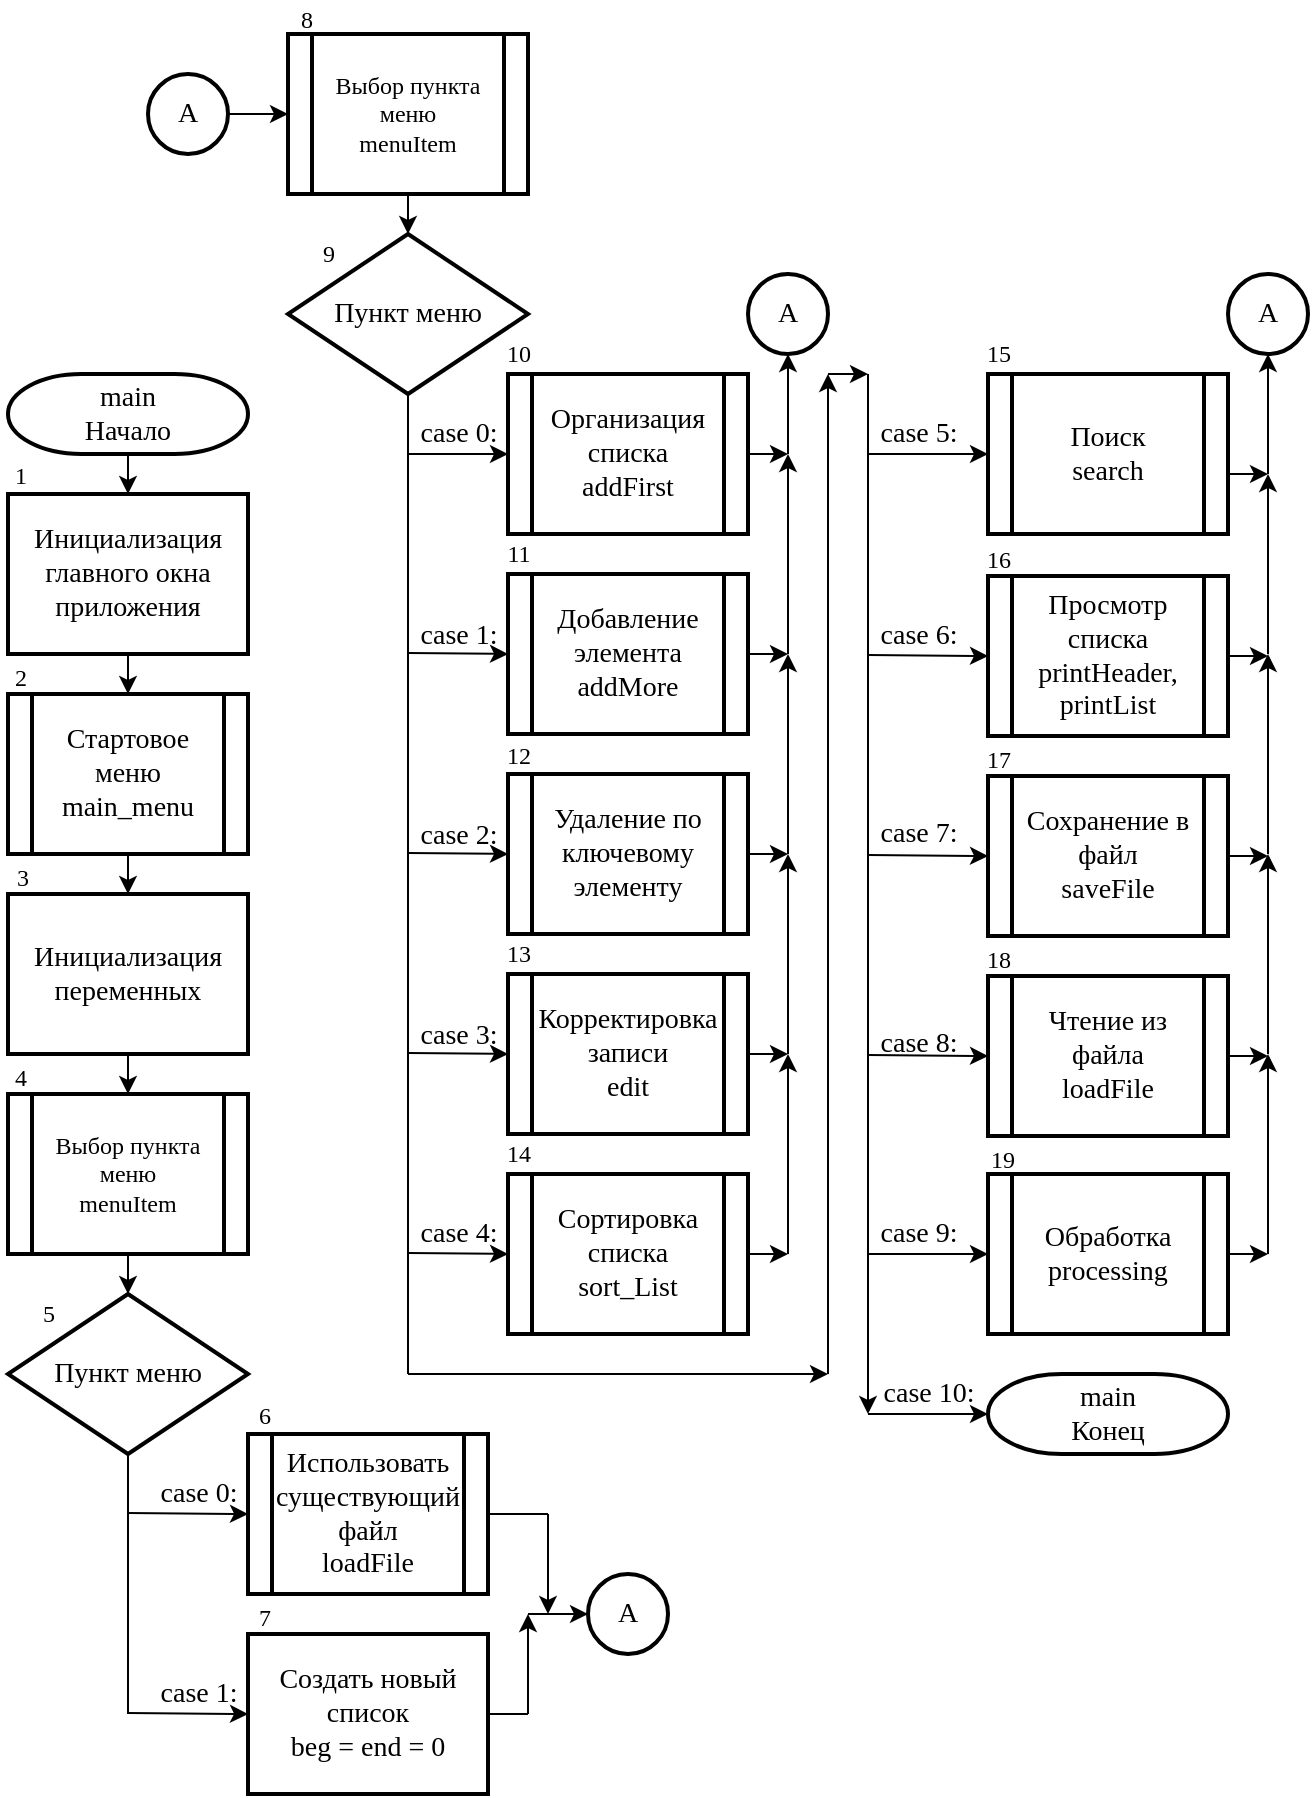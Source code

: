 <mxfile version="16.1.0" type="github" pages="12">
  <diagram id="DXeW358_ynHy9iwM-R6I" name="main">
    <mxGraphModel dx="1406" dy="752" grid="1" gridSize="10" guides="1" tooltips="1" connect="1" arrows="1" fold="1" page="1" pageScale="1" pageWidth="827" pageHeight="1169" math="0" shadow="0">
      <root>
        <mxCell id="1cPZwZX00cQFC3dF3ciB-0" />
        <mxCell id="1cPZwZX00cQFC3dF3ciB-1" parent="1cPZwZX00cQFC3dF3ciB-0" />
        <mxCell id="KkhMD6KG5qypeAH6Idfi-1" value="main&lt;br&gt;Начало" style="strokeWidth=2;html=1;shape=mxgraph.flowchart.terminator;whiteSpace=wrap;fontFamily=Times New Roman;fontSize=14;" parent="1cPZwZX00cQFC3dF3ciB-1" vertex="1">
          <mxGeometry x="100" y="290" width="120" height="40" as="geometry" />
        </mxCell>
        <mxCell id="KkhMD6KG5qypeAH6Idfi-2" value="Инициализация главного окна приложения" style="rounded=0;whiteSpace=wrap;html=1;strokeWidth=2;fontFamily=Times New Roman;fontSize=14;" parent="1cPZwZX00cQFC3dF3ciB-1" vertex="1">
          <mxGeometry x="100" y="350" width="120" height="80" as="geometry" />
        </mxCell>
        <mxCell id="KkhMD6KG5qypeAH6Idfi-3" value="" style="endArrow=classic;html=1;rounded=0;fontFamily=Times New Roman;fontSize=14;" parent="1cPZwZX00cQFC3dF3ciB-1" source="KkhMD6KG5qypeAH6Idfi-1" edge="1">
          <mxGeometry width="50" height="50" relative="1" as="geometry">
            <mxPoint x="160" y="330" as="sourcePoint" />
            <mxPoint x="160" y="350" as="targetPoint" />
          </mxGeometry>
        </mxCell>
        <mxCell id="KkhMD6KG5qypeAH6Idfi-4" value="" style="endArrow=classic;html=1;rounded=0;fontFamily=Times New Roman;fontSize=14;" parent="1cPZwZX00cQFC3dF3ciB-1" edge="1">
          <mxGeometry width="50" height="50" relative="1" as="geometry">
            <mxPoint x="160" y="430" as="sourcePoint" />
            <mxPoint x="160" y="450" as="targetPoint" />
          </mxGeometry>
        </mxCell>
        <mxCell id="KkhMD6KG5qypeAH6Idfi-5" value="Стартовое меню&lt;br&gt;main_menu" style="shape=process;whiteSpace=wrap;html=1;backgroundOutline=1;strokeWidth=2;fontFamily=Times New Roman;fontSize=14;" parent="1cPZwZX00cQFC3dF3ciB-1" vertex="1">
          <mxGeometry x="100" y="450" width="120" height="80" as="geometry" />
        </mxCell>
        <mxCell id="KkhMD6KG5qypeAH6Idfi-7" value="Инициализация&lt;br&gt;переменных" style="rounded=0;whiteSpace=wrap;html=1;strokeWidth=2;fontFamily=Times New Roman;fontSize=14;" parent="1cPZwZX00cQFC3dF3ciB-1" vertex="1">
          <mxGeometry x="100" y="550" width="120" height="80" as="geometry" />
        </mxCell>
        <mxCell id="vIIgwHY61a7871PPkE8j-2" value="Выбор пункта меню&lt;br&gt;menuItem" style="shape=process;whiteSpace=wrap;html=1;backgroundOutline=1;strokeWidth=2;fontFamily=Times New Roman;fontSize=12;align=center;" parent="1cPZwZX00cQFC3dF3ciB-1" vertex="1">
          <mxGeometry x="100" y="650" width="120" height="80" as="geometry" />
        </mxCell>
        <mxCell id="vIIgwHY61a7871PPkE8j-3" value="" style="endArrow=classic;html=1;rounded=0;fontFamily=Times New Roman;fontSize=14;" parent="1cPZwZX00cQFC3dF3ciB-1" source="vIIgwHY61a7871PPkE8j-2" edge="1">
          <mxGeometry width="50" height="50" relative="1" as="geometry">
            <mxPoint x="160" y="730" as="sourcePoint" />
            <mxPoint x="160" y="750" as="targetPoint" />
          </mxGeometry>
        </mxCell>
        <mxCell id="vIIgwHY61a7871PPkE8j-4" value="" style="endArrow=classic;html=1;rounded=0;fontFamily=Times New Roman;fontSize=14;" parent="1cPZwZX00cQFC3dF3ciB-1" source="KkhMD6KG5qypeAH6Idfi-5" edge="1">
          <mxGeometry width="50" height="50" relative="1" as="geometry">
            <mxPoint x="160" y="530" as="sourcePoint" />
            <mxPoint x="160" y="550" as="targetPoint" />
          </mxGeometry>
        </mxCell>
        <mxCell id="vIIgwHY61a7871PPkE8j-5" value="" style="endArrow=classic;html=1;rounded=0;fontFamily=Times New Roman;fontSize=14;" parent="1cPZwZX00cQFC3dF3ciB-1" source="KkhMD6KG5qypeAH6Idfi-7" edge="1">
          <mxGeometry width="50" height="50" relative="1" as="geometry">
            <mxPoint x="160" y="630" as="sourcePoint" />
            <mxPoint x="160" y="650" as="targetPoint" />
          </mxGeometry>
        </mxCell>
        <mxCell id="vIIgwHY61a7871PPkE8j-6" value="Пункт меню" style="rhombus;whiteSpace=wrap;html=1;strokeWidth=2;fontFamily=Times New Roman;fontSize=14;" parent="1cPZwZX00cQFC3dF3ciB-1" vertex="1">
          <mxGeometry x="100" y="750" width="120" height="80" as="geometry" />
        </mxCell>
        <mxCell id="vIIgwHY61a7871PPkE8j-7" value="" style="endArrow=none;html=1;rounded=0;fontFamily=Times New Roman;fontSize=14;" parent="1cPZwZX00cQFC3dF3ciB-1" edge="1">
          <mxGeometry width="50" height="50" relative="1" as="geometry">
            <mxPoint x="160" y="960" as="sourcePoint" />
            <mxPoint x="160" y="830" as="targetPoint" />
          </mxGeometry>
        </mxCell>
        <mxCell id="vIIgwHY61a7871PPkE8j-8" value="" style="endArrow=classic;html=1;entryX=0;entryY=0.5;entryDx=0;entryDy=0;rounded=0;fontFamily=Times New Roman;fontSize=14;" parent="1cPZwZX00cQFC3dF3ciB-1" target="vIIgwHY61a7871PPkE8j-9" edge="1">
          <mxGeometry width="50" height="50" relative="1" as="geometry">
            <mxPoint x="160" y="859.5" as="sourcePoint" />
            <mxPoint x="210" y="859.5" as="targetPoint" />
          </mxGeometry>
        </mxCell>
        <mxCell id="vIIgwHY61a7871PPkE8j-9" value="Использовать существующий файл&lt;br&gt;loadFile" style="shape=process;whiteSpace=wrap;html=1;backgroundOutline=1;strokeWidth=2;fontFamily=Times New Roman;fontSize=14;" parent="1cPZwZX00cQFC3dF3ciB-1" vertex="1">
          <mxGeometry x="220" y="820" width="120" height="80" as="geometry" />
        </mxCell>
        <mxCell id="vIIgwHY61a7871PPkE8j-10" value="" style="endArrow=classic;html=1;entryX=0;entryY=0.5;entryDx=0;entryDy=0;rounded=0;fontFamily=Times New Roman;fontSize=14;" parent="1cPZwZX00cQFC3dF3ciB-1" target="vIIgwHY61a7871PPkE8j-11" edge="1">
          <mxGeometry width="50" height="50" relative="1" as="geometry">
            <mxPoint x="160" y="959.5" as="sourcePoint" />
            <mxPoint x="210" y="959.5" as="targetPoint" />
          </mxGeometry>
        </mxCell>
        <mxCell id="vIIgwHY61a7871PPkE8j-11" value="Создать новый список&lt;br&gt;beg = end = 0" style="rounded=0;whiteSpace=wrap;html=1;strokeWidth=2;fontFamily=Times New Roman;fontSize=14;fontColor=rgb(0, 0, 0);align=center;strokeColor=rgb(0, 0, 0);fillColor=rgb(255, 255, 255);" parent="1cPZwZX00cQFC3dF3ciB-1" vertex="1">
          <mxGeometry x="220" y="920" width="120" height="80" as="geometry" />
        </mxCell>
        <mxCell id="vIIgwHY61a7871PPkE8j-16" value="" style="endArrow=none;html=1;fontFamily=Times New Roman;fontSize=14;fontColor=rgb(0, 0, 0);align=center;strokeColor=rgb(0, 0, 0);" parent="1cPZwZX00cQFC3dF3ciB-1" source="vIIgwHY61a7871PPkE8j-9" edge="1">
          <mxGeometry width="50" height="50" relative="1" as="geometry">
            <mxPoint x="350" y="860" as="sourcePoint" />
            <mxPoint x="370" y="860" as="targetPoint" />
          </mxGeometry>
        </mxCell>
        <mxCell id="vIIgwHY61a7871PPkE8j-17" value="" style="endArrow=none;html=1;fontFamily=Times New Roman;fontSize=14;fontColor=rgb(0, 0, 0);align=center;strokeColor=rgb(0, 0, 0);" parent="1cPZwZX00cQFC3dF3ciB-1" edge="1">
          <mxGeometry width="50" height="50" relative="1" as="geometry">
            <mxPoint x="340" y="960" as="sourcePoint" />
            <mxPoint x="360" y="960" as="targetPoint" />
          </mxGeometry>
        </mxCell>
        <mxCell id="vIIgwHY61a7871PPkE8j-18" value="" style="endArrow=classic;html=1;rounded=0;fontFamily=Times New Roman;fontSize=14;" parent="1cPZwZX00cQFC3dF3ciB-1" edge="1">
          <mxGeometry width="50" height="50" relative="1" as="geometry">
            <mxPoint x="370" y="860" as="sourcePoint" />
            <mxPoint x="370" y="910" as="targetPoint" />
          </mxGeometry>
        </mxCell>
        <mxCell id="3fG_CCsMFPw_mHlSEDTY-1" value="Выбор пункта меню&lt;br&gt;menuItem" style="shape=process;whiteSpace=wrap;html=1;backgroundOutline=1;strokeWidth=2;fontFamily=Times New Roman;fontSize=12;align=center;" parent="1cPZwZX00cQFC3dF3ciB-1" vertex="1">
          <mxGeometry x="240" y="120" width="120" height="80" as="geometry" />
        </mxCell>
        <mxCell id="3fG_CCsMFPw_mHlSEDTY-2" value="" style="endArrow=classic;html=1;rounded=0;fontFamily=Times New Roman;fontSize=14;" parent="1cPZwZX00cQFC3dF3ciB-1" source="3fG_CCsMFPw_mHlSEDTY-1" edge="1">
          <mxGeometry width="50" height="50" relative="1" as="geometry">
            <mxPoint x="300" y="200" as="sourcePoint" />
            <mxPoint x="300" y="220" as="targetPoint" />
          </mxGeometry>
        </mxCell>
        <mxCell id="3fG_CCsMFPw_mHlSEDTY-3" value="Пункт меню" style="rhombus;whiteSpace=wrap;html=1;strokeWidth=2;fontFamily=Times New Roman;fontSize=14;" parent="1cPZwZX00cQFC3dF3ciB-1" vertex="1">
          <mxGeometry x="240" y="220" width="120" height="80" as="geometry" />
        </mxCell>
        <mxCell id="3fG_CCsMFPw_mHlSEDTY-4" value="" style="endArrow=none;html=1;rounded=0;fontFamily=Times New Roman;fontSize=14;" parent="1cPZwZX00cQFC3dF3ciB-1" edge="1">
          <mxGeometry width="50" height="50" relative="1" as="geometry">
            <mxPoint x="300" y="790" as="sourcePoint" />
            <mxPoint x="300" y="300" as="targetPoint" />
          </mxGeometry>
        </mxCell>
        <mxCell id="3fG_CCsMFPw_mHlSEDTY-5" value="" style="endArrow=classic;html=1;rounded=0;fontFamily=Times New Roman;fontSize=14;startArrow=none;" parent="1cPZwZX00cQFC3dF3ciB-1" edge="1">
          <mxGeometry width="50" height="50" relative="1" as="geometry">
            <mxPoint x="300" y="330" as="sourcePoint" />
            <mxPoint x="350" y="330" as="targetPoint" />
          </mxGeometry>
        </mxCell>
        <mxCell id="3fG_CCsMFPw_mHlSEDTY-6" value="Организация списка&lt;br&gt;addFirst" style="shape=process;whiteSpace=wrap;html=1;backgroundOutline=1;strokeWidth=2;fontFamily=Times New Roman;fontSize=14;" parent="1cPZwZX00cQFC3dF3ciB-1" vertex="1">
          <mxGeometry x="350" y="290" width="120" height="80" as="geometry" />
        </mxCell>
        <mxCell id="3fG_CCsMFPw_mHlSEDTY-7" value="" style="endArrow=classic;html=1;rounded=0;fontFamily=Times New Roman;fontSize=14;" parent="1cPZwZX00cQFC3dF3ciB-1" edge="1">
          <mxGeometry width="50" height="50" relative="1" as="geometry">
            <mxPoint x="300" y="429.5" as="sourcePoint" />
            <mxPoint x="350" y="430" as="targetPoint" />
          </mxGeometry>
        </mxCell>
        <mxCell id="3fG_CCsMFPw_mHlSEDTY-8" value="Добавление элемента&lt;br&gt;addMore" style="shape=process;whiteSpace=wrap;html=1;backgroundOutline=1;strokeWidth=2;fontFamily=Times New Roman;fontSize=14;" parent="1cPZwZX00cQFC3dF3ciB-1" vertex="1">
          <mxGeometry x="350" y="390" width="120" height="80" as="geometry" />
        </mxCell>
        <mxCell id="3fG_CCsMFPw_mHlSEDTY-9" value="" style="endArrow=classic;html=1;rounded=0;fontFamily=Times New Roman;fontSize=14;" parent="1cPZwZX00cQFC3dF3ciB-1" edge="1">
          <mxGeometry width="50" height="50" relative="1" as="geometry">
            <mxPoint x="300" y="529.5" as="sourcePoint" />
            <mxPoint x="350" y="530" as="targetPoint" />
          </mxGeometry>
        </mxCell>
        <mxCell id="3fG_CCsMFPw_mHlSEDTY-10" value="Удаление по ключевому элементу" style="shape=process;whiteSpace=wrap;html=1;backgroundOutline=1;strokeWidth=2;fontFamily=Times New Roman;fontSize=14;" parent="1cPZwZX00cQFC3dF3ciB-1" vertex="1">
          <mxGeometry x="350" y="490" width="120" height="80" as="geometry" />
        </mxCell>
        <mxCell id="3fG_CCsMFPw_mHlSEDTY-12" value="case 0:" style="text;html=1;align=center;verticalAlign=middle;resizable=0;points=[];autosize=1;strokeColor=none;fillColor=none;fontSize=14;fontFamily=Times New Roman;" parent="1cPZwZX00cQFC3dF3ciB-1" vertex="1">
          <mxGeometry x="170" y="840" width="50" height="20" as="geometry" />
        </mxCell>
        <mxCell id="3fG_CCsMFPw_mHlSEDTY-13" value="case 1:" style="text;html=1;align=center;verticalAlign=middle;resizable=0;points=[];autosize=1;strokeColor=none;fillColor=none;fontSize=14;fontFamily=Times New Roman;" parent="1cPZwZX00cQFC3dF3ciB-1" vertex="1">
          <mxGeometry x="170" y="940" width="50" height="20" as="geometry" />
        </mxCell>
        <mxCell id="3fG_CCsMFPw_mHlSEDTY-15" value="case 2:" style="text;html=1;align=center;verticalAlign=middle;resizable=0;points=[];autosize=1;strokeColor=none;fillColor=none;fontSize=14;fontFamily=Times New Roman;" parent="1cPZwZX00cQFC3dF3ciB-1" vertex="1">
          <mxGeometry x="300" y="511" width="50" height="20" as="geometry" />
        </mxCell>
        <mxCell id="3fG_CCsMFPw_mHlSEDTY-16" value="case 1:" style="text;html=1;align=center;verticalAlign=middle;resizable=0;points=[];autosize=1;strokeColor=none;fillColor=none;fontSize=14;fontFamily=Times New Roman;" parent="1cPZwZX00cQFC3dF3ciB-1" vertex="1">
          <mxGeometry x="300" y="411" width="50" height="20" as="geometry" />
        </mxCell>
        <mxCell id="3fG_CCsMFPw_mHlSEDTY-17" value="" style="endArrow=classic;html=1;rounded=0;fontFamily=Times New Roman;fontSize=14;" parent="1cPZwZX00cQFC3dF3ciB-1" edge="1">
          <mxGeometry width="50" height="50" relative="1" as="geometry">
            <mxPoint x="300" y="629.5" as="sourcePoint" />
            <mxPoint x="350" y="630" as="targetPoint" />
          </mxGeometry>
        </mxCell>
        <mxCell id="3fG_CCsMFPw_mHlSEDTY-18" value="Корректировка записи&lt;br&gt;edit" style="shape=process;whiteSpace=wrap;html=1;backgroundOutline=1;strokeWidth=2;fontFamily=Times New Roman;fontSize=14;" parent="1cPZwZX00cQFC3dF3ciB-1" vertex="1">
          <mxGeometry x="350" y="590" width="120" height="80" as="geometry" />
        </mxCell>
        <mxCell id="3fG_CCsMFPw_mHlSEDTY-19" value="" style="endArrow=classic;html=1;rounded=0;fontFamily=Times New Roman;fontSize=14;" parent="1cPZwZX00cQFC3dF3ciB-1" edge="1">
          <mxGeometry width="50" height="50" relative="1" as="geometry">
            <mxPoint x="300" y="729.5" as="sourcePoint" />
            <mxPoint x="350" y="730" as="targetPoint" />
          </mxGeometry>
        </mxCell>
        <mxCell id="3fG_CCsMFPw_mHlSEDTY-20" value="Сортировка списка&lt;br&gt;sort_List" style="shape=process;whiteSpace=wrap;html=1;backgroundOutline=1;strokeWidth=2;fontFamily=Times New Roman;fontSize=14;" parent="1cPZwZX00cQFC3dF3ciB-1" vertex="1">
          <mxGeometry x="350" y="690" width="120" height="80" as="geometry" />
        </mxCell>
        <mxCell id="3fG_CCsMFPw_mHlSEDTY-23" value="case 3:" style="text;html=1;align=center;verticalAlign=middle;resizable=0;points=[];autosize=1;strokeColor=none;fillColor=none;fontSize=14;fontFamily=Times New Roman;" parent="1cPZwZX00cQFC3dF3ciB-1" vertex="1">
          <mxGeometry x="300" y="611" width="50" height="20" as="geometry" />
        </mxCell>
        <mxCell id="3fG_CCsMFPw_mHlSEDTY-25" value="case 4:" style="text;html=1;align=center;verticalAlign=middle;resizable=0;points=[];autosize=1;strokeColor=none;fillColor=none;fontSize=14;fontFamily=Times New Roman;" parent="1cPZwZX00cQFC3dF3ciB-1" vertex="1">
          <mxGeometry x="300" y="710" width="50" height="20" as="geometry" />
        </mxCell>
        <mxCell id="3fG_CCsMFPw_mHlSEDTY-35" value="А" style="ellipse;whiteSpace=wrap;html=1;aspect=fixed;strokeWidth=2;fontFamily=Times New Roman;fontSize=14;" parent="1cPZwZX00cQFC3dF3ciB-1" vertex="1">
          <mxGeometry x="170" y="140" width="40" height="40" as="geometry" />
        </mxCell>
        <mxCell id="3fG_CCsMFPw_mHlSEDTY-73" value="" style="endArrow=classic;html=1;rounded=0;fontFamily=Times New Roman;fontSize=14;" parent="1cPZwZX00cQFC3dF3ciB-1" edge="1">
          <mxGeometry width="50" height="50" relative="1" as="geometry">
            <mxPoint x="300" y="790" as="sourcePoint" />
            <mxPoint x="510" y="790" as="targetPoint" />
          </mxGeometry>
        </mxCell>
        <mxCell id="3fG_CCsMFPw_mHlSEDTY-74" value="" style="endArrow=classic;html=1;rounded=0;fontFamily=Times New Roman;fontSize=14;" parent="1cPZwZX00cQFC3dF3ciB-1" edge="1">
          <mxGeometry width="50" height="50" relative="1" as="geometry">
            <mxPoint x="510" y="790" as="sourcePoint" />
            <mxPoint x="510" y="290" as="targetPoint" />
          </mxGeometry>
        </mxCell>
        <mxCell id="3fG_CCsMFPw_mHlSEDTY-83" value="" style="endArrow=classic;html=1;entryX=0;entryY=0.5;entryDx=0;entryDy=0;rounded=0;fontFamily=Times New Roman;fontSize=14;" parent="1cPZwZX00cQFC3dF3ciB-1" target="3fG_CCsMFPw_mHlSEDTY-84" edge="1">
          <mxGeometry width="50" height="50" relative="1" as="geometry">
            <mxPoint x="530" y="430.5" as="sourcePoint" />
            <mxPoint x="580" y="430.5" as="targetPoint" />
          </mxGeometry>
        </mxCell>
        <mxCell id="3fG_CCsMFPw_mHlSEDTY-84" value="Просмотр списка&lt;br&gt;printHeader, printList" style="shape=process;whiteSpace=wrap;html=1;backgroundOutline=1;strokeWidth=2;fontFamily=Times New Roman;fontSize=14;" parent="1cPZwZX00cQFC3dF3ciB-1" vertex="1">
          <mxGeometry x="590" y="391" width="120" height="80" as="geometry" />
        </mxCell>
        <mxCell id="3fG_CCsMFPw_mHlSEDTY-85" value="" style="endArrow=classic;html=1;entryX=0;entryY=0.5;entryDx=0;entryDy=0;rounded=0;fontFamily=Times New Roman;fontSize=14;" parent="1cPZwZX00cQFC3dF3ciB-1" target="3fG_CCsMFPw_mHlSEDTY-86" edge="1">
          <mxGeometry width="50" height="50" relative="1" as="geometry">
            <mxPoint x="530" y="530.5" as="sourcePoint" />
            <mxPoint x="580" y="530.5" as="targetPoint" />
          </mxGeometry>
        </mxCell>
        <mxCell id="3fG_CCsMFPw_mHlSEDTY-86" value="Cохранение в файл&lt;br&gt;saveFile" style="shape=process;whiteSpace=wrap;html=1;backgroundOutline=1;strokeWidth=2;fontFamily=Times New Roman;fontSize=14;" parent="1cPZwZX00cQFC3dF3ciB-1" vertex="1">
          <mxGeometry x="590" y="491" width="120" height="80" as="geometry" />
        </mxCell>
        <mxCell id="3fG_CCsMFPw_mHlSEDTY-87" value="" style="endArrow=classic;html=1;entryX=0;entryY=0.5;entryDx=0;entryDy=0;rounded=0;fontFamily=Times New Roman;fontSize=14;" parent="1cPZwZX00cQFC3dF3ciB-1" target="3fG_CCsMFPw_mHlSEDTY-88" edge="1">
          <mxGeometry width="50" height="50" relative="1" as="geometry">
            <mxPoint x="530" y="630.5" as="sourcePoint" />
            <mxPoint x="580" y="630.5" as="targetPoint" />
          </mxGeometry>
        </mxCell>
        <mxCell id="3fG_CCsMFPw_mHlSEDTY-88" value="Чтение из файла&lt;br&gt;loadFile" style="shape=process;whiteSpace=wrap;html=1;backgroundOutline=1;strokeWidth=2;fontFamily=Times New Roman;fontSize=14;" parent="1cPZwZX00cQFC3dF3ciB-1" vertex="1">
          <mxGeometry x="590" y="591" width="120" height="80" as="geometry" />
        </mxCell>
        <mxCell id="3fG_CCsMFPw_mHlSEDTY-89" value="case 6:" style="text;html=1;align=center;verticalAlign=middle;resizable=0;points=[];autosize=1;strokeColor=none;fillColor=none;fontSize=14;fontFamily=Times New Roman;" parent="1cPZwZX00cQFC3dF3ciB-1" vertex="1">
          <mxGeometry x="530" y="411" width="50" height="20" as="geometry" />
        </mxCell>
        <mxCell id="3fG_CCsMFPw_mHlSEDTY-90" value="case 8:" style="text;html=1;align=center;verticalAlign=middle;resizable=0;points=[];autosize=1;strokeColor=none;fillColor=none;fontSize=14;fontFamily=Times New Roman;" parent="1cPZwZX00cQFC3dF3ciB-1" vertex="1">
          <mxGeometry x="530" y="615" width="50" height="20" as="geometry" />
        </mxCell>
        <mxCell id="3fG_CCsMFPw_mHlSEDTY-91" value="case 7:" style="text;html=1;align=center;verticalAlign=middle;resizable=0;points=[];autosize=1;strokeColor=none;fillColor=none;fontSize=14;fontFamily=Times New Roman;" parent="1cPZwZX00cQFC3dF3ciB-1" vertex="1">
          <mxGeometry x="530" y="510" width="50" height="20" as="geometry" />
        </mxCell>
        <mxCell id="3fG_CCsMFPw_mHlSEDTY-102" value="" style="endArrow=classic;html=1;entryX=0;entryY=0.5;entryDx=0;entryDy=0;rounded=0;fontFamily=Times New Roman;fontSize=14;" parent="1cPZwZX00cQFC3dF3ciB-1" target="3fG_CCsMFPw_mHlSEDTY-103" edge="1">
          <mxGeometry width="50" height="50" relative="1" as="geometry">
            <mxPoint x="530" y="330" as="sourcePoint" />
            <mxPoint x="580" y="335.5" as="targetPoint" />
          </mxGeometry>
        </mxCell>
        <mxCell id="3fG_CCsMFPw_mHlSEDTY-103" value="Поиск&lt;br&gt;search" style="shape=process;whiteSpace=wrap;html=1;backgroundOutline=1;strokeWidth=2;fontFamily=Times New Roman;fontSize=14;" parent="1cPZwZX00cQFC3dF3ciB-1" vertex="1">
          <mxGeometry x="590" y="290" width="120" height="80" as="geometry" />
        </mxCell>
        <mxCell id="3fG_CCsMFPw_mHlSEDTY-104" value="case 5:" style="text;html=1;align=center;verticalAlign=middle;resizable=0;points=[];autosize=1;strokeColor=none;fillColor=none;fontSize=14;fontFamily=Times New Roman;" parent="1cPZwZX00cQFC3dF3ciB-1" vertex="1">
          <mxGeometry x="530" y="310" width="50" height="20" as="geometry" />
        </mxCell>
        <mxCell id="3fG_CCsMFPw_mHlSEDTY-105" value="" style="endArrow=classic;html=1;rounded=0;fontFamily=Times New Roman;fontSize=14;entryX=0;entryY=0.5;entryDx=0;entryDy=0;" parent="1cPZwZX00cQFC3dF3ciB-1" target="3fG_CCsMFPw_mHlSEDTY-108" edge="1">
          <mxGeometry width="50" height="50" relative="1" as="geometry">
            <mxPoint x="530" y="730" as="sourcePoint" />
            <mxPoint x="575" y="729.5" as="targetPoint" />
          </mxGeometry>
        </mxCell>
        <mxCell id="3fG_CCsMFPw_mHlSEDTY-106" value="" style="endArrow=classic;html=1;rounded=0;fontFamily=Times New Roman;fontSize=14;" parent="1cPZwZX00cQFC3dF3ciB-1" edge="1">
          <mxGeometry width="50" height="50" relative="1" as="geometry">
            <mxPoint x="510" y="290" as="sourcePoint" />
            <mxPoint x="530" y="290" as="targetPoint" />
          </mxGeometry>
        </mxCell>
        <mxCell id="3fG_CCsMFPw_mHlSEDTY-107" value="" style="endArrow=classic;html=1;rounded=0;fontFamily=Times New Roman;fontSize=14;" parent="1cPZwZX00cQFC3dF3ciB-1" edge="1">
          <mxGeometry width="50" height="50" relative="1" as="geometry">
            <mxPoint x="530" y="290" as="sourcePoint" />
            <mxPoint x="530" y="810" as="targetPoint" />
          </mxGeometry>
        </mxCell>
        <mxCell id="3fG_CCsMFPw_mHlSEDTY-108" value="Обработка&lt;br&gt;processing" style="shape=process;whiteSpace=wrap;html=1;backgroundOutline=1;strokeWidth=2;fontFamily=Times New Roman;fontSize=14;" parent="1cPZwZX00cQFC3dF3ciB-1" vertex="1">
          <mxGeometry x="590" y="690" width="120" height="80" as="geometry" />
        </mxCell>
        <mxCell id="3fG_CCsMFPw_mHlSEDTY-110" value="" style="endArrow=classic;html=1;rounded=0;fontFamily=Times New Roman;fontSize=14;entryX=0;entryY=0.5;entryDx=0;entryDy=0;" parent="1cPZwZX00cQFC3dF3ciB-1" edge="1">
          <mxGeometry width="50" height="50" relative="1" as="geometry">
            <mxPoint x="530" y="810" as="sourcePoint" />
            <mxPoint x="590" y="810" as="targetPoint" />
          </mxGeometry>
        </mxCell>
        <mxCell id="3fG_CCsMFPw_mHlSEDTY-111" value="case 9:" style="text;html=1;align=center;verticalAlign=middle;resizable=0;points=[];autosize=1;strokeColor=none;fillColor=none;fontSize=14;fontFamily=Times New Roman;" parent="1cPZwZX00cQFC3dF3ciB-1" vertex="1">
          <mxGeometry x="530" y="710" width="50" height="20" as="geometry" />
        </mxCell>
        <mxCell id="3fG_CCsMFPw_mHlSEDTY-112" value="case 10:" style="text;html=1;align=center;verticalAlign=middle;resizable=0;points=[];autosize=1;strokeColor=none;fillColor=none;fontSize=14;fontFamily=Times New Roman;" parent="1cPZwZX00cQFC3dF3ciB-1" vertex="1">
          <mxGeometry x="530" y="790" width="60" height="20" as="geometry" />
        </mxCell>
        <mxCell id="3fG_CCsMFPw_mHlSEDTY-113" value="" style="endArrow=none;html=1;entryX=0;entryY=0.5;entryDx=0;entryDy=0;rounded=0;fontFamily=Times New Roman;fontSize=14;" parent="1cPZwZX00cQFC3dF3ciB-1" edge="1">
          <mxGeometry width="50" height="50" relative="1" as="geometry">
            <mxPoint x="300" y="329.5" as="sourcePoint" />
            <mxPoint x="300" y="320.0" as="targetPoint" />
          </mxGeometry>
        </mxCell>
        <mxCell id="3fG_CCsMFPw_mHlSEDTY-114" value="case 0:" style="text;html=1;align=center;verticalAlign=middle;resizable=0;points=[];autosize=1;strokeColor=none;fillColor=none;fontSize=14;fontFamily=Times New Roman;" parent="1cPZwZX00cQFC3dF3ciB-1" vertex="1">
          <mxGeometry x="300" y="310" width="50" height="20" as="geometry" />
        </mxCell>
        <mxCell id="3fG_CCsMFPw_mHlSEDTY-115" value="" style="endArrow=classic;html=1;rounded=0;fontFamily=Times New Roman;fontSize=14;" parent="1cPZwZX00cQFC3dF3ciB-1" edge="1">
          <mxGeometry width="50" height="50" relative="1" as="geometry">
            <mxPoint x="470" y="730" as="sourcePoint" />
            <mxPoint x="490" y="730" as="targetPoint" />
          </mxGeometry>
        </mxCell>
        <mxCell id="3fG_CCsMFPw_mHlSEDTY-117" value="" style="endArrow=classic;html=1;rounded=0;fontFamily=Times New Roman;fontSize=14;" parent="1cPZwZX00cQFC3dF3ciB-1" edge="1">
          <mxGeometry width="50" height="50" relative="1" as="geometry">
            <mxPoint x="470" y="630" as="sourcePoint" />
            <mxPoint x="490" y="630" as="targetPoint" />
          </mxGeometry>
        </mxCell>
        <mxCell id="3fG_CCsMFPw_mHlSEDTY-118" value="" style="endArrow=classic;html=1;rounded=0;fontFamily=Times New Roman;fontSize=14;" parent="1cPZwZX00cQFC3dF3ciB-1" edge="1">
          <mxGeometry width="50" height="50" relative="1" as="geometry">
            <mxPoint x="470" y="530" as="sourcePoint" />
            <mxPoint x="490" y="530" as="targetPoint" />
          </mxGeometry>
        </mxCell>
        <mxCell id="3fG_CCsMFPw_mHlSEDTY-119" value="" style="endArrow=classic;html=1;rounded=0;fontFamily=Times New Roman;fontSize=14;" parent="1cPZwZX00cQFC3dF3ciB-1" edge="1">
          <mxGeometry width="50" height="50" relative="1" as="geometry">
            <mxPoint x="470" y="430" as="sourcePoint" />
            <mxPoint x="490" y="430" as="targetPoint" />
          </mxGeometry>
        </mxCell>
        <mxCell id="3fG_CCsMFPw_mHlSEDTY-120" value="" style="endArrow=classic;html=1;rounded=0;fontFamily=Times New Roman;fontSize=14;" parent="1cPZwZX00cQFC3dF3ciB-1" source="3fG_CCsMFPw_mHlSEDTY-6" edge="1">
          <mxGeometry width="50" height="50" relative="1" as="geometry">
            <mxPoint x="470" y="330" as="sourcePoint" />
            <mxPoint x="490" y="330" as="targetPoint" />
          </mxGeometry>
        </mxCell>
        <mxCell id="3fG_CCsMFPw_mHlSEDTY-121" value="" style="endArrow=classic;html=1;rounded=0;fontFamily=Times New Roman;fontSize=14;" parent="1cPZwZX00cQFC3dF3ciB-1" edge="1">
          <mxGeometry width="50" height="50" relative="1" as="geometry">
            <mxPoint x="490" y="730" as="sourcePoint" />
            <mxPoint x="490" y="630" as="targetPoint" />
          </mxGeometry>
        </mxCell>
        <mxCell id="3fG_CCsMFPw_mHlSEDTY-122" value="" style="endArrow=classic;html=1;rounded=0;fontFamily=Times New Roman;fontSize=14;" parent="1cPZwZX00cQFC3dF3ciB-1" edge="1">
          <mxGeometry width="50" height="50" relative="1" as="geometry">
            <mxPoint x="490" y="630" as="sourcePoint" />
            <mxPoint x="490" y="530" as="targetPoint" />
          </mxGeometry>
        </mxCell>
        <mxCell id="3fG_CCsMFPw_mHlSEDTY-123" value="" style="endArrow=classic;html=1;rounded=0;fontFamily=Times New Roman;fontSize=14;" parent="1cPZwZX00cQFC3dF3ciB-1" edge="1">
          <mxGeometry width="50" height="50" relative="1" as="geometry">
            <mxPoint x="490" y="530" as="sourcePoint" />
            <mxPoint x="490" y="430" as="targetPoint" />
          </mxGeometry>
        </mxCell>
        <mxCell id="3fG_CCsMFPw_mHlSEDTY-125" value="" style="endArrow=classic;html=1;rounded=0;fontFamily=Times New Roman;fontSize=14;" parent="1cPZwZX00cQFC3dF3ciB-1" edge="1">
          <mxGeometry width="50" height="50" relative="1" as="geometry">
            <mxPoint x="490" y="430" as="sourcePoint" />
            <mxPoint x="490" y="330" as="targetPoint" />
          </mxGeometry>
        </mxCell>
        <mxCell id="3fG_CCsMFPw_mHlSEDTY-126" value="" style="endArrow=classic;html=1;rounded=0;fontFamily=Times New Roman;fontSize=14;" parent="1cPZwZX00cQFC3dF3ciB-1" edge="1">
          <mxGeometry width="50" height="50" relative="1" as="geometry">
            <mxPoint x="490" y="330" as="sourcePoint" />
            <mxPoint x="490" y="280" as="targetPoint" />
          </mxGeometry>
        </mxCell>
        <mxCell id="3fG_CCsMFPw_mHlSEDTY-127" value="А" style="ellipse;whiteSpace=wrap;html=1;aspect=fixed;strokeWidth=2;fontFamily=Times New Roman;fontSize=14;" parent="1cPZwZX00cQFC3dF3ciB-1" vertex="1">
          <mxGeometry x="470" y="240" width="40" height="40" as="geometry" />
        </mxCell>
        <mxCell id="3fG_CCsMFPw_mHlSEDTY-128" value="" style="endArrow=classic;html=1;rounded=0;fontFamily=Times New Roman;fontSize=14;exitX=1;exitY=0.5;exitDx=0;exitDy=0;entryX=0;entryY=0.5;entryDx=0;entryDy=0;" parent="1cPZwZX00cQFC3dF3ciB-1" edge="1" target="3fG_CCsMFPw_mHlSEDTY-1" source="3fG_CCsMFPw_mHlSEDTY-35">
          <mxGeometry width="50" height="50" relative="1" as="geometry">
            <mxPoint x="200" y="100" as="sourcePoint" />
            <mxPoint x="300" y="100" as="targetPoint" />
          </mxGeometry>
        </mxCell>
        <mxCell id="3fG_CCsMFPw_mHlSEDTY-130" value="main&lt;br&gt;Конец" style="strokeWidth=2;html=1;shape=mxgraph.flowchart.terminator;whiteSpace=wrap;fontFamily=Times New Roman;fontSize=14;" parent="1cPZwZX00cQFC3dF3ciB-1" vertex="1">
          <mxGeometry x="590" y="790" width="120" height="40" as="geometry" />
        </mxCell>
        <mxCell id="3fG_CCsMFPw_mHlSEDTY-133" value="" style="endArrow=classic;html=1;rounded=0;fontFamily=Times New Roman;fontSize=14;" parent="1cPZwZX00cQFC3dF3ciB-1" source="3fG_CCsMFPw_mHlSEDTY-108" edge="1">
          <mxGeometry width="50" height="50" relative="1" as="geometry">
            <mxPoint x="710" y="730" as="sourcePoint" />
            <mxPoint x="730" y="730" as="targetPoint" />
          </mxGeometry>
        </mxCell>
        <mxCell id="3fG_CCsMFPw_mHlSEDTY-134" value="" style="endArrow=classic;html=1;rounded=0;fontFamily=Times New Roman;fontSize=14;" parent="1cPZwZX00cQFC3dF3ciB-1" source="3fG_CCsMFPw_mHlSEDTY-88" edge="1">
          <mxGeometry width="50" height="50" relative="1" as="geometry">
            <mxPoint x="710" y="631" as="sourcePoint" />
            <mxPoint x="730" y="631" as="targetPoint" />
          </mxGeometry>
        </mxCell>
        <mxCell id="3fG_CCsMFPw_mHlSEDTY-135" value="" style="endArrow=classic;html=1;rounded=0;fontFamily=Times New Roman;fontSize=14;" parent="1cPZwZX00cQFC3dF3ciB-1" source="3fG_CCsMFPw_mHlSEDTY-86" edge="1">
          <mxGeometry width="50" height="50" relative="1" as="geometry">
            <mxPoint x="710" y="531" as="sourcePoint" />
            <mxPoint x="730" y="531" as="targetPoint" />
          </mxGeometry>
        </mxCell>
        <mxCell id="3fG_CCsMFPw_mHlSEDTY-136" value="" style="endArrow=classic;html=1;rounded=0;fontFamily=Times New Roman;fontSize=14;" parent="1cPZwZX00cQFC3dF3ciB-1" edge="1">
          <mxGeometry width="50" height="50" relative="1" as="geometry">
            <mxPoint x="710" y="431" as="sourcePoint" />
            <mxPoint x="730" y="431" as="targetPoint" />
          </mxGeometry>
        </mxCell>
        <mxCell id="3fG_CCsMFPw_mHlSEDTY-137" value="" style="endArrow=classic;html=1;rounded=0;fontFamily=Times New Roman;fontSize=14;" parent="1cPZwZX00cQFC3dF3ciB-1" edge="1">
          <mxGeometry width="50" height="50" relative="1" as="geometry">
            <mxPoint x="710" y="340" as="sourcePoint" />
            <mxPoint x="730" y="340" as="targetPoint" />
          </mxGeometry>
        </mxCell>
        <mxCell id="3fG_CCsMFPw_mHlSEDTY-138" value="" style="endArrow=classic;html=1;rounded=0;fontFamily=Times New Roman;fontSize=14;" parent="1cPZwZX00cQFC3dF3ciB-1" edge="1">
          <mxGeometry width="50" height="50" relative="1" as="geometry">
            <mxPoint x="730" y="730" as="sourcePoint" />
            <mxPoint x="730" y="630" as="targetPoint" />
          </mxGeometry>
        </mxCell>
        <mxCell id="3fG_CCsMFPw_mHlSEDTY-139" value="" style="endArrow=classic;html=1;rounded=0;fontFamily=Times New Roman;fontSize=14;" parent="1cPZwZX00cQFC3dF3ciB-1" edge="1">
          <mxGeometry width="50" height="50" relative="1" as="geometry">
            <mxPoint x="730" y="630" as="sourcePoint" />
            <mxPoint x="730" y="530" as="targetPoint" />
          </mxGeometry>
        </mxCell>
        <mxCell id="3fG_CCsMFPw_mHlSEDTY-140" value="" style="endArrow=classic;html=1;rounded=0;fontFamily=Times New Roman;fontSize=14;" parent="1cPZwZX00cQFC3dF3ciB-1" edge="1">
          <mxGeometry width="50" height="50" relative="1" as="geometry">
            <mxPoint x="730" y="530" as="sourcePoint" />
            <mxPoint x="730" y="430" as="targetPoint" />
          </mxGeometry>
        </mxCell>
        <mxCell id="3fG_CCsMFPw_mHlSEDTY-141" value="" style="endArrow=classic;html=1;rounded=0;fontFamily=Times New Roman;fontSize=14;" parent="1cPZwZX00cQFC3dF3ciB-1" edge="1">
          <mxGeometry width="50" height="50" relative="1" as="geometry">
            <mxPoint x="730" y="430" as="sourcePoint" />
            <mxPoint x="730" y="340" as="targetPoint" />
          </mxGeometry>
        </mxCell>
        <mxCell id="3fG_CCsMFPw_mHlSEDTY-142" value="" style="endArrow=classic;html=1;rounded=0;fontFamily=Times New Roman;fontSize=14;" parent="1cPZwZX00cQFC3dF3ciB-1" edge="1">
          <mxGeometry width="50" height="50" relative="1" as="geometry">
            <mxPoint x="730" y="340" as="sourcePoint" />
            <mxPoint x="730" y="280" as="targetPoint" />
          </mxGeometry>
        </mxCell>
        <mxCell id="3fG_CCsMFPw_mHlSEDTY-143" value="А" style="ellipse;whiteSpace=wrap;html=1;aspect=fixed;strokeWidth=2;fontFamily=Times New Roman;fontSize=14;" parent="1cPZwZX00cQFC3dF3ciB-1" vertex="1">
          <mxGeometry x="710" y="240" width="40" height="40" as="geometry" />
        </mxCell>
        <mxCell id="3fG_CCsMFPw_mHlSEDTY-144" value="" style="endArrow=classic;html=1;rounded=0;fontFamily=Times New Roman;fontSize=14;" parent="1cPZwZX00cQFC3dF3ciB-1" edge="1">
          <mxGeometry width="50" height="50" relative="1" as="geometry">
            <mxPoint x="360" y="960" as="sourcePoint" />
            <mxPoint x="360" y="910" as="targetPoint" />
          </mxGeometry>
        </mxCell>
        <mxCell id="3fG_CCsMFPw_mHlSEDTY-145" value="" style="endArrow=classic;html=1;rounded=0;fontFamily=Times New Roman;fontSize=14;" parent="1cPZwZX00cQFC3dF3ciB-1" edge="1">
          <mxGeometry width="50" height="50" relative="1" as="geometry">
            <mxPoint x="360" y="910" as="sourcePoint" />
            <mxPoint x="390" y="910" as="targetPoint" />
          </mxGeometry>
        </mxCell>
        <mxCell id="3fG_CCsMFPw_mHlSEDTY-146" value="А" style="ellipse;whiteSpace=wrap;html=1;aspect=fixed;strokeWidth=2;fontFamily=Times New Roman;fontSize=14;" parent="1cPZwZX00cQFC3dF3ciB-1" vertex="1">
          <mxGeometry x="390" y="890" width="40" height="40" as="geometry" />
        </mxCell>
        <mxCell id="weIFKI_7JhVAip2qwzCA-0" value="1" style="text;html=1;align=center;verticalAlign=middle;resizable=0;points=[];autosize=1;strokeColor=none;fillColor=none;fontSize=12;fontFamily=Times New Roman;" parent="1cPZwZX00cQFC3dF3ciB-1" vertex="1">
          <mxGeometry x="96" y="331" width="20" height="20" as="geometry" />
        </mxCell>
        <mxCell id="weIFKI_7JhVAip2qwzCA-1" value="2" style="text;html=1;align=center;verticalAlign=middle;resizable=0;points=[];autosize=1;strokeColor=none;fillColor=none;fontSize=12;fontFamily=Times New Roman;" parent="1cPZwZX00cQFC3dF3ciB-1" vertex="1">
          <mxGeometry x="96" y="432" width="20" height="20" as="geometry" />
        </mxCell>
        <mxCell id="weIFKI_7JhVAip2qwzCA-2" value="3" style="text;html=1;align=center;verticalAlign=middle;resizable=0;points=[];autosize=1;strokeColor=none;fillColor=none;fontSize=12;fontFamily=Times New Roman;" parent="1cPZwZX00cQFC3dF3ciB-1" vertex="1">
          <mxGeometry x="97" y="532" width="20" height="20" as="geometry" />
        </mxCell>
        <mxCell id="weIFKI_7JhVAip2qwzCA-3" value="4" style="text;html=1;align=center;verticalAlign=middle;resizable=0;points=[];autosize=1;strokeColor=none;fillColor=none;fontSize=12;fontFamily=Times New Roman;" parent="1cPZwZX00cQFC3dF3ciB-1" vertex="1">
          <mxGeometry x="96" y="632" width="20" height="20" as="geometry" />
        </mxCell>
        <mxCell id="weIFKI_7JhVAip2qwzCA-4" value="5" style="text;html=1;align=center;verticalAlign=middle;resizable=0;points=[];autosize=1;strokeColor=none;fillColor=none;fontSize=12;fontFamily=Times New Roman;" parent="1cPZwZX00cQFC3dF3ciB-1" vertex="1">
          <mxGeometry x="110" y="750" width="20" height="20" as="geometry" />
        </mxCell>
        <mxCell id="weIFKI_7JhVAip2qwzCA-5" value="6" style="text;html=1;align=center;verticalAlign=middle;resizable=0;points=[];autosize=1;strokeColor=none;fillColor=none;fontSize=12;fontFamily=Times New Roman;" parent="1cPZwZX00cQFC3dF3ciB-1" vertex="1">
          <mxGeometry x="218" y="801" width="20" height="20" as="geometry" />
        </mxCell>
        <mxCell id="weIFKI_7JhVAip2qwzCA-6" value="7" style="text;html=1;align=center;verticalAlign=middle;resizable=0;points=[];autosize=1;strokeColor=none;fillColor=none;fontSize=12;fontFamily=Times New Roman;" parent="1cPZwZX00cQFC3dF3ciB-1" vertex="1">
          <mxGeometry x="218" y="902" width="20" height="20" as="geometry" />
        </mxCell>
        <mxCell id="weIFKI_7JhVAip2qwzCA-7" value="8" style="text;html=1;align=center;verticalAlign=middle;resizable=0;points=[];autosize=1;strokeColor=none;fillColor=none;fontSize=12;fontFamily=Times New Roman;" parent="1cPZwZX00cQFC3dF3ciB-1" vertex="1">
          <mxGeometry x="239" y="103" width="20" height="20" as="geometry" />
        </mxCell>
        <mxCell id="weIFKI_7JhVAip2qwzCA-9" value="9" style="text;html=1;align=center;verticalAlign=middle;resizable=0;points=[];autosize=1;strokeColor=none;fillColor=none;fontSize=12;fontFamily=Times New Roman;" parent="1cPZwZX00cQFC3dF3ciB-1" vertex="1">
          <mxGeometry x="250" y="220" width="20" height="20" as="geometry" />
        </mxCell>
        <mxCell id="weIFKI_7JhVAip2qwzCA-10" value="10" style="text;html=1;align=center;verticalAlign=middle;resizable=0;points=[];autosize=1;strokeColor=none;fillColor=none;fontSize=12;fontFamily=Times New Roman;" parent="1cPZwZX00cQFC3dF3ciB-1" vertex="1">
          <mxGeometry x="340" y="270" width="30" height="20" as="geometry" />
        </mxCell>
        <mxCell id="weIFKI_7JhVAip2qwzCA-11" value="11" style="text;html=1;align=center;verticalAlign=middle;resizable=0;points=[];autosize=1;strokeColor=none;fillColor=none;fontSize=12;fontFamily=Times New Roman;" parent="1cPZwZX00cQFC3dF3ciB-1" vertex="1">
          <mxGeometry x="340" y="370" width="30" height="20" as="geometry" />
        </mxCell>
        <mxCell id="weIFKI_7JhVAip2qwzCA-12" value="12" style="text;html=1;align=center;verticalAlign=middle;resizable=0;points=[];autosize=1;strokeColor=none;fillColor=none;fontSize=12;fontFamily=Times New Roman;" parent="1cPZwZX00cQFC3dF3ciB-1" vertex="1">
          <mxGeometry x="340" y="471" width="30" height="20" as="geometry" />
        </mxCell>
        <mxCell id="weIFKI_7JhVAip2qwzCA-13" value="13" style="text;html=1;align=center;verticalAlign=middle;resizable=0;points=[];autosize=1;strokeColor=none;fillColor=none;fontSize=12;fontFamily=Times New Roman;" parent="1cPZwZX00cQFC3dF3ciB-1" vertex="1">
          <mxGeometry x="340" y="570" width="30" height="20" as="geometry" />
        </mxCell>
        <mxCell id="weIFKI_7JhVAip2qwzCA-14" value="14" style="text;html=1;align=center;verticalAlign=middle;resizable=0;points=[];autosize=1;strokeColor=none;fillColor=none;fontSize=12;fontFamily=Times New Roman;" parent="1cPZwZX00cQFC3dF3ciB-1" vertex="1">
          <mxGeometry x="340" y="670" width="30" height="20" as="geometry" />
        </mxCell>
        <mxCell id="weIFKI_7JhVAip2qwzCA-15" value="15" style="text;html=1;align=center;verticalAlign=middle;resizable=0;points=[];autosize=1;strokeColor=none;fillColor=none;fontSize=12;fontFamily=Times New Roman;" parent="1cPZwZX00cQFC3dF3ciB-1" vertex="1">
          <mxGeometry x="580" y="270" width="30" height="20" as="geometry" />
        </mxCell>
        <mxCell id="weIFKI_7JhVAip2qwzCA-16" value="16" style="text;html=1;align=center;verticalAlign=middle;resizable=0;points=[];autosize=1;strokeColor=none;fillColor=none;fontSize=12;fontFamily=Times New Roman;" parent="1cPZwZX00cQFC3dF3ciB-1" vertex="1">
          <mxGeometry x="580" y="373" width="30" height="20" as="geometry" />
        </mxCell>
        <mxCell id="weIFKI_7JhVAip2qwzCA-17" value="17" style="text;html=1;align=center;verticalAlign=middle;resizable=0;points=[];autosize=1;strokeColor=none;fillColor=none;fontSize=12;fontFamily=Times New Roman;" parent="1cPZwZX00cQFC3dF3ciB-1" vertex="1">
          <mxGeometry x="580" y="473" width="30" height="20" as="geometry" />
        </mxCell>
        <mxCell id="weIFKI_7JhVAip2qwzCA-18" value="18" style="text;html=1;align=center;verticalAlign=middle;resizable=0;points=[];autosize=1;strokeColor=none;fillColor=none;fontSize=12;fontFamily=Times New Roman;" parent="1cPZwZX00cQFC3dF3ciB-1" vertex="1">
          <mxGeometry x="580" y="573" width="30" height="20" as="geometry" />
        </mxCell>
        <mxCell id="weIFKI_7JhVAip2qwzCA-20" value="19" style="text;html=1;align=center;verticalAlign=middle;resizable=0;points=[];autosize=1;strokeColor=none;fillColor=none;fontSize=12;fontFamily=Times New Roman;" parent="1cPZwZX00cQFC3dF3ciB-1" vertex="1">
          <mxGeometry x="582" y="673" width="30" height="20" as="geometry" />
        </mxCell>
      </root>
    </mxGraphModel>
  </diagram>
  <diagram id="U6qbK6Zj9v6IQdvDsQPK" name="Добавление элемента">
    <mxGraphModel dx="1172" dy="627" grid="1" gridSize="10" guides="1" tooltips="1" connect="1" arrows="1" fold="1" page="1" pageScale="1" pageWidth="827" pageHeight="1169" math="0" shadow="0">
      <root>
        <mxCell id="y084vn2evLRHLybX95Ob-0" />
        <mxCell id="y084vn2evLRHLybX95Ob-1" parent="y084vn2evLRHLybX95Ob-0" />
        <mxCell id="gWnjZeFBGoIce_pUpUPi-0" value="addMore&lt;br style=&quot;font-size: 12px&quot;&gt;Начало" style="strokeWidth=2;html=1;shape=mxgraph.flowchart.terminator;whiteSpace=wrap;fontFamily=Times New Roman;fontSize=12;" parent="y084vn2evLRHLybX95Ob-1" vertex="1">
          <mxGeometry x="200" y="80" width="120" height="40" as="geometry" />
        </mxCell>
        <mxCell id="gWnjZeFBGoIce_pUpUPi-1" value="" style="endArrow=classic;html=1;rounded=0;fontFamily=Times New Roman;fontSize=12;" parent="y084vn2evLRHLybX95Ob-1" edge="1">
          <mxGeometry width="50" height="50" relative="1" as="geometry">
            <mxPoint x="260" y="120" as="sourcePoint" />
            <mxPoint x="260" y="140" as="targetPoint" />
          </mxGeometry>
        </mxCell>
        <mxCell id="gWnjZeFBGoIce_pUpUPi-7" style="edgeStyle=orthogonalEdgeStyle;rounded=0;orthogonalLoop=1;jettySize=auto;html=1;exitX=0.5;exitY=1;exitDx=0;exitDy=0;entryX=0.5;entryY=0;entryDx=0;entryDy=0;fontFamily=Times New Roman;fontSize=12;" parent="y084vn2evLRHLybX95Ob-1" source="gWnjZeFBGoIce_pUpUPi-2" target="gWnjZeFBGoIce_pUpUPi-6" edge="1">
          <mxGeometry relative="1" as="geometry" />
        </mxCell>
        <mxCell id="gWnjZeFBGoIce_pUpUPi-2" value="Выделение памяти под новый элемент" style="rounded=0;whiteSpace=wrap;html=1;strokeWidth=2;fontFamily=Times New Roman;fontSize=12;" parent="y084vn2evLRHLybX95Ob-1" vertex="1">
          <mxGeometry x="200" y="140" width="120" height="80" as="geometry" />
        </mxCell>
        <mxCell id="gWnjZeFBGoIce_pUpUPi-6" value="Заполнение полей нового элемента" style="rounded=0;whiteSpace=wrap;html=1;strokeWidth=2;fontFamily=Times New Roman;fontSize=12;" parent="y084vn2evLRHLybX95Ob-1" vertex="1">
          <mxGeometry x="200" y="240" width="120" height="80" as="geometry" />
        </mxCell>
        <mxCell id="gWnjZeFBGoIce_pUpUPi-10" value="Связывание с последним элементом" style="rounded=0;whiteSpace=wrap;html=1;strokeWidth=2;fontFamily=Times New Roman;fontSize=12;" parent="y084vn2evLRHLybX95Ob-1" vertex="1">
          <mxGeometry x="362" y="140" width="120" height="80" as="geometry" />
        </mxCell>
        <mxCell id="gWnjZeFBGoIce_pUpUPi-11" value="" style="endArrow=classic;html=1;rounded=0;fontFamily=Times New Roman;fontSize=12;" parent="y084vn2evLRHLybX95Ob-1" edge="1">
          <mxGeometry width="50" height="50" relative="1" as="geometry">
            <mxPoint x="422" y="120" as="sourcePoint" />
            <mxPoint x="422" y="140" as="targetPoint" />
          </mxGeometry>
        </mxCell>
        <mxCell id="gWnjZeFBGoIce_pUpUPi-12" value="№ п/п нового элемента присваивается предыдущему + 1" style="rounded=0;whiteSpace=wrap;html=1;strokeWidth=2;fontFamily=Times New Roman;fontSize=12;" parent="y084vn2evLRHLybX95Ob-1" vertex="1">
          <mxGeometry x="362" y="240" width="120" height="80" as="geometry" />
        </mxCell>
        <mxCell id="gWnjZeFBGoIce_pUpUPi-13" value="" style="endArrow=classic;html=1;rounded=0;fontFamily=Times New Roman;fontSize=12;entryX=0.5;entryY=0;entryDx=0;entryDy=0;" parent="y084vn2evLRHLybX95Ob-1" target="gWnjZeFBGoIce_pUpUPi-12" edge="1">
          <mxGeometry width="50" height="50" relative="1" as="geometry">
            <mxPoint x="422" y="220" as="sourcePoint" />
            <mxPoint x="442" y="220" as="targetPoint" />
          </mxGeometry>
        </mxCell>
        <mxCell id="gWnjZeFBGoIce_pUpUPi-14" value="addMore&lt;br style=&quot;font-size: 12px&quot;&gt;Конец" style="strokeWidth=2;html=1;shape=mxgraph.flowchart.terminator;whiteSpace=wrap;fontFamily=Times New Roman;fontSize=12;" parent="y084vn2evLRHLybX95Ob-1" vertex="1">
          <mxGeometry x="362" y="340" width="120" height="40" as="geometry" />
        </mxCell>
        <mxCell id="gWnjZeFBGoIce_pUpUPi-15" value="" style="endArrow=classic;html=1;rounded=0;fontFamily=Times New Roman;fontSize=12;entryX=0.5;entryY=0;entryDx=0;entryDy=0;entryPerimeter=0;" parent="y084vn2evLRHLybX95Ob-1" target="gWnjZeFBGoIce_pUpUPi-14" edge="1">
          <mxGeometry width="50" height="50" relative="1" as="geometry">
            <mxPoint x="422" y="320" as="sourcePoint" />
            <mxPoint x="442" y="320" as="targetPoint" />
          </mxGeometry>
        </mxCell>
        <mxCell id="IpLqwxJsZD8QBvMl3VB--0" value="1" style="text;html=1;align=center;verticalAlign=middle;resizable=0;points=[];autosize=1;strokeColor=none;fillColor=none;fontSize=12;fontFamily=Times New Roman;" parent="y084vn2evLRHLybX95Ob-1" vertex="1">
          <mxGeometry x="198" y="122" width="20" height="20" as="geometry" />
        </mxCell>
        <mxCell id="IpLqwxJsZD8QBvMl3VB--1" value="2" style="text;html=1;align=center;verticalAlign=middle;resizable=0;points=[];autosize=1;strokeColor=none;fillColor=none;fontSize=12;fontFamily=Times New Roman;" parent="y084vn2evLRHLybX95Ob-1" vertex="1">
          <mxGeometry x="198" y="222" width="20" height="20" as="geometry" />
        </mxCell>
        <mxCell id="IpLqwxJsZD8QBvMl3VB--2" value="3" style="text;html=1;align=center;verticalAlign=middle;resizable=0;points=[];autosize=1;strokeColor=none;fillColor=none;fontSize=12;fontFamily=Times New Roman;" parent="y084vn2evLRHLybX95Ob-1" vertex="1">
          <mxGeometry x="360" y="122" width="20" height="20" as="geometry" />
        </mxCell>
        <mxCell id="IpLqwxJsZD8QBvMl3VB--3" value="4" style="text;html=1;align=center;verticalAlign=middle;resizable=0;points=[];autosize=1;strokeColor=none;fillColor=none;fontSize=12;fontFamily=Times New Roman;" parent="y084vn2evLRHLybX95Ob-1" vertex="1">
          <mxGeometry x="360" y="222" width="20" height="20" as="geometry" />
        </mxCell>
        <mxCell id="d8F9L4kNHeTZHKFJB2hC-0" value="" style="endArrow=none;html=1;rounded=0;fontFamily=Times New Roman;" edge="1" parent="y084vn2evLRHLybX95Ob-1">
          <mxGeometry width="50" height="50" relative="1" as="geometry">
            <mxPoint x="260" y="340" as="sourcePoint" />
            <mxPoint x="260" y="320" as="targetPoint" />
          </mxGeometry>
        </mxCell>
        <mxCell id="d8F9L4kNHeTZHKFJB2hC-1" value="" style="endArrow=classic;html=1;rounded=0;fontFamily=Times New Roman;" edge="1" parent="y084vn2evLRHLybX95Ob-1">
          <mxGeometry width="50" height="50" relative="1" as="geometry">
            <mxPoint x="260" y="340" as="sourcePoint" />
            <mxPoint x="340" y="340" as="targetPoint" />
          </mxGeometry>
        </mxCell>
        <mxCell id="d8F9L4kNHeTZHKFJB2hC-2" value="" style="endArrow=classic;html=1;rounded=0;fontFamily=Times New Roman;" edge="1" parent="y084vn2evLRHLybX95Ob-1">
          <mxGeometry width="50" height="50" relative="1" as="geometry">
            <mxPoint x="340" y="340" as="sourcePoint" />
            <mxPoint x="340" y="120" as="targetPoint" />
          </mxGeometry>
        </mxCell>
        <mxCell id="d8F9L4kNHeTZHKFJB2hC-4" value="" style="endArrow=none;html=1;rounded=0;fontFamily=Times New Roman;" edge="1" parent="y084vn2evLRHLybX95Ob-1">
          <mxGeometry width="50" height="50" relative="1" as="geometry">
            <mxPoint x="340" y="120" as="sourcePoint" />
            <mxPoint x="420" y="120" as="targetPoint" />
          </mxGeometry>
        </mxCell>
      </root>
    </mxGraphModel>
  </diagram>
  <diagram id="0DmGZcjK-TWb1aklqQlS" name="Удаление списка">
    <mxGraphModel dx="1406" dy="752" grid="1" gridSize="10" guides="1" tooltips="1" connect="1" arrows="1" fold="1" page="1" pageScale="1" pageWidth="827" pageHeight="1169" math="0" shadow="0">
      <root>
        <mxCell id="wOMod1b4ChhM1_y0Azlf-0" />
        <mxCell id="wOMod1b4ChhM1_y0Azlf-1" parent="wOMod1b4ChhM1_y0Azlf-0" />
        <mxCell id="bzh_azXhf2uaO_rlkn0e-2" value="delete_all&lt;br&gt;Начало" style="strokeWidth=2;html=1;shape=mxgraph.flowchart.terminator;whiteSpace=wrap;fontFamily=Times New Roman;fontSize=12;" parent="wOMod1b4ChhM1_y0Azlf-1" vertex="1">
          <mxGeometry x="160" y="60" width="120" height="40" as="geometry" />
        </mxCell>
        <mxCell id="bzh_azXhf2uaO_rlkn0e-3" value="Указатель temp в начало beg&lt;br&gt;temp = beg" style="rounded=0;whiteSpace=wrap;html=1;strokeWidth=2;fontFamily=Times New Roman;fontSize=12;" parent="wOMod1b4ChhM1_y0Azlf-1" vertex="1">
          <mxGeometry x="160" y="120" width="120" height="80" as="geometry" />
        </mxCell>
        <mxCell id="bzh_azXhf2uaO_rlkn0e-4" value="" style="endArrow=classic;html=1;rounded=0;fontFamily=Times New Roman;fontSize=12;entryX=0.5;entryY=0;entryDx=0;entryDy=0;" parent="wOMod1b4ChhM1_y0Azlf-1" target="bzh_azXhf2uaO_rlkn0e-3" edge="1">
          <mxGeometry width="50" height="50" relative="1" as="geometry">
            <mxPoint x="220" y="100" as="sourcePoint" />
            <mxPoint x="240" y="100" as="targetPoint" />
          </mxGeometry>
        </mxCell>
        <mxCell id="bzh_azXhf2uaO_rlkn0e-5" value="" style="endArrow=classic;html=1;rounded=0;fontFamily=Times New Roman;fontSize=12;exitX=0.5;exitY=1;exitDx=0;exitDy=0;" parent="wOMod1b4ChhM1_y0Azlf-1" source="bzh_azXhf2uaO_rlkn0e-3" edge="1">
          <mxGeometry width="50" height="50" relative="1" as="geometry">
            <mxPoint x="220" y="220" as="sourcePoint" />
            <mxPoint x="220" y="240" as="targetPoint" />
          </mxGeometry>
        </mxCell>
        <mxCell id="bzh_azXhf2uaO_rlkn0e-6" value="temp &lt;br&gt;указывает на существующую память?" style="rhombus;whiteSpace=wrap;html=1;strokeWidth=2;fontFamily=Times New Roman;fontSize=12;" parent="wOMod1b4ChhM1_y0Azlf-1" vertex="1">
          <mxGeometry x="160" y="240" width="120" height="80" as="geometry" />
        </mxCell>
        <mxCell id="6_5nPU5HMOJB_0RLLdpx-0" value="" style="endArrow=classic;html=1;rounded=0;fontFamily=Times New Roman;fontSize=12;entryX=0;entryY=0.5;entryDx=0;entryDy=0;" parent="wOMod1b4ChhM1_y0Azlf-1" target="wx5RfmAfxK7I6iAQfrqP-1" edge="1">
          <mxGeometry width="50" height="50" relative="1" as="geometry">
            <mxPoint x="280" y="280" as="sourcePoint" />
            <mxPoint x="320" y="280" as="targetPoint" />
          </mxGeometry>
        </mxCell>
        <mxCell id="6_5nPU5HMOJB_0RLLdpx-1" value="Да" style="text;html=1;align=center;verticalAlign=middle;resizable=0;points=[];autosize=1;strokeColor=none;fillColor=none;fontSize=12;fontFamily=Times New Roman;" parent="wOMod1b4ChhM1_y0Azlf-1" vertex="1">
          <mxGeometry x="280" y="260" width="30" height="20" as="geometry" />
        </mxCell>
        <mxCell id="wx5RfmAfxK7I6iAQfrqP-1" value="Инициализация указателя temp1 значением temp&lt;br&gt;Depot *temp1 = temp" style="rounded=0;whiteSpace=wrap;html=1;strokeWidth=2;fontFamily=Times New Roman;fontSize=12;" parent="wOMod1b4ChhM1_y0Azlf-1" vertex="1">
          <mxGeometry x="320" y="240" width="120" height="80" as="geometry" />
        </mxCell>
        <mxCell id="GlgJRlYN3Cd5YUVybmIn-1" value="" style="endArrow=classic;html=1;rounded=0;fontFamily=Times New Roman;fontSize=12;" parent="wOMod1b4ChhM1_y0Azlf-1" edge="1">
          <mxGeometry width="50" height="50" relative="1" as="geometry">
            <mxPoint x="440" y="280" as="sourcePoint" />
            <mxPoint x="460" y="280" as="targetPoint" />
          </mxGeometry>
        </mxCell>
        <mxCell id="GlgJRlYN3Cd5YUVybmIn-6" style="edgeStyle=orthogonalEdgeStyle;rounded=0;orthogonalLoop=1;jettySize=auto;html=1;exitX=1;exitY=0.5;exitDx=0;exitDy=0;entryX=0;entryY=0.5;entryDx=0;entryDy=0;fontFamily=Times New Roman;fontSize=12;" parent="wOMod1b4ChhM1_y0Azlf-1" source="GlgJRlYN3Cd5YUVybmIn-3" target="GlgJRlYN3Cd5YUVybmIn-5" edge="1">
          <mxGeometry relative="1" as="geometry" />
        </mxCell>
        <mxCell id="GlgJRlYN3Cd5YUVybmIn-3" value="Высвобождение памяти по указателю temp&lt;br&gt;delete temp" style="rounded=0;whiteSpace=wrap;html=1;strokeWidth=2;fontFamily=Times New Roman;fontSize=12;" parent="wOMod1b4ChhM1_y0Azlf-1" vertex="1">
          <mxGeometry x="460" y="240" width="120" height="80" as="geometry" />
        </mxCell>
        <mxCell id="GlgJRlYN3Cd5YUVybmIn-5" value="Присваивание temp указателя temp1&lt;br&gt;temp = temp1" style="rounded=0;whiteSpace=wrap;html=1;strokeWidth=2;fontFamily=Times New Roman;fontSize=12;" parent="wOMod1b4ChhM1_y0Azlf-1" vertex="1">
          <mxGeometry x="600" y="240" width="120" height="80" as="geometry" />
        </mxCell>
        <mxCell id="GlgJRlYN3Cd5YUVybmIn-7" value="" style="endArrow=none;html=1;fontFamily=Times New Roman;fontSize=12;fontColor=rgb(0, 0, 0);align=center;strokeColor=rgb(0, 0, 0);" parent="wOMod1b4ChhM1_y0Azlf-1" source="GlgJRlYN3Cd5YUVybmIn-5" edge="1">
          <mxGeometry width="50" height="50" relative="1" as="geometry">
            <mxPoint x="720" y="280" as="sourcePoint" />
            <mxPoint x="740" y="280" as="targetPoint" />
          </mxGeometry>
        </mxCell>
        <mxCell id="GlgJRlYN3Cd5YUVybmIn-9" value="" style="endArrow=classic;html=1;rounded=0;fontFamily=Times New Roman;fontSize=12;" parent="wOMod1b4ChhM1_y0Azlf-1" edge="1">
          <mxGeometry width="50" height="50" relative="1" as="geometry">
            <mxPoint x="740" y="280" as="sourcePoint" />
            <mxPoint x="740" y="220" as="targetPoint" />
          </mxGeometry>
        </mxCell>
        <mxCell id="GlgJRlYN3Cd5YUVybmIn-10" value="" style="endArrow=classic;html=1;rounded=0;fontFamily=Times New Roman;fontSize=12;" parent="wOMod1b4ChhM1_y0Azlf-1" edge="1">
          <mxGeometry width="50" height="50" relative="1" as="geometry">
            <mxPoint x="740" y="220" as="sourcePoint" />
            <mxPoint x="220" y="220" as="targetPoint" />
          </mxGeometry>
        </mxCell>
        <mxCell id="GlgJRlYN3Cd5YUVybmIn-11" value="delete_all&lt;br&gt;Конец" style="strokeWidth=2;html=1;shape=mxgraph.flowchart.terminator;whiteSpace=wrap;fontFamily=Times New Roman;fontSize=12;" parent="wOMod1b4ChhM1_y0Azlf-1" vertex="1">
          <mxGeometry x="160" y="360" width="120" height="40" as="geometry" />
        </mxCell>
        <mxCell id="GlgJRlYN3Cd5YUVybmIn-12" value="" style="endArrow=classic;html=1;rounded=0;fontFamily=Times New Roman;fontSize=12;entryX=0.5;entryY=0;entryDx=0;entryDy=0;entryPerimeter=0;" parent="wOMod1b4ChhM1_y0Azlf-1" target="GlgJRlYN3Cd5YUVybmIn-11" edge="1">
          <mxGeometry width="50" height="50" relative="1" as="geometry">
            <mxPoint x="220" y="320" as="sourcePoint" />
            <mxPoint x="240" y="320" as="targetPoint" />
          </mxGeometry>
        </mxCell>
        <mxCell id="GlgJRlYN3Cd5YUVybmIn-13" value="1" style="text;html=1;align=center;verticalAlign=middle;resizable=0;points=[];autosize=1;strokeColor=none;fillColor=none;fontSize=12;fontFamily=Times New Roman;" parent="wOMod1b4ChhM1_y0Azlf-1" vertex="1">
          <mxGeometry x="156" y="102" width="20" height="20" as="geometry" />
        </mxCell>
        <mxCell id="GlgJRlYN3Cd5YUVybmIn-14" value="2" style="text;html=1;align=center;verticalAlign=middle;resizable=0;points=[];autosize=1;strokeColor=none;fillColor=none;fontSize=12;fontFamily=Times New Roman;" parent="wOMod1b4ChhM1_y0Azlf-1" vertex="1">
          <mxGeometry x="170" y="240" width="20" height="20" as="geometry" />
        </mxCell>
        <mxCell id="GlgJRlYN3Cd5YUVybmIn-15" value="3" style="text;html=1;align=center;verticalAlign=middle;resizable=0;points=[];autosize=1;strokeColor=none;fillColor=none;fontSize=12;fontFamily=Times New Roman;" parent="wOMod1b4ChhM1_y0Azlf-1" vertex="1">
          <mxGeometry x="317" y="222" width="20" height="20" as="geometry" />
        </mxCell>
        <mxCell id="GlgJRlYN3Cd5YUVybmIn-16" value="4" style="text;html=1;align=center;verticalAlign=middle;resizable=0;points=[];autosize=1;strokeColor=none;fillColor=none;fontSize=12;fontFamily=Times New Roman;" parent="wOMod1b4ChhM1_y0Azlf-1" vertex="1">
          <mxGeometry x="457" y="222" width="20" height="20" as="geometry" />
        </mxCell>
        <mxCell id="GlgJRlYN3Cd5YUVybmIn-17" value="5" style="text;html=1;align=center;verticalAlign=middle;resizable=0;points=[];autosize=1;strokeColor=none;fillColor=none;fontSize=12;fontFamily=Times New Roman;" parent="wOMod1b4ChhM1_y0Azlf-1" vertex="1">
          <mxGeometry x="597" y="222" width="20" height="20" as="geometry" />
        </mxCell>
        <mxCell id="krJlOyyiPJGRKKa57Oyc-0" value="Нет" style="text;html=1;align=center;verticalAlign=middle;resizable=0;points=[];autosize=1;strokeColor=none;fillColor=none;fontFamily=Times New Roman;" parent="wOMod1b4ChhM1_y0Azlf-1" vertex="1">
          <mxGeometry x="220" y="330" width="30" height="20" as="geometry" />
        </mxCell>
      </root>
    </mxGraphModel>
  </diagram>
  <diagram id="Gizs6SL_L342htux1VLD" name="Сортировка">
    <mxGraphModel dx="827" dy="885" grid="1" gridSize="10" guides="1" tooltips="1" connect="1" arrows="1" fold="1" page="1" pageScale="1" pageWidth="827" pageHeight="1169" math="0" shadow="0">
      <root>
        <mxCell id="0" />
        <mxCell id="1" parent="0" />
        <mxCell id="t6YyEsB3nwawouU9oNuo-1" value="Пункт меню" style="rhombus;whiteSpace=wrap;html=1;strokeWidth=2;fontFamily=Times New Roman;" vertex="1" parent="1">
          <mxGeometry x="1130" y="310" width="120" height="80" as="geometry" />
        </mxCell>
        <mxCell id="t6YyEsB3nwawouU9oNuo-2" value="" style="endArrow=none;html=1;fontFamily=Times New Roman;entryX=0.5;entryY=1;entryDx=0;entryDy=0;" edge="1" parent="1" target="t6YyEsB3nwawouU9oNuo-1">
          <mxGeometry width="50" height="50" relative="1" as="geometry">
            <mxPoint x="1190" y="600" as="sourcePoint" />
            <mxPoint x="1190" y="450" as="targetPoint" />
          </mxGeometry>
        </mxCell>
        <mxCell id="t6YyEsB3nwawouU9oNuo-3" value="" style="endArrow=classic;html=1;fontFamily=Times New Roman;" edge="1" parent="1">
          <mxGeometry width="50" height="50" relative="1" as="geometry">
            <mxPoint x="1190" y="440" as="sourcePoint" />
            <mxPoint x="1230" y="440" as="targetPoint" />
          </mxGeometry>
        </mxCell>
        <mxCell id="t6YyEsB3nwawouU9oNuo-4" value="Сортировка по номеру автобазы&lt;br&gt;sort_depotID" style="shape=process;whiteSpace=wrap;html=1;backgroundOutline=1;strokeWidth=2;fontFamily=Times New Roman;" vertex="1" parent="1">
          <mxGeometry x="1230" y="400" width="120" height="80" as="geometry" />
        </mxCell>
        <mxCell id="t6YyEsB3nwawouU9oNuo-5" value="" style="endArrow=classic;html=1;fontFamily=Times New Roman;" edge="1" parent="1">
          <mxGeometry width="50" height="50" relative="1" as="geometry">
            <mxPoint x="1190" y="540" as="sourcePoint" />
            <mxPoint x="1230" y="540" as="targetPoint" />
          </mxGeometry>
        </mxCell>
        <mxCell id="t6YyEsB3nwawouU9oNuo-6" value="Сортировка по инициалам директора&amp;nbsp;&lt;br&gt;sort_name" style="shape=process;whiteSpace=wrap;html=1;backgroundOutline=1;strokeWidth=2;fontFamily=Times New Roman;" vertex="1" parent="1">
          <mxGeometry x="1230" y="500" width="120" height="80" as="geometry" />
        </mxCell>
        <mxCell id="t6YyEsB3nwawouU9oNuo-9" value="case 0:" style="text;html=1;align=center;verticalAlign=middle;resizable=0;points=[];autosize=1;strokeColor=none;fillColor=none;fontFamily=Times New Roman;" vertex="1" parent="1">
          <mxGeometry x="1187" y="420" width="50" height="20" as="geometry" />
        </mxCell>
        <mxCell id="t6YyEsB3nwawouU9oNuo-10" value="case 1:" style="text;html=1;align=center;verticalAlign=middle;resizable=0;points=[];autosize=1;strokeColor=none;fillColor=none;fontFamily=Times New Roman;" vertex="1" parent="1">
          <mxGeometry x="1187" y="520" width="50" height="20" as="geometry" />
        </mxCell>
        <mxCell id="t6YyEsB3nwawouU9oNuo-12" value="Поиск по расходу топлива&lt;br&gt;search_&lt;br&gt;fuelConsumed" style="shape=process;whiteSpace=wrap;html=1;backgroundOutline=1;strokeWidth=2;fontFamily=Times New Roman;" vertex="1" parent="1">
          <mxGeometry x="1451" y="400" width="120" height="80" as="geometry" />
        </mxCell>
        <mxCell id="t6YyEsB3nwawouU9oNuo-13" value="" style="endArrow=classic;html=1;fontFamily=Times New Roman;" edge="1" parent="1">
          <mxGeometry width="50" height="50" relative="1" as="geometry">
            <mxPoint x="1190" y="600" as="sourcePoint" />
            <mxPoint x="1390" y="600" as="targetPoint" />
          </mxGeometry>
        </mxCell>
        <mxCell id="t6YyEsB3nwawouU9oNuo-14" value="case 3:" style="text;html=1;align=center;verticalAlign=middle;resizable=0;points=[];autosize=1;strokeColor=none;fillColor=none;fontFamily=Times New Roman;" vertex="1" parent="1">
          <mxGeometry x="1406" y="523" width="50" height="20" as="geometry" />
        </mxCell>
        <mxCell id="t6YyEsB3nwawouU9oNuo-15" value="" style="endArrow=classic;html=1;fontFamily=Times New Roman;" edge="1" parent="1">
          <mxGeometry width="50" height="50" relative="1" as="geometry">
            <mxPoint x="1350" y="440" as="sourcePoint" />
            <mxPoint x="1370" y="440" as="targetPoint" />
          </mxGeometry>
        </mxCell>
        <mxCell id="t6YyEsB3nwawouU9oNuo-16" value="" style="endArrow=classic;html=1;fontFamily=Times New Roman;" edge="1" parent="1">
          <mxGeometry width="50" height="50" relative="1" as="geometry">
            <mxPoint x="1350" y="540" as="sourcePoint" />
            <mxPoint x="1370" y="540" as="targetPoint" />
          </mxGeometry>
        </mxCell>
        <mxCell id="t6YyEsB3nwawouU9oNuo-18" value="" style="endArrow=classic;html=1;fontFamily=Times New Roman;" edge="1" parent="1" source="t6YyEsB3nwawouU9oNuo-12">
          <mxGeometry width="50" height="50" relative="1" as="geometry">
            <mxPoint x="1571" y="440" as="sourcePoint" />
            <mxPoint x="1591.0" y="440" as="targetPoint" />
          </mxGeometry>
        </mxCell>
        <mxCell id="t6YyEsB3nwawouU9oNuo-20" value="4" style="text;html=1;align=center;verticalAlign=middle;resizable=0;points=[];autosize=1;strokeColor=none;fillColor=none;fontSize=12;fontFamily=Times New Roman;" vertex="1" parent="1">
          <mxGeometry x="1140" y="310" width="20" height="20" as="geometry" />
        </mxCell>
        <mxCell id="t6YyEsB3nwawouU9oNuo-21" value="5" style="text;html=1;align=center;verticalAlign=middle;resizable=0;points=[];autosize=1;strokeColor=none;fillColor=none;fontSize=12;fontFamily=Times New Roman;" vertex="1" parent="1">
          <mxGeometry x="1227" y="382" width="20" height="20" as="geometry" />
        </mxCell>
        <mxCell id="t6YyEsB3nwawouU9oNuo-22" value="6" style="text;html=1;align=center;verticalAlign=middle;resizable=0;points=[];autosize=1;strokeColor=none;fillColor=none;fontSize=12;fontFamily=Times New Roman;" vertex="1" parent="1">
          <mxGeometry x="1226" y="483" width="20" height="20" as="geometry" />
        </mxCell>
        <mxCell id="t6YyEsB3nwawouU9oNuo-24" value="7" style="text;html=1;align=center;verticalAlign=middle;resizable=0;points=[];autosize=1;strokeColor=none;fillColor=none;fontSize=14;fontFamily=Times New Roman;" vertex="1" parent="1">
          <mxGeometry x="1450" y="383" width="20" height="20" as="geometry" />
        </mxCell>
        <mxCell id="t6YyEsB3nwawouU9oNuo-25" value="Поиск по количеству автомашин&lt;br&gt;search_cars" style="shape=process;whiteSpace=wrap;html=1;backgroundOutline=1;strokeWidth=2;fontFamily=Times New Roman;" vertex="1" parent="1">
          <mxGeometry x="1450" y="500" width="120" height="80" as="geometry" />
        </mxCell>
        <mxCell id="t6YyEsB3nwawouU9oNuo-26" value="&lt;span style=&quot;font-family: &amp;#34;times new roman&amp;#34;&quot;&gt;sort_List&lt;/span&gt;&lt;br style=&quot;font-family: &amp;#34;times new roman&amp;#34;&quot;&gt;&lt;span style=&quot;font-family: &amp;#34;times new roman&amp;#34;&quot;&gt;Начало&lt;/span&gt;" style="strokeWidth=2;html=1;shape=mxgraph.flowchart.terminator;whiteSpace=wrap;" vertex="1" parent="1">
          <mxGeometry x="880" y="320" width="120" height="40" as="geometry" />
        </mxCell>
        <mxCell id="t6YyEsB3nwawouU9oNuo-27" value="Список не пуст?" style="rhombus;whiteSpace=wrap;html=1;strokeWidth=2;fontFamily=Times New Roman;" vertex="1" parent="1">
          <mxGeometry x="880" y="380" width="120" height="80" as="geometry" />
        </mxCell>
        <mxCell id="t6YyEsB3nwawouU9oNuo-28" value="" style="endArrow=none;html=1;rounded=0;" edge="1" parent="1">
          <mxGeometry width="50" height="50" relative="1" as="geometry">
            <mxPoint x="940" y="380" as="sourcePoint" />
            <mxPoint x="940" y="360" as="targetPoint" />
          </mxGeometry>
        </mxCell>
        <mxCell id="t6YyEsB3nwawouU9oNuo-29" value="" style="endArrow=classic;html=1;rounded=0;" edge="1" parent="1">
          <mxGeometry width="50" height="50" relative="1" as="geometry">
            <mxPoint x="1000" y="420" as="sourcePoint" />
            <mxPoint x="1040" y="420" as="targetPoint" />
          </mxGeometry>
        </mxCell>
        <mxCell id="t6YyEsB3nwawouU9oNuo-30" value="" style="endArrow=classic;html=1;rounded=0;" edge="1" parent="1">
          <mxGeometry width="50" height="50" relative="1" as="geometry">
            <mxPoint x="940" y="460" as="sourcePoint" />
            <mxPoint x="940" y="630" as="targetPoint" />
          </mxGeometry>
        </mxCell>
        <mxCell id="t6YyEsB3nwawouU9oNuo-31" value="Инициализация переменных" style="whiteSpace=wrap;html=1;strokeWidth=2;fontFamily=Times New Roman;fontSize=12;" vertex="1" parent="1">
          <mxGeometry x="980" y="440" width="120" height="80" as="geometry" />
        </mxCell>
        <mxCell id="t6YyEsB3nwawouU9oNuo-32" value="Выбор пункта меню&lt;br&gt;menuItem" style="shape=process;whiteSpace=wrap;html=1;backgroundOutline=1;strokeWidth=2;fontFamily=Times New Roman;fontSize=12;align=center;" vertex="1" parent="1">
          <mxGeometry x="980" y="540" width="120" height="80" as="geometry" />
        </mxCell>
        <mxCell id="t6YyEsB3nwawouU9oNuo-33" value="" style="endArrow=classic;html=1;rounded=0;entryX=0.5;entryY=0;entryDx=0;entryDy=0;" edge="1" parent="1" target="t6YyEsB3nwawouU9oNuo-31">
          <mxGeometry width="50" height="50" relative="1" as="geometry">
            <mxPoint x="1040" y="420" as="sourcePoint" />
            <mxPoint x="1110" y="420" as="targetPoint" />
          </mxGeometry>
        </mxCell>
        <mxCell id="t6YyEsB3nwawouU9oNuo-34" value="" style="endArrow=classic;html=1;rounded=0;entryX=0.5;entryY=0;entryDx=0;entryDy=0;" edge="1" parent="1" target="t6YyEsB3nwawouU9oNuo-32">
          <mxGeometry width="50" height="50" relative="1" as="geometry">
            <mxPoint x="1040" y="520" as="sourcePoint" />
            <mxPoint x="1060" y="520" as="targetPoint" />
          </mxGeometry>
        </mxCell>
        <mxCell id="t6YyEsB3nwawouU9oNuo-35" value="&lt;span style=&quot;font-family: &amp;#34;times new roman&amp;#34;&quot;&gt;sort_List&lt;/span&gt;&lt;br style=&quot;font-family: &amp;#34;times new roman&amp;#34;&quot;&gt;&lt;span style=&quot;font-family: &amp;#34;times new roman&amp;#34;&quot;&gt;Конец&lt;/span&gt;" style="strokeWidth=2;html=1;shape=mxgraph.flowchart.terminator;whiteSpace=wrap;" vertex="1" parent="1">
          <mxGeometry x="880" y="631" width="120" height="40" as="geometry" />
        </mxCell>
        <mxCell id="t6YyEsB3nwawouU9oNuo-36" value="&lt;font face=&quot;Times New Roman&quot;&gt;Да&lt;/font&gt;" style="text;html=1;align=center;verticalAlign=middle;resizable=0;points=[];autosize=1;strokeColor=none;fillColor=none;" vertex="1" parent="1">
          <mxGeometry x="1000" y="401" width="30" height="20" as="geometry" />
        </mxCell>
        <mxCell id="t6YyEsB3nwawouU9oNuo-37" value="Нет" style="text;html=1;align=center;verticalAlign=middle;resizable=0;points=[];autosize=1;strokeColor=none;fillColor=none;fontFamily=Times New Roman;" vertex="1" parent="1">
          <mxGeometry x="910" y="480" width="30" height="20" as="geometry" />
        </mxCell>
        <mxCell id="t6YyEsB3nwawouU9oNuo-38" value="" style="endArrow=none;html=1;rounded=0;fontFamily=Times New Roman;" edge="1" parent="1">
          <mxGeometry width="50" height="50" relative="1" as="geometry">
            <mxPoint x="1040" y="640" as="sourcePoint" />
            <mxPoint x="1040" y="620" as="targetPoint" />
          </mxGeometry>
        </mxCell>
        <mxCell id="t6YyEsB3nwawouU9oNuo-39" value="" style="endArrow=classic;html=1;rounded=0;fontFamily=Times New Roman;" edge="1" parent="1">
          <mxGeometry width="50" height="50" relative="1" as="geometry">
            <mxPoint x="1040" y="640" as="sourcePoint" />
            <mxPoint x="1120" y="640" as="targetPoint" />
          </mxGeometry>
        </mxCell>
        <mxCell id="t6YyEsB3nwawouU9oNuo-40" value="" style="endArrow=classic;html=1;rounded=0;fontFamily=Times New Roman;" edge="1" parent="1">
          <mxGeometry width="50" height="50" relative="1" as="geometry">
            <mxPoint x="1120" y="640" as="sourcePoint" />
            <mxPoint x="1120" y="290" as="targetPoint" />
          </mxGeometry>
        </mxCell>
        <mxCell id="t6YyEsB3nwawouU9oNuo-41" value="1" style="text;html=1;align=center;verticalAlign=middle;resizable=0;points=[];autosize=1;strokeColor=none;fillColor=none;fontFamily=Times New Roman;" vertex="1" parent="1">
          <mxGeometry x="890" y="381" width="20" height="20" as="geometry" />
        </mxCell>
        <mxCell id="t6YyEsB3nwawouU9oNuo-42" value="2" style="text;html=1;align=center;verticalAlign=middle;resizable=0;points=[];autosize=1;strokeColor=none;fillColor=none;fontFamily=Times New Roman;" vertex="1" parent="1">
          <mxGeometry x="984" y="424" width="20" height="20" as="geometry" />
        </mxCell>
        <mxCell id="t6YyEsB3nwawouU9oNuo-43" value="3" style="text;html=1;align=center;verticalAlign=middle;resizable=0;points=[];autosize=1;strokeColor=none;fillColor=none;fontFamily=Times New Roman;" vertex="1" parent="1">
          <mxGeometry x="980" y="523" width="20" height="20" as="geometry" />
        </mxCell>
        <mxCell id="t6YyEsB3nwawouU9oNuo-44" value="" style="endArrow=none;html=1;rounded=0;fontFamily=Times New Roman;" edge="1" parent="1">
          <mxGeometry width="50" height="50" relative="1" as="geometry">
            <mxPoint x="1120" y="290" as="sourcePoint" />
            <mxPoint x="1190" y="290" as="targetPoint" />
          </mxGeometry>
        </mxCell>
        <mxCell id="t6YyEsB3nwawouU9oNuo-45" value="" style="endArrow=classic;html=1;rounded=0;fontFamily=Times New Roman;entryX=0.5;entryY=0;entryDx=0;entryDy=0;" edge="1" parent="1" target="t6YyEsB3nwawouU9oNuo-1">
          <mxGeometry width="50" height="50" relative="1" as="geometry">
            <mxPoint x="1190" y="290" as="sourcePoint" />
            <mxPoint x="1210" y="290" as="targetPoint" />
          </mxGeometry>
        </mxCell>
        <mxCell id="t6YyEsB3nwawouU9oNuo-46" value="" style="endArrow=classic;html=1;rounded=0;fontFamily=Times New Roman;" edge="1" parent="1">
          <mxGeometry width="50" height="50" relative="1" as="geometry">
            <mxPoint x="1370" y="540" as="sourcePoint" />
            <mxPoint x="1370" y="440" as="targetPoint" />
          </mxGeometry>
        </mxCell>
        <mxCell id="t6YyEsB3nwawouU9oNuo-47" value="" style="endArrow=classic;html=1;rounded=0;fontFamily=Times New Roman;" edge="1" parent="1">
          <mxGeometry width="50" height="50" relative="1" as="geometry">
            <mxPoint x="1390" y="600" as="sourcePoint" />
            <mxPoint x="1390" y="400" as="targetPoint" />
          </mxGeometry>
        </mxCell>
        <mxCell id="t6YyEsB3nwawouU9oNuo-48" value="" style="endArrow=classic;html=1;rounded=0;fontFamily=Times New Roman;" edge="1" parent="1">
          <mxGeometry width="50" height="50" relative="1" as="geometry">
            <mxPoint x="1390" y="400" as="sourcePoint" />
            <mxPoint x="1410" y="400" as="targetPoint" />
          </mxGeometry>
        </mxCell>
        <mxCell id="t6YyEsB3nwawouU9oNuo-49" value="" style="endArrow=none;html=1;rounded=0;fontFamily=Times New Roman;" edge="1" parent="1">
          <mxGeometry width="50" height="50" relative="1" as="geometry">
            <mxPoint x="1410" y="610" as="sourcePoint" />
            <mxPoint x="1410" y="400" as="targetPoint" />
          </mxGeometry>
        </mxCell>
        <mxCell id="t6YyEsB3nwawouU9oNuo-50" value="" style="endArrow=classic;html=1;fontFamily=Times New Roman;" edge="1" parent="1">
          <mxGeometry width="50" height="50" relative="1" as="geometry">
            <mxPoint x="1410" y="439.31" as="sourcePoint" />
            <mxPoint x="1450" y="439.31" as="targetPoint" />
          </mxGeometry>
        </mxCell>
        <mxCell id="t6YyEsB3nwawouU9oNuo-51" value="case 2:" style="text;html=1;align=center;verticalAlign=middle;resizable=0;points=[];autosize=1;strokeColor=none;fillColor=none;fontFamily=Times New Roman;" vertex="1" parent="1">
          <mxGeometry x="1408" y="419.31" width="50" height="20" as="geometry" />
        </mxCell>
        <mxCell id="t6YyEsB3nwawouU9oNuo-52" value="" style="endArrow=classic;html=1;rounded=0;fontFamily=Times New Roman;entryX=0;entryY=0.5;entryDx=0;entryDy=0;" edge="1" parent="1" target="t6YyEsB3nwawouU9oNuo-25">
          <mxGeometry width="50" height="50" relative="1" as="geometry">
            <mxPoint x="1410" y="540" as="sourcePoint" />
            <mxPoint x="1430" y="540" as="targetPoint" />
          </mxGeometry>
        </mxCell>
        <mxCell id="t6YyEsB3nwawouU9oNuo-53" value="8" style="text;html=1;align=center;verticalAlign=middle;resizable=0;points=[];autosize=1;strokeColor=none;fillColor=none;fontFamily=Times New Roman;" vertex="1" parent="1">
          <mxGeometry x="1448" y="483" width="20" height="20" as="geometry" />
        </mxCell>
        <mxCell id="t6YyEsB3nwawouU9oNuo-54" value="" style="endArrow=classic;html=1;rounded=0;fontFamily=Times New Roman;" edge="1" parent="1">
          <mxGeometry width="50" height="50" relative="1" as="geometry">
            <mxPoint x="1570" y="540" as="sourcePoint" />
            <mxPoint x="1590" y="540" as="targetPoint" />
          </mxGeometry>
        </mxCell>
        <mxCell id="t6YyEsB3nwawouU9oNuo-55" value="" style="endArrow=classic;html=1;rounded=0;fontFamily=Times New Roman;" edge="1" parent="1">
          <mxGeometry width="50" height="50" relative="1" as="geometry">
            <mxPoint x="1590" y="540" as="sourcePoint" />
            <mxPoint x="1590" y="440" as="targetPoint" />
          </mxGeometry>
        </mxCell>
        <mxCell id="t6YyEsB3nwawouU9oNuo-56" value="" style="endArrow=classic;html=1;rounded=0;fontFamily=Times New Roman;" edge="1" parent="1">
          <mxGeometry width="50" height="50" relative="1" as="geometry">
            <mxPoint x="1370" y="440" as="sourcePoint" />
            <mxPoint x="1370" y="390" as="targetPoint" />
          </mxGeometry>
        </mxCell>
        <mxCell id="t6YyEsB3nwawouU9oNuo-57" value="" style="endArrow=classic;html=1;rounded=0;fontFamily=Times New Roman;" edge="1" parent="1">
          <mxGeometry width="50" height="50" relative="1" as="geometry">
            <mxPoint x="1590" y="440" as="sourcePoint" />
            <mxPoint x="1590" y="390" as="targetPoint" />
          </mxGeometry>
        </mxCell>
        <mxCell id="t6YyEsB3nwawouU9oNuo-58" value="Б" style="ellipse;whiteSpace=wrap;html=1;aspect=fixed;strokeWidth=2;fontFamily=Times New Roman;" vertex="1" parent="1">
          <mxGeometry x="1350" y="350" width="40" height="40" as="geometry" />
        </mxCell>
        <mxCell id="t6YyEsB3nwawouU9oNuo-59" value="Б" style="ellipse;whiteSpace=wrap;html=1;aspect=fixed;strokeWidth=2;fontFamily=Times New Roman;" vertex="1" parent="1">
          <mxGeometry x="1571" y="350" width="40" height="40" as="geometry" />
        </mxCell>
        <mxCell id="t6YyEsB3nwawouU9oNuo-60" value="Б" style="ellipse;whiteSpace=wrap;html=1;aspect=fixed;strokeWidth=2;fontFamily=Times New Roman;" vertex="1" parent="1">
          <mxGeometry x="880" y="520" width="40" height="40" as="geometry" />
        </mxCell>
        <mxCell id="t6YyEsB3nwawouU9oNuo-61" value="" style="endArrow=classic;html=1;rounded=0;fontFamily=Times New Roman;" edge="1" parent="1">
          <mxGeometry width="50" height="50" relative="1" as="geometry">
            <mxPoint x="920" y="540" as="sourcePoint" />
            <mxPoint x="940" y="540" as="targetPoint" />
          </mxGeometry>
        </mxCell>
        <mxCell id="ZUGuv6prsspiUgusw9U6-1" value="" style="endArrow=classic;html=1;rounded=0;fontFamily=Times New Roman;" edge="1" parent="1">
          <mxGeometry width="50" height="50" relative="1" as="geometry">
            <mxPoint x="1410" y="610" as="sourcePoint" />
            <mxPoint x="1590" y="610" as="targetPoint" />
          </mxGeometry>
        </mxCell>
        <mxCell id="ZUGuv6prsspiUgusw9U6-2" value="" style="endArrow=classic;html=1;rounded=0;fontFamily=Times New Roman;" edge="1" parent="1">
          <mxGeometry width="50" height="50" relative="1" as="geometry">
            <mxPoint x="1590" y="610" as="sourcePoint" />
            <mxPoint x="1590" y="540" as="targetPoint" />
          </mxGeometry>
        </mxCell>
        <mxCell id="ZUGuv6prsspiUgusw9U6-3" value="case 4:" style="text;html=1;align=center;verticalAlign=middle;resizable=0;points=[];autosize=1;strokeColor=none;fillColor=none;fontFamily=Times New Roman;" vertex="1" parent="1">
          <mxGeometry x="1406" y="590" width="50" height="20" as="geometry" />
        </mxCell>
      </root>
    </mxGraphModel>
  </diagram>
  <diagram id="zJExhf4QfhlrtaBggCYm" name="Поиск">
    <mxGraphModel dx="345" dy="627" grid="1" gridSize="10" guides="1" tooltips="1" connect="1" arrows="1" fold="1" page="1" pageScale="1" pageWidth="827" pageHeight="1169" math="0" shadow="0">
      <root>
        <mxCell id="is16e7ybyZsDc-lX8646-0" />
        <mxCell id="is16e7ybyZsDc-lX8646-1" parent="is16e7ybyZsDc-lX8646-0" />
        <mxCell id="is16e7ybyZsDc-lX8646-17" value="Пункт меню" style="rhombus;whiteSpace=wrap;html=1;strokeWidth=2;fontFamily=Times New Roman;" parent="is16e7ybyZsDc-lX8646-1" vertex="1">
          <mxGeometry x="1170" y="430" width="120" height="80" as="geometry" />
        </mxCell>
        <mxCell id="is16e7ybyZsDc-lX8646-18" value="" style="endArrow=none;html=1;fontFamily=Times New Roman;entryX=0.5;entryY=1;entryDx=0;entryDy=0;" parent="is16e7ybyZsDc-lX8646-1" edge="1" target="is16e7ybyZsDc-lX8646-17">
          <mxGeometry width="50" height="50" relative="1" as="geometry">
            <mxPoint x="1230" y="820" as="sourcePoint" />
            <mxPoint x="1230" y="570" as="targetPoint" />
          </mxGeometry>
        </mxCell>
        <mxCell id="is16e7ybyZsDc-lX8646-19" value="" style="endArrow=classic;html=1;fontFamily=Times New Roman;" parent="is16e7ybyZsDc-lX8646-1" edge="1">
          <mxGeometry width="50" height="50" relative="1" as="geometry">
            <mxPoint x="1230" y="560" as="sourcePoint" />
            <mxPoint x="1270" y="560" as="targetPoint" />
          </mxGeometry>
        </mxCell>
        <mxCell id="is16e7ybyZsDc-lX8646-20" value="Поиск по № п/п&lt;br&gt;search_ID" style="shape=process;whiteSpace=wrap;html=1;backgroundOutline=1;strokeWidth=2;fontFamily=Times New Roman;" parent="is16e7ybyZsDc-lX8646-1" vertex="1">
          <mxGeometry x="1270" y="520" width="120" height="80" as="geometry" />
        </mxCell>
        <mxCell id="is16e7ybyZsDc-lX8646-21" value="" style="endArrow=classic;html=1;fontFamily=Times New Roman;" parent="is16e7ybyZsDc-lX8646-1" edge="1">
          <mxGeometry width="50" height="50" relative="1" as="geometry">
            <mxPoint x="1230" y="660" as="sourcePoint" />
            <mxPoint x="1270" y="660" as="targetPoint" />
          </mxGeometry>
        </mxCell>
        <mxCell id="is16e7ybyZsDc-lX8646-22" value="Поиск по номеру автобазы&lt;br&gt;search_depotID" style="shape=process;whiteSpace=wrap;html=1;backgroundOutline=1;strokeWidth=2;fontFamily=Times New Roman;" parent="is16e7ybyZsDc-lX8646-1" vertex="1">
          <mxGeometry x="1270" y="620" width="120" height="80" as="geometry" />
        </mxCell>
        <mxCell id="is16e7ybyZsDc-lX8646-23" value="" style="endArrow=classic;html=1;fontFamily=Times New Roman;" parent="is16e7ybyZsDc-lX8646-1" edge="1">
          <mxGeometry width="50" height="50" relative="1" as="geometry">
            <mxPoint x="1230" y="760" as="sourcePoint" />
            <mxPoint x="1270" y="760" as="targetPoint" />
          </mxGeometry>
        </mxCell>
        <mxCell id="is16e7ybyZsDc-lX8646-24" value="Поиск по инициалам директора&lt;br&gt;search_name" style="shape=process;whiteSpace=wrap;html=1;backgroundOutline=1;strokeWidth=2;fontFamily=Times New Roman;" parent="is16e7ybyZsDc-lX8646-1" vertex="1">
          <mxGeometry x="1270" y="720" width="120" height="80" as="geometry" />
        </mxCell>
        <mxCell id="is16e7ybyZsDc-lX8646-26" value="case 0:" style="text;html=1;align=center;verticalAlign=middle;resizable=0;points=[];autosize=1;strokeColor=none;fillColor=none;fontFamily=Times New Roman;" parent="is16e7ybyZsDc-lX8646-1" vertex="1">
          <mxGeometry x="1227" y="540" width="50" height="20" as="geometry" />
        </mxCell>
        <mxCell id="is16e7ybyZsDc-lX8646-27" value="case 1:" style="text;html=1;align=center;verticalAlign=middle;resizable=0;points=[];autosize=1;strokeColor=none;fillColor=none;fontFamily=Times New Roman;" parent="is16e7ybyZsDc-lX8646-1" vertex="1">
          <mxGeometry x="1227" y="640" width="50" height="20" as="geometry" />
        </mxCell>
        <mxCell id="is16e7ybyZsDc-lX8646-28" value="case 2:" style="text;html=1;align=center;verticalAlign=middle;resizable=0;points=[];autosize=1;strokeColor=none;fillColor=none;fontFamily=Times New Roman;" parent="is16e7ybyZsDc-lX8646-1" vertex="1">
          <mxGeometry x="1228" y="740" width="50" height="20" as="geometry" />
        </mxCell>
        <mxCell id="is16e7ybyZsDc-lX8646-29" value="Поиск по расходу топлива&lt;br&gt;search_&lt;br&gt;fuelConsumed" style="shape=process;whiteSpace=wrap;html=1;backgroundOutline=1;strokeWidth=2;fontFamily=Times New Roman;" parent="is16e7ybyZsDc-lX8646-1" vertex="1">
          <mxGeometry x="1491" y="520" width="120" height="80" as="geometry" />
        </mxCell>
        <mxCell id="is16e7ybyZsDc-lX8646-30" value="" style="endArrow=classic;html=1;fontFamily=Times New Roman;" parent="is16e7ybyZsDc-lX8646-1" edge="1">
          <mxGeometry width="50" height="50" relative="1" as="geometry">
            <mxPoint x="1230" y="820" as="sourcePoint" />
            <mxPoint x="1430" y="820" as="targetPoint" />
          </mxGeometry>
        </mxCell>
        <mxCell id="is16e7ybyZsDc-lX8646-32" value="case 4:" style="text;html=1;align=center;verticalAlign=middle;resizable=0;points=[];autosize=1;strokeColor=none;fillColor=none;fontFamily=Times New Roman;" parent="is16e7ybyZsDc-lX8646-1" vertex="1">
          <mxGeometry x="1446" y="643" width="50" height="20" as="geometry" />
        </mxCell>
        <mxCell id="is16e7ybyZsDc-lX8646-33" value="" style="endArrow=classic;html=1;fontFamily=Times New Roman;" parent="is16e7ybyZsDc-lX8646-1" edge="1">
          <mxGeometry width="50" height="50" relative="1" as="geometry">
            <mxPoint x="1390" y="560" as="sourcePoint" />
            <mxPoint x="1410" y="560" as="targetPoint" />
          </mxGeometry>
        </mxCell>
        <mxCell id="is16e7ybyZsDc-lX8646-34" value="" style="endArrow=classic;html=1;fontFamily=Times New Roman;" parent="is16e7ybyZsDc-lX8646-1" edge="1">
          <mxGeometry width="50" height="50" relative="1" as="geometry">
            <mxPoint x="1390" y="660" as="sourcePoint" />
            <mxPoint x="1410" y="660" as="targetPoint" />
          </mxGeometry>
        </mxCell>
        <mxCell id="is16e7ybyZsDc-lX8646-35" value="" style="endArrow=classic;html=1;fontFamily=Times New Roman;" parent="is16e7ybyZsDc-lX8646-1" edge="1">
          <mxGeometry width="50" height="50" relative="1" as="geometry">
            <mxPoint x="1390" y="760" as="sourcePoint" />
            <mxPoint x="1410" y="760" as="targetPoint" />
          </mxGeometry>
        </mxCell>
        <mxCell id="is16e7ybyZsDc-lX8646-36" value="" style="endArrow=classic;html=1;fontFamily=Times New Roman;" parent="is16e7ybyZsDc-lX8646-1" source="is16e7ybyZsDc-lX8646-29" edge="1">
          <mxGeometry width="50" height="50" relative="1" as="geometry">
            <mxPoint x="1611" y="560" as="sourcePoint" />
            <mxPoint x="1631" y="560" as="targetPoint" />
          </mxGeometry>
        </mxCell>
        <mxCell id="is16e7ybyZsDc-lX8646-37" value="" style="endArrow=classic;html=1;fontFamily=Times New Roman;" parent="is16e7ybyZsDc-lX8646-1" edge="1">
          <mxGeometry width="50" height="50" relative="1" as="geometry">
            <mxPoint x="1410" y="760" as="sourcePoint" />
            <mxPoint x="1410" y="660" as="targetPoint" />
          </mxGeometry>
        </mxCell>
        <mxCell id="is16e7ybyZsDc-lX8646-41" value="4" style="text;html=1;align=center;verticalAlign=middle;resizable=0;points=[];autosize=1;strokeColor=none;fillColor=none;fontSize=12;fontFamily=Times New Roman;" parent="is16e7ybyZsDc-lX8646-1" vertex="1">
          <mxGeometry x="1180" y="430" width="20" height="20" as="geometry" />
        </mxCell>
        <mxCell id="is16e7ybyZsDc-lX8646-42" value="5" style="text;html=1;align=center;verticalAlign=middle;resizable=0;points=[];autosize=1;strokeColor=none;fillColor=none;fontSize=12;fontFamily=Times New Roman;" parent="is16e7ybyZsDc-lX8646-1" vertex="1">
          <mxGeometry x="1267" y="502" width="20" height="20" as="geometry" />
        </mxCell>
        <mxCell id="is16e7ybyZsDc-lX8646-43" value="6" style="text;html=1;align=center;verticalAlign=middle;resizable=0;points=[];autosize=1;strokeColor=none;fillColor=none;fontSize=12;fontFamily=Times New Roman;" parent="is16e7ybyZsDc-lX8646-1" vertex="1">
          <mxGeometry x="1266" y="603" width="20" height="20" as="geometry" />
        </mxCell>
        <mxCell id="is16e7ybyZsDc-lX8646-44" value="7" style="text;html=1;align=center;verticalAlign=middle;resizable=0;points=[];autosize=1;strokeColor=none;fillColor=none;fontSize=12;fontFamily=Times New Roman;" parent="is16e7ybyZsDc-lX8646-1" vertex="1">
          <mxGeometry x="1268" y="702" width="20" height="20" as="geometry" />
        </mxCell>
        <mxCell id="kFeOVRZBqaZi3I3mp7Up-2" value="8" style="text;html=1;align=center;verticalAlign=middle;resizable=0;points=[];autosize=1;strokeColor=none;fillColor=none;fontSize=14;fontFamily=Times New Roman;" parent="is16e7ybyZsDc-lX8646-1" vertex="1">
          <mxGeometry x="1490" y="503" width="20" height="20" as="geometry" />
        </mxCell>
        <mxCell id="NWgmIckHS-7QD1Toe5fB-0" value="Поиск по количеству автомашин&lt;br&gt;search_cars" style="shape=process;whiteSpace=wrap;html=1;backgroundOutline=1;strokeWidth=2;fontFamily=Times New Roman;" vertex="1" parent="is16e7ybyZsDc-lX8646-1">
          <mxGeometry x="1490" y="620" width="120" height="80" as="geometry" />
        </mxCell>
        <mxCell id="NWgmIckHS-7QD1Toe5fB-2" value="&lt;span style=&quot;font-family: &amp;#34;times new roman&amp;#34;&quot;&gt;search&lt;/span&gt;&lt;br style=&quot;font-family: &amp;#34;times new roman&amp;#34;&quot;&gt;&lt;span style=&quot;font-family: &amp;#34;times new roman&amp;#34;&quot;&gt;Начало&lt;/span&gt;" style="strokeWidth=2;html=1;shape=mxgraph.flowchart.terminator;whiteSpace=wrap;" vertex="1" parent="is16e7ybyZsDc-lX8646-1">
          <mxGeometry x="920" y="440" width="120" height="40" as="geometry" />
        </mxCell>
        <mxCell id="NWgmIckHS-7QD1Toe5fB-3" value="Список не пуст?" style="rhombus;whiteSpace=wrap;html=1;strokeWidth=2;fontFamily=Times New Roman;" vertex="1" parent="is16e7ybyZsDc-lX8646-1">
          <mxGeometry x="920" y="500" width="120" height="80" as="geometry" />
        </mxCell>
        <mxCell id="NWgmIckHS-7QD1Toe5fB-4" value="" style="endArrow=none;html=1;rounded=0;" edge="1" parent="is16e7ybyZsDc-lX8646-1">
          <mxGeometry width="50" height="50" relative="1" as="geometry">
            <mxPoint x="980" y="500" as="sourcePoint" />
            <mxPoint x="980" y="480" as="targetPoint" />
          </mxGeometry>
        </mxCell>
        <mxCell id="NWgmIckHS-7QD1Toe5fB-5" value="" style="endArrow=classic;html=1;rounded=0;" edge="1" parent="is16e7ybyZsDc-lX8646-1">
          <mxGeometry width="50" height="50" relative="1" as="geometry">
            <mxPoint x="1040" y="540" as="sourcePoint" />
            <mxPoint x="1080" y="540" as="targetPoint" />
          </mxGeometry>
        </mxCell>
        <mxCell id="NWgmIckHS-7QD1Toe5fB-6" value="" style="endArrow=classic;html=1;rounded=0;" edge="1" parent="is16e7ybyZsDc-lX8646-1">
          <mxGeometry width="50" height="50" relative="1" as="geometry">
            <mxPoint x="980" y="580" as="sourcePoint" />
            <mxPoint x="980" y="750" as="targetPoint" />
          </mxGeometry>
        </mxCell>
        <mxCell id="NWgmIckHS-7QD1Toe5fB-7" value="Инициализация переменных" style="whiteSpace=wrap;html=1;strokeWidth=2;fontFamily=Times New Roman;fontSize=12;" vertex="1" parent="is16e7ybyZsDc-lX8646-1">
          <mxGeometry x="1020" y="560" width="120" height="80" as="geometry" />
        </mxCell>
        <mxCell id="NWgmIckHS-7QD1Toe5fB-8" value="Выбор пункта меню&lt;br&gt;menuItem" style="shape=process;whiteSpace=wrap;html=1;backgroundOutline=1;strokeWidth=2;fontFamily=Times New Roman;fontSize=12;align=center;" vertex="1" parent="is16e7ybyZsDc-lX8646-1">
          <mxGeometry x="1020" y="660" width="120" height="80" as="geometry" />
        </mxCell>
        <mxCell id="NWgmIckHS-7QD1Toe5fB-9" value="" style="endArrow=classic;html=1;rounded=0;entryX=0.5;entryY=0;entryDx=0;entryDy=0;" edge="1" parent="is16e7ybyZsDc-lX8646-1" target="NWgmIckHS-7QD1Toe5fB-7">
          <mxGeometry width="50" height="50" relative="1" as="geometry">
            <mxPoint x="1080" y="540" as="sourcePoint" />
            <mxPoint x="1150" y="540" as="targetPoint" />
          </mxGeometry>
        </mxCell>
        <mxCell id="NWgmIckHS-7QD1Toe5fB-10" value="" style="endArrow=classic;html=1;rounded=0;entryX=0.5;entryY=0;entryDx=0;entryDy=0;" edge="1" parent="is16e7ybyZsDc-lX8646-1" target="NWgmIckHS-7QD1Toe5fB-8">
          <mxGeometry width="50" height="50" relative="1" as="geometry">
            <mxPoint x="1080" y="640" as="sourcePoint" />
            <mxPoint x="1100" y="640" as="targetPoint" />
          </mxGeometry>
        </mxCell>
        <mxCell id="NWgmIckHS-7QD1Toe5fB-11" value="&lt;span style=&quot;font-family: &amp;#34;times new roman&amp;#34;&quot;&gt;search&lt;/span&gt;&lt;br style=&quot;font-family: &amp;#34;times new roman&amp;#34;&quot;&gt;&lt;font face=&quot;times new roman&quot;&gt;Конец&lt;/font&gt;" style="strokeWidth=2;html=1;shape=mxgraph.flowchart.terminator;whiteSpace=wrap;" vertex="1" parent="is16e7ybyZsDc-lX8646-1">
          <mxGeometry x="920" y="751" width="120" height="40" as="geometry" />
        </mxCell>
        <mxCell id="NWgmIckHS-7QD1Toe5fB-13" value="&lt;font face=&quot;Times New Roman&quot;&gt;Да&lt;/font&gt;" style="text;html=1;align=center;verticalAlign=middle;resizable=0;points=[];autosize=1;strokeColor=none;fillColor=none;" vertex="1" parent="is16e7ybyZsDc-lX8646-1">
          <mxGeometry x="1040" y="521" width="30" height="20" as="geometry" />
        </mxCell>
        <mxCell id="NWgmIckHS-7QD1Toe5fB-14" value="Нет" style="text;html=1;align=center;verticalAlign=middle;resizable=0;points=[];autosize=1;strokeColor=none;fillColor=none;fontFamily=Times New Roman;" vertex="1" parent="is16e7ybyZsDc-lX8646-1">
          <mxGeometry x="950" y="600" width="30" height="20" as="geometry" />
        </mxCell>
        <mxCell id="NWgmIckHS-7QD1Toe5fB-15" value="" style="endArrow=none;html=1;rounded=0;fontFamily=Times New Roman;" edge="1" parent="is16e7ybyZsDc-lX8646-1">
          <mxGeometry width="50" height="50" relative="1" as="geometry">
            <mxPoint x="1080" y="760" as="sourcePoint" />
            <mxPoint x="1080" y="740" as="targetPoint" />
          </mxGeometry>
        </mxCell>
        <mxCell id="NWgmIckHS-7QD1Toe5fB-16" value="" style="endArrow=classic;html=1;rounded=0;fontFamily=Times New Roman;" edge="1" parent="is16e7ybyZsDc-lX8646-1">
          <mxGeometry width="50" height="50" relative="1" as="geometry">
            <mxPoint x="1080" y="760" as="sourcePoint" />
            <mxPoint x="1160" y="760" as="targetPoint" />
          </mxGeometry>
        </mxCell>
        <mxCell id="NWgmIckHS-7QD1Toe5fB-18" value="" style="endArrow=classic;html=1;rounded=0;fontFamily=Times New Roman;" edge="1" parent="is16e7ybyZsDc-lX8646-1">
          <mxGeometry width="50" height="50" relative="1" as="geometry">
            <mxPoint x="1160" y="760" as="sourcePoint" />
            <mxPoint x="1160" y="410" as="targetPoint" />
          </mxGeometry>
        </mxCell>
        <mxCell id="NWgmIckHS-7QD1Toe5fB-19" value="1" style="text;html=1;align=center;verticalAlign=middle;resizable=0;points=[];autosize=1;strokeColor=none;fillColor=none;fontFamily=Times New Roman;" vertex="1" parent="is16e7ybyZsDc-lX8646-1">
          <mxGeometry x="930" y="501" width="20" height="20" as="geometry" />
        </mxCell>
        <mxCell id="NWgmIckHS-7QD1Toe5fB-20" value="2" style="text;html=1;align=center;verticalAlign=middle;resizable=0;points=[];autosize=1;strokeColor=none;fillColor=none;fontFamily=Times New Roman;" vertex="1" parent="is16e7ybyZsDc-lX8646-1">
          <mxGeometry x="1024" y="544" width="20" height="20" as="geometry" />
        </mxCell>
        <mxCell id="NWgmIckHS-7QD1Toe5fB-21" value="3" style="text;html=1;align=center;verticalAlign=middle;resizable=0;points=[];autosize=1;strokeColor=none;fillColor=none;fontFamily=Times New Roman;" vertex="1" parent="is16e7ybyZsDc-lX8646-1">
          <mxGeometry x="1020" y="643" width="20" height="20" as="geometry" />
        </mxCell>
        <mxCell id="NWgmIckHS-7QD1Toe5fB-23" value="" style="endArrow=none;html=1;rounded=0;fontFamily=Times New Roman;" edge="1" parent="is16e7ybyZsDc-lX8646-1">
          <mxGeometry width="50" height="50" relative="1" as="geometry">
            <mxPoint x="1160" y="410" as="sourcePoint" />
            <mxPoint x="1230" y="410" as="targetPoint" />
          </mxGeometry>
        </mxCell>
        <mxCell id="NWgmIckHS-7QD1Toe5fB-24" value="" style="endArrow=classic;html=1;rounded=0;fontFamily=Times New Roman;entryX=0.5;entryY=0;entryDx=0;entryDy=0;" edge="1" parent="is16e7ybyZsDc-lX8646-1" target="is16e7ybyZsDc-lX8646-17">
          <mxGeometry width="50" height="50" relative="1" as="geometry">
            <mxPoint x="1230" y="410" as="sourcePoint" />
            <mxPoint x="1250" y="410" as="targetPoint" />
          </mxGeometry>
        </mxCell>
        <mxCell id="NWgmIckHS-7QD1Toe5fB-25" value="" style="endArrow=classic;html=1;rounded=0;fontFamily=Times New Roman;" edge="1" parent="is16e7ybyZsDc-lX8646-1">
          <mxGeometry width="50" height="50" relative="1" as="geometry">
            <mxPoint x="1410" y="660" as="sourcePoint" />
            <mxPoint x="1410" y="560" as="targetPoint" />
          </mxGeometry>
        </mxCell>
        <mxCell id="NWgmIckHS-7QD1Toe5fB-26" value="" style="endArrow=classic;html=1;rounded=0;fontFamily=Times New Roman;" edge="1" parent="is16e7ybyZsDc-lX8646-1">
          <mxGeometry width="50" height="50" relative="1" as="geometry">
            <mxPoint x="1430" y="820" as="sourcePoint" />
            <mxPoint x="1430" y="520" as="targetPoint" />
          </mxGeometry>
        </mxCell>
        <mxCell id="NWgmIckHS-7QD1Toe5fB-27" value="" style="endArrow=classic;html=1;rounded=0;fontFamily=Times New Roman;" edge="1" parent="is16e7ybyZsDc-lX8646-1">
          <mxGeometry width="50" height="50" relative="1" as="geometry">
            <mxPoint x="1430" y="520" as="sourcePoint" />
            <mxPoint x="1450" y="520" as="targetPoint" />
          </mxGeometry>
        </mxCell>
        <mxCell id="NWgmIckHS-7QD1Toe5fB-29" value="" style="endArrow=none;html=1;rounded=0;fontFamily=Times New Roman;" edge="1" parent="is16e7ybyZsDc-lX8646-1">
          <mxGeometry width="50" height="50" relative="1" as="geometry">
            <mxPoint x="1450" y="740" as="sourcePoint" />
            <mxPoint x="1450" y="520" as="targetPoint" />
          </mxGeometry>
        </mxCell>
        <mxCell id="NWgmIckHS-7QD1Toe5fB-31" value="" style="endArrow=classic;html=1;fontFamily=Times New Roman;" edge="1" parent="is16e7ybyZsDc-lX8646-1">
          <mxGeometry width="50" height="50" relative="1" as="geometry">
            <mxPoint x="1450" y="559.31" as="sourcePoint" />
            <mxPoint x="1490" y="559.31" as="targetPoint" />
          </mxGeometry>
        </mxCell>
        <mxCell id="NWgmIckHS-7QD1Toe5fB-32" value="case 3:" style="text;html=1;align=center;verticalAlign=middle;resizable=0;points=[];autosize=1;strokeColor=none;fillColor=none;fontFamily=Times New Roman;" vertex="1" parent="is16e7ybyZsDc-lX8646-1">
          <mxGeometry x="1448" y="539.31" width="50" height="20" as="geometry" />
        </mxCell>
        <mxCell id="NWgmIckHS-7QD1Toe5fB-33" value="" style="endArrow=classic;html=1;rounded=0;fontFamily=Times New Roman;entryX=0;entryY=0.5;entryDx=0;entryDy=0;" edge="1" parent="is16e7ybyZsDc-lX8646-1" target="NWgmIckHS-7QD1Toe5fB-0">
          <mxGeometry width="50" height="50" relative="1" as="geometry">
            <mxPoint x="1450" y="660" as="sourcePoint" />
            <mxPoint x="1470" y="660" as="targetPoint" />
          </mxGeometry>
        </mxCell>
        <mxCell id="NWgmIckHS-7QD1Toe5fB-34" value="9" style="text;html=1;align=center;verticalAlign=middle;resizable=0;points=[];autosize=1;strokeColor=none;fillColor=none;fontFamily=Times New Roman;" vertex="1" parent="is16e7ybyZsDc-lX8646-1">
          <mxGeometry x="1490" y="603" width="20" height="20" as="geometry" />
        </mxCell>
        <mxCell id="NWgmIckHS-7QD1Toe5fB-35" value="" style="endArrow=classic;html=1;rounded=0;fontFamily=Times New Roman;" edge="1" parent="is16e7ybyZsDc-lX8646-1">
          <mxGeometry width="50" height="50" relative="1" as="geometry">
            <mxPoint x="1610" y="660" as="sourcePoint" />
            <mxPoint x="1630" y="660" as="targetPoint" />
          </mxGeometry>
        </mxCell>
        <mxCell id="NWgmIckHS-7QD1Toe5fB-36" value="" style="endArrow=classic;html=1;rounded=0;fontFamily=Times New Roman;" edge="1" parent="is16e7ybyZsDc-lX8646-1">
          <mxGeometry width="50" height="50" relative="1" as="geometry">
            <mxPoint x="1630" y="660" as="sourcePoint" />
            <mxPoint x="1630" y="560" as="targetPoint" />
          </mxGeometry>
        </mxCell>
        <mxCell id="NWgmIckHS-7QD1Toe5fB-37" value="" style="endArrow=classic;html=1;rounded=0;fontFamily=Times New Roman;" edge="1" parent="is16e7ybyZsDc-lX8646-1">
          <mxGeometry width="50" height="50" relative="1" as="geometry">
            <mxPoint x="1410" y="560" as="sourcePoint" />
            <mxPoint x="1410" y="510" as="targetPoint" />
          </mxGeometry>
        </mxCell>
        <mxCell id="NWgmIckHS-7QD1Toe5fB-38" value="" style="endArrow=classic;html=1;rounded=0;fontFamily=Times New Roman;" edge="1" parent="is16e7ybyZsDc-lX8646-1">
          <mxGeometry width="50" height="50" relative="1" as="geometry">
            <mxPoint x="1630" y="560" as="sourcePoint" />
            <mxPoint x="1630" y="510" as="targetPoint" />
          </mxGeometry>
        </mxCell>
        <mxCell id="NWgmIckHS-7QD1Toe5fB-39" value="В" style="ellipse;whiteSpace=wrap;html=1;aspect=fixed;strokeWidth=2;fontFamily=Times New Roman;" vertex="1" parent="is16e7ybyZsDc-lX8646-1">
          <mxGeometry x="1390" y="470" width="40" height="40" as="geometry" />
        </mxCell>
        <mxCell id="NWgmIckHS-7QD1Toe5fB-40" value="В" style="ellipse;whiteSpace=wrap;html=1;aspect=fixed;strokeWidth=2;fontFamily=Times New Roman;" vertex="1" parent="is16e7ybyZsDc-lX8646-1">
          <mxGeometry x="1611" y="470" width="40" height="40" as="geometry" />
        </mxCell>
        <mxCell id="NWgmIckHS-7QD1Toe5fB-41" value="В" style="ellipse;whiteSpace=wrap;html=1;aspect=fixed;strokeWidth=2;fontFamily=Times New Roman;" vertex="1" parent="is16e7ybyZsDc-lX8646-1">
          <mxGeometry x="920" y="640" width="40" height="40" as="geometry" />
        </mxCell>
        <mxCell id="NWgmIckHS-7QD1Toe5fB-42" value="" style="endArrow=classic;html=1;rounded=0;fontFamily=Times New Roman;" edge="1" parent="is16e7ybyZsDc-lX8646-1">
          <mxGeometry width="50" height="50" relative="1" as="geometry">
            <mxPoint x="960" y="660" as="sourcePoint" />
            <mxPoint x="980" y="660" as="targetPoint" />
          </mxGeometry>
        </mxCell>
        <mxCell id="GF_e-sCPBVwKeSxNo83G-1" value="" style="endArrow=classic;html=1;rounded=0;fontFamily=Times New Roman;" edge="1" parent="is16e7ybyZsDc-lX8646-1">
          <mxGeometry width="50" height="50" relative="1" as="geometry">
            <mxPoint x="1450" y="740" as="sourcePoint" />
            <mxPoint x="1630" y="740" as="targetPoint" />
          </mxGeometry>
        </mxCell>
        <mxCell id="GF_e-sCPBVwKeSxNo83G-2" value="" style="endArrow=classic;html=1;rounded=0;fontFamily=Times New Roman;" edge="1" parent="is16e7ybyZsDc-lX8646-1">
          <mxGeometry width="50" height="50" relative="1" as="geometry">
            <mxPoint x="1630" y="740" as="sourcePoint" />
            <mxPoint x="1630" y="660" as="targetPoint" />
          </mxGeometry>
        </mxCell>
        <mxCell id="GF_e-sCPBVwKeSxNo83G-3" value="case 5:" style="text;html=1;align=center;verticalAlign=middle;resizable=0;points=[];autosize=1;strokeColor=none;fillColor=none;fontFamily=Times New Roman;" vertex="1" parent="is16e7ybyZsDc-lX8646-1">
          <mxGeometry x="1448" y="720" width="50" height="20" as="geometry" />
        </mxCell>
      </root>
    </mxGraphModel>
  </diagram>
  <diagram id="o0JFjv3MsZTJ9VZtSjIM" name="Подфункция сортировки">
    <mxGraphModel dx="1406" dy="752" grid="1" gridSize="10" guides="1" tooltips="1" connect="1" arrows="1" fold="1" page="1" pageScale="1" pageWidth="827" pageHeight="1169" math="0" shadow="0">
      <root>
        <mxCell id="f9tfjibZnwLW4jwV9YUb-0" />
        <mxCell id="f9tfjibZnwLW4jwV9YUb-1" parent="f9tfjibZnwLW4jwV9YUb-0" />
        <mxCell id="H5NBM_I95BYbDh5yG3fv-3" value="sortSwap&lt;br&gt;Начало" style="strokeWidth=2;html=1;shape=mxgraph.flowchart.terminator;whiteSpace=wrap;fontFamily=Times New Roman;" parent="f9tfjibZnwLW4jwV9YUb-1" vertex="1">
          <mxGeometry x="402" y="80" width="120" height="40" as="geometry" />
        </mxCell>
        <mxCell id="H5NBM_I95BYbDh5yG3fv-6" value="" style="endArrow=classic;html=1;rounded=0;fontFamily=Times New Roman;entryX=0.5;entryY=0;entryDx=0;entryDy=0;" parent="f9tfjibZnwLW4jwV9YUb-1" edge="1">
          <mxGeometry width="50" height="50" relative="1" as="geometry">
            <mxPoint x="462" y="120" as="sourcePoint" />
            <mxPoint x="462" y="140" as="targetPoint" />
          </mxGeometry>
        </mxCell>
        <mxCell id="H5NBM_I95BYbDh5yG3fv-8" value="Полям temp присваиваются поля первого элемента" style="rounded=0;whiteSpace=wrap;html=1;strokeWidth=2;fontFamily=Times New Roman;" parent="f9tfjibZnwLW4jwV9YUb-1" vertex="1">
          <mxGeometry x="402" y="140" width="120" height="80" as="geometry" />
        </mxCell>
        <mxCell id="H5NBM_I95BYbDh5yG3fv-9" value="Полям первого элемента присваиваются поля второго элемента" style="rounded=0;whiteSpace=wrap;html=1;strokeWidth=2;fontFamily=Times New Roman;" parent="f9tfjibZnwLW4jwV9YUb-1" vertex="1">
          <mxGeometry x="402" y="240" width="120" height="80" as="geometry" />
        </mxCell>
        <mxCell id="H5NBM_I95BYbDh5yG3fv-14" style="edgeStyle=orthogonalEdgeStyle;rounded=0;orthogonalLoop=1;jettySize=auto;html=1;exitX=0.5;exitY=1;exitDx=0;exitDy=0;entryX=0.5;entryY=0;entryDx=0;entryDy=0;entryPerimeter=0;fontFamily=Times New Roman;" parent="f9tfjibZnwLW4jwV9YUb-1" source="H5NBM_I95BYbDh5yG3fv-10" target="H5NBM_I95BYbDh5yG3fv-11" edge="1">
          <mxGeometry relative="1" as="geometry" />
        </mxCell>
        <mxCell id="H5NBM_I95BYbDh5yG3fv-10" value="Полям второго элемента присваиваются поля temp" style="rounded=0;whiteSpace=wrap;html=1;strokeWidth=2;fontFamily=Times New Roman;" parent="f9tfjibZnwLW4jwV9YUb-1" vertex="1">
          <mxGeometry x="560" y="142" width="120" height="80" as="geometry" />
        </mxCell>
        <mxCell id="H5NBM_I95BYbDh5yG3fv-11" value="sortSwap&lt;br&gt;Конец" style="strokeWidth=2;html=1;shape=mxgraph.flowchart.terminator;whiteSpace=wrap;fontFamily=Times New Roman;" parent="f9tfjibZnwLW4jwV9YUb-1" vertex="1">
          <mxGeometry x="560" y="242" width="120" height="40" as="geometry" />
        </mxCell>
        <mxCell id="H5NBM_I95BYbDh5yG3fv-12" value="" style="endArrow=classic;html=1;rounded=0;fontFamily=Times New Roman;" parent="f9tfjibZnwLW4jwV9YUb-1" source="H5NBM_I95BYbDh5yG3fv-8" edge="1">
          <mxGeometry width="50" height="50" relative="1" as="geometry">
            <mxPoint x="462" y="220" as="sourcePoint" />
            <mxPoint x="462" y="240" as="targetPoint" />
          </mxGeometry>
        </mxCell>
        <mxCell id="H5NBM_I95BYbDh5yG3fv-17" value="1" style="text;html=1;align=center;verticalAlign=middle;resizable=0;points=[];autosize=1;strokeColor=none;fillColor=none;fontFamily=Times New Roman;" parent="f9tfjibZnwLW4jwV9YUb-1" vertex="1">
          <mxGeometry x="400" y="122" width="20" height="20" as="geometry" />
        </mxCell>
        <mxCell id="H5NBM_I95BYbDh5yG3fv-18" value="2" style="text;html=1;align=center;verticalAlign=middle;resizable=0;points=[];autosize=1;strokeColor=none;fillColor=none;fontFamily=Times New Roman;" parent="f9tfjibZnwLW4jwV9YUb-1" vertex="1">
          <mxGeometry x="400" y="222" width="20" height="20" as="geometry" />
        </mxCell>
        <mxCell id="H5NBM_I95BYbDh5yG3fv-19" value="3" style="text;html=1;align=center;verticalAlign=middle;resizable=0;points=[];autosize=1;strokeColor=none;fillColor=none;fontFamily=Times New Roman;" parent="f9tfjibZnwLW4jwV9YUb-1" vertex="1">
          <mxGeometry x="558" y="123" width="20" height="20" as="geometry" />
        </mxCell>
        <mxCell id="cZLfmXmN5KSciA7ZkomE-0" value="" style="endArrow=none;html=1;rounded=0;fontFamily=Times New Roman;" edge="1" parent="f9tfjibZnwLW4jwV9YUb-1">
          <mxGeometry width="50" height="50" relative="1" as="geometry">
            <mxPoint x="460" y="340" as="sourcePoint" />
            <mxPoint x="460" y="320" as="targetPoint" />
          </mxGeometry>
        </mxCell>
        <mxCell id="cZLfmXmN5KSciA7ZkomE-1" value="" style="endArrow=classic;html=1;rounded=0;fontFamily=Times New Roman;" edge="1" parent="f9tfjibZnwLW4jwV9YUb-1">
          <mxGeometry width="50" height="50" relative="1" as="geometry">
            <mxPoint x="460" y="340" as="sourcePoint" />
            <mxPoint x="540" y="340" as="targetPoint" />
          </mxGeometry>
        </mxCell>
        <mxCell id="cZLfmXmN5KSciA7ZkomE-2" value="" style="endArrow=classic;html=1;rounded=0;fontFamily=Times New Roman;" edge="1" parent="f9tfjibZnwLW4jwV9YUb-1">
          <mxGeometry width="50" height="50" relative="1" as="geometry">
            <mxPoint x="540" y="340" as="sourcePoint" />
            <mxPoint x="540" y="120" as="targetPoint" />
          </mxGeometry>
        </mxCell>
        <mxCell id="cZLfmXmN5KSciA7ZkomE-3" value="" style="endArrow=none;html=1;fontFamily=Times New Roman;fontSize=11;fontColor=rgb(0, 0, 0);align=center;strokeColor=rgb(0, 0, 0);" edge="1" parent="f9tfjibZnwLW4jwV9YUb-1">
          <mxGeometry width="50" height="50" relative="1" as="geometry">
            <mxPoint x="540" y="120" as="sourcePoint" />
            <mxPoint x="620" y="120" as="targetPoint" />
          </mxGeometry>
        </mxCell>
        <mxCell id="cZLfmXmN5KSciA7ZkomE-4" value="" style="endArrow=classic;html=1;rounded=0;fontFamily=Times New Roman;entryX=0.5;entryY=0;entryDx=0;entryDy=0;" edge="1" parent="f9tfjibZnwLW4jwV9YUb-1" target="H5NBM_I95BYbDh5yG3fv-10">
          <mxGeometry width="50" height="50" relative="1" as="geometry">
            <mxPoint x="620" y="120" as="sourcePoint" />
            <mxPoint x="640" y="120" as="targetPoint" />
          </mxGeometry>
        </mxCell>
      </root>
    </mxGraphModel>
  </diagram>
  <diagram id="GKGEsojRYVMSAzbrPjcr" name="Пункт меню">
    <mxGraphModel dx="1406" dy="752" grid="1" gridSize="10" guides="1" tooltips="1" connect="1" arrows="1" fold="1" page="1" pageScale="1" pageWidth="827" pageHeight="1169" math="0" shadow="0">
      <root>
        <mxCell id="tUiD2NWvk8mmJa7Fbsnq-0" />
        <mxCell id="tUiD2NWvk8mmJa7Fbsnq-1" parent="tUiD2NWvk8mmJa7Fbsnq-0" />
        <mxCell id="18zZ0M41lzoVzmG4sMDf-2" style="edgeStyle=orthogonalEdgeStyle;rounded=0;orthogonalLoop=1;jettySize=auto;html=1;exitX=0.5;exitY=1;exitDx=0;exitDy=0;exitPerimeter=0;entryX=0.5;entryY=0;entryDx=0;entryDy=0;fontFamily=Times New Roman;" parent="tUiD2NWvk8mmJa7Fbsnq-1" source="18zZ0M41lzoVzmG4sMDf-0" target="18zZ0M41lzoVzmG4sMDf-1" edge="1">
          <mxGeometry relative="1" as="geometry" />
        </mxCell>
        <mxCell id="18zZ0M41lzoVzmG4sMDf-0" value="menuItem&lt;br&gt;Начало" style="strokeWidth=2;html=1;shape=mxgraph.flowchart.terminator;whiteSpace=wrap;fontFamily=Times New Roman;" parent="tUiD2NWvk8mmJa7Fbsnq-1" vertex="1">
          <mxGeometry x="360" y="40" width="120" height="40" as="geometry" />
        </mxCell>
        <mxCell id="18zZ0M41lzoVzmG4sMDf-6" style="edgeStyle=orthogonalEdgeStyle;rounded=0;orthogonalLoop=1;jettySize=auto;html=1;exitX=0.5;exitY=1;exitDx=0;exitDy=0;entryX=0.5;entryY=0;entryDx=0;entryDy=0;fontFamily=Times New Roman;" parent="tUiD2NWvk8mmJa7Fbsnq-1" source="18zZ0M41lzoVzmG4sMDf-1" edge="1">
          <mxGeometry relative="1" as="geometry">
            <mxPoint x="420" y="220" as="targetPoint" />
          </mxGeometry>
        </mxCell>
        <mxCell id="18zZ0M41lzoVzmG4sMDf-1" value="Инициализация переменных" style="rounded=0;whiteSpace=wrap;html=1;strokeWidth=2;fontFamily=Times New Roman;" parent="tUiD2NWvk8mmJa7Fbsnq-1" vertex="1">
          <mxGeometry x="360" y="100" width="120" height="80" as="geometry" />
        </mxCell>
        <mxCell id="18zZ0M41lzoVzmG4sMDf-8" style="edgeStyle=orthogonalEdgeStyle;rounded=0;orthogonalLoop=1;jettySize=auto;html=1;exitX=0.5;exitY=1;exitDx=0;exitDy=0;entryX=0.5;entryY=0;entryDx=0;entryDy=0;fontFamily=Times New Roman;" parent="tUiD2NWvk8mmJa7Fbsnq-1" source="18zZ0M41lzoVzmG4sMDf-4" target="18zZ0M41lzoVzmG4sMDf-5" edge="1">
          <mxGeometry relative="1" as="geometry" />
        </mxCell>
        <mxCell id="18zZ0M41lzoVzmG4sMDf-4" value="Вывод сообщения из параметра функции на экран" style="rounded=0;whiteSpace=wrap;html=1;strokeWidth=2;fontFamily=Times New Roman;" parent="tUiD2NWvk8mmJa7Fbsnq-1" vertex="1">
          <mxGeometry x="360" y="220" width="120" height="80" as="geometry" />
        </mxCell>
        <mxCell id="4q88YLG20_wS5WSAiqfJ-1" style="edgeStyle=orthogonalEdgeStyle;rounded=0;orthogonalLoop=1;jettySize=auto;html=1;fontFamily=Times New Roman;" parent="tUiD2NWvk8mmJa7Fbsnq-1" source="18zZ0M41lzoVzmG4sMDf-5" target="18zZ0M41lzoVzmG4sMDf-9" edge="1">
          <mxGeometry relative="1" as="geometry" />
        </mxCell>
        <mxCell id="18zZ0M41lzoVzmG4sMDf-5" value="int i = 0; i &amp;lt; количества пунктов меню; i++&amp;nbsp;" style="shape=hexagon;perimeter=hexagonPerimeter2;whiteSpace=wrap;html=1;fixedSize=1;strokeWidth=2;fontFamily=Times New Roman;size=30;" parent="tUiD2NWvk8mmJa7Fbsnq-1" vertex="1">
          <mxGeometry x="360" y="320" width="120" height="80" as="geometry" />
        </mxCell>
        <mxCell id="4q88YLG20_wS5WSAiqfJ-3" style="edgeStyle=orthogonalEdgeStyle;rounded=0;orthogonalLoop=1;jettySize=auto;html=1;exitX=0.5;exitY=1;exitDx=0;exitDy=0;entryX=0.5;entryY=0;entryDx=0;entryDy=0;fontFamily=Times New Roman;" parent="tUiD2NWvk8mmJa7Fbsnq-1" source="18zZ0M41lzoVzmG4sMDf-9" edge="1">
          <mxGeometry relative="1" as="geometry">
            <mxPoint x="420" y="520" as="targetPoint" />
          </mxGeometry>
        </mxCell>
        <mxCell id="18zZ0M41lzoVzmG4sMDf-9" value="Изменение положения курсора&lt;br&gt;SetConsoleCursor&lt;br&gt;Position" style="shape=process;whiteSpace=wrap;html=1;backgroundOutline=1;strokeWidth=2;fontFamily=Times New Roman;" parent="tUiD2NWvk8mmJa7Fbsnq-1" vertex="1">
          <mxGeometry x="360" y="425" width="120" height="80" as="geometry" />
        </mxCell>
        <mxCell id="4q88YLG20_wS5WSAiqfJ-6" value="" style="endArrow=classic;html=1;rounded=0;fontFamily=Times New Roman;" parent="tUiD2NWvk8mmJa7Fbsnq-1" edge="1">
          <mxGeometry width="50" height="50" relative="1" as="geometry">
            <mxPoint x="360" y="560" as="sourcePoint" />
            <mxPoint x="320" y="560" as="targetPoint" />
          </mxGeometry>
        </mxCell>
        <mxCell id="4q88YLG20_wS5WSAiqfJ-7" value="" style="endArrow=classic;html=1;rounded=0;fontFamily=Times New Roman;" parent="tUiD2NWvk8mmJa7Fbsnq-1" edge="1">
          <mxGeometry width="50" height="50" relative="1" as="geometry">
            <mxPoint x="480" y="560" as="sourcePoint" />
            <mxPoint x="520" y="560" as="targetPoint" />
          </mxGeometry>
        </mxCell>
        <mxCell id="4q88YLG20_wS5WSAiqfJ-8" value="" style="endArrow=none;html=1;rounded=0;fontFamily=Times New Roman;" parent="tUiD2NWvk8mmJa7Fbsnq-1" edge="1">
          <mxGeometry width="50" height="50" relative="1" as="geometry">
            <mxPoint x="319.8" y="590" as="sourcePoint" />
            <mxPoint x="320" y="560" as="targetPoint" />
          </mxGeometry>
        </mxCell>
        <mxCell id="4q88YLG20_wS5WSAiqfJ-9" value="" style="endArrow=none;html=1;rounded=0;fontFamily=Times New Roman;" parent="tUiD2NWvk8mmJa7Fbsnq-1" edge="1">
          <mxGeometry width="50" height="50" relative="1" as="geometry">
            <mxPoint x="519.8" y="590" as="sourcePoint" />
            <mxPoint x="520" y="560" as="targetPoint" />
          </mxGeometry>
        </mxCell>
        <mxCell id="4q88YLG20_wS5WSAiqfJ-10" value="Вывод &quot;&amp;nbsp; &quot;&lt;br&gt;Цвет текста: Чёрный" style="rounded=0;whiteSpace=wrap;html=1;strokeWidth=2;fontFamily=Times New Roman;" parent="tUiD2NWvk8mmJa7Fbsnq-1" vertex="1">
          <mxGeometry x="260" y="590" width="120" height="80" as="geometry" />
        </mxCell>
        <mxCell id="4q88YLG20_wS5WSAiqfJ-11" value="Вывод &quot;-&amp;gt;&quot;&lt;br&gt;Цвет текста: Синий&lt;br&gt;" style="rounded=0;whiteSpace=wrap;html=1;strokeWidth=2;fontFamily=Times New Roman;" parent="tUiD2NWvk8mmJa7Fbsnq-1" vertex="1">
          <mxGeometry x="460" y="590" width="120" height="80" as="geometry" />
        </mxCell>
        <mxCell id="4q88YLG20_wS5WSAiqfJ-13" value="Да" style="text;html=1;align=center;verticalAlign=middle;resizable=0;points=[];autosize=1;fontFamily=Times New Roman;" parent="tUiD2NWvk8mmJa7Fbsnq-1" vertex="1">
          <mxGeometry x="485" y="540" width="30" height="20" as="geometry" />
        </mxCell>
        <mxCell id="4q88YLG20_wS5WSAiqfJ-14" value="Нет" style="text;html=1;align=center;verticalAlign=middle;resizable=0;points=[];autosize=1;fontFamily=Times New Roman;" parent="tUiD2NWvk8mmJa7Fbsnq-1" vertex="1">
          <mxGeometry x="325" y="540" width="30" height="20" as="geometry" />
        </mxCell>
        <mxCell id="4q88YLG20_wS5WSAiqfJ-15" value="Позиция курсора совпадает с i?" style="rhombus;whiteSpace=wrap;html=1;strokeWidth=2;fontFamily=Times New Roman;" parent="tUiD2NWvk8mmJa7Fbsnq-1" vertex="1">
          <mxGeometry x="360" y="520" width="120" height="80" as="geometry" />
        </mxCell>
        <mxCell id="4q88YLG20_wS5WSAiqfJ-18" value="" style="endArrow=classic;html=1;rounded=0;fontFamily=Times New Roman;" parent="tUiD2NWvk8mmJa7Fbsnq-1" edge="1">
          <mxGeometry width="50" height="50" relative="1" as="geometry">
            <mxPoint x="320" y="680" as="sourcePoint" />
            <mxPoint x="420" y="680" as="targetPoint" />
          </mxGeometry>
        </mxCell>
        <mxCell id="4q88YLG20_wS5WSAiqfJ-20" value="" style="endArrow=none;html=1;fontFamily=Times New Roman;fontSize=11;fontColor=rgb(0, 0, 0);align=center;strokeColor=rgb(0, 0, 0);" parent="tUiD2NWvk8mmJa7Fbsnq-1" edge="1">
          <mxGeometry width="50" height="50" relative="1" as="geometry">
            <mxPoint x="520" y="670" as="sourcePoint" />
            <mxPoint x="520" y="690" as="targetPoint" />
          </mxGeometry>
        </mxCell>
        <mxCell id="4q88YLG20_wS5WSAiqfJ-21" value="" style="endArrow=classic;html=1;rounded=0;fontFamily=Times New Roman;" parent="tUiD2NWvk8mmJa7Fbsnq-1" edge="1">
          <mxGeometry width="50" height="50" relative="1" as="geometry">
            <mxPoint x="520" y="690" as="sourcePoint" />
            <mxPoint x="420" y="690" as="targetPoint" />
          </mxGeometry>
        </mxCell>
        <mxCell id="4q88YLG20_wS5WSAiqfJ-22" value="" style="endArrow=none;html=1;rounded=0;fontFamily=Times New Roman;" parent="tUiD2NWvk8mmJa7Fbsnq-1" edge="1">
          <mxGeometry width="50" height="50" relative="1" as="geometry">
            <mxPoint x="320" y="680" as="sourcePoint" />
            <mxPoint x="320" y="670" as="targetPoint" />
          </mxGeometry>
        </mxCell>
        <mxCell id="4q88YLG20_wS5WSAiqfJ-23" value="" style="endArrow=none;html=1;rounded=0;fontFamily=Times New Roman;" parent="tUiD2NWvk8mmJa7Fbsnq-1" edge="1">
          <mxGeometry width="50" height="50" relative="1" as="geometry">
            <mxPoint x="420" y="700" as="sourcePoint" />
            <mxPoint x="420" y="680" as="targetPoint" />
          </mxGeometry>
        </mxCell>
        <mxCell id="4q88YLG20_wS5WSAiqfJ-25" value="Вывод номера текущего пункта меню" style="rounded=0;whiteSpace=wrap;html=1;strokeWidth=2;fontFamily=Times New Roman;" parent="tUiD2NWvk8mmJa7Fbsnq-1" vertex="1">
          <mxGeometry x="360" y="700" width="120" height="80" as="geometry" />
        </mxCell>
        <mxCell id="4q88YLG20_wS5WSAiqfJ-27" value="key" style="rhombus;whiteSpace=wrap;html=1;strokeWidth=2;fontFamily=Times New Roman;" parent="tUiD2NWvk8mmJa7Fbsnq-1" vertex="1">
          <mxGeometry x="580" y="380" width="120" height="80" as="geometry" />
        </mxCell>
        <mxCell id="4q88YLG20_wS5WSAiqfJ-28" value="" style="endArrow=none;html=1;rounded=0;fontFamily=Times New Roman;" parent="tUiD2NWvk8mmJa7Fbsnq-1" edge="1">
          <mxGeometry width="50" height="50" relative="1" as="geometry">
            <mxPoint x="640" y="690" as="sourcePoint" />
            <mxPoint x="640" y="460" as="targetPoint" />
          </mxGeometry>
        </mxCell>
        <mxCell id="4q88YLG20_wS5WSAiqfJ-29" value="" style="endArrow=classic;html=1;entryX=0;entryY=0.5;entryDx=0;entryDy=0;rounded=0;fontFamily=Times New Roman;" parent="tUiD2NWvk8mmJa7Fbsnq-1" target="4q88YLG20_wS5WSAiqfJ-30" edge="1">
          <mxGeometry width="50" height="50" relative="1" as="geometry">
            <mxPoint x="640" y="489.5" as="sourcePoint" />
            <mxPoint x="690" y="489.5" as="targetPoint" />
          </mxGeometry>
        </mxCell>
        <mxCell id="4q88YLG20_wS5WSAiqfJ-30" value="Счетчик пункта меню увеличивется на один&amp;nbsp;" style="rounded=0;whiteSpace=wrap;html=1;strokeWidth=2;fontFamily=Times New Roman;fontSize=12;fontColor=rgb(0, 0, 0);align=center;strokeColor=rgb(0, 0, 0);fillColor=rgb(255, 255, 255);" parent="tUiD2NWvk8mmJa7Fbsnq-1" vertex="1">
          <mxGeometry x="700" y="450" width="120" height="80" as="geometry" />
        </mxCell>
        <mxCell id="4q88YLG20_wS5WSAiqfJ-31" value="" style="endArrow=classic;html=1;entryX=0;entryY=0.5;entryDx=0;entryDy=0;rounded=0;fontFamily=Times New Roman;" parent="tUiD2NWvk8mmJa7Fbsnq-1" target="4q88YLG20_wS5WSAiqfJ-32" edge="1">
          <mxGeometry width="50" height="50" relative="1" as="geometry">
            <mxPoint x="640" y="589.5" as="sourcePoint" />
            <mxPoint x="690" y="589.5" as="targetPoint" />
          </mxGeometry>
        </mxCell>
        <mxCell id="4q88YLG20_wS5WSAiqfJ-32" value="Счетчик пункта меню уменьшается на один&amp;nbsp;" style="rounded=0;whiteSpace=wrap;html=1;strokeWidth=2;fontFamily=Times New Roman;fontSize=12;fontColor=rgb(0, 0, 0);align=center;strokeColor=rgb(0, 0, 0);fillColor=rgb(255, 255, 255);" parent="tUiD2NWvk8mmJa7Fbsnq-1" vertex="1">
          <mxGeometry x="700" y="550" width="120" height="80" as="geometry" />
        </mxCell>
        <mxCell id="4q88YLG20_wS5WSAiqfJ-33" value="" style="endArrow=classic;html=1;entryX=0;entryY=0.5;entryDx=0;entryDy=0;rounded=0;fontFamily=Times New Roman;" parent="tUiD2NWvk8mmJa7Fbsnq-1" target="4q88YLG20_wS5WSAiqfJ-34" edge="1">
          <mxGeometry width="50" height="50" relative="1" as="geometry">
            <mxPoint x="640" y="689.5" as="sourcePoint" />
            <mxPoint x="690" y="689.5" as="targetPoint" />
          </mxGeometry>
        </mxCell>
        <mxCell id="4q88YLG20_wS5WSAiqfJ-34" value="Возвращается значение счетчика меню" style="rounded=0;whiteSpace=wrap;html=1;strokeWidth=2;fontFamily=Times New Roman;fontSize=12;fontColor=rgb(0, 0, 0);align=center;strokeColor=rgb(0, 0, 0);fillColor=rgb(255, 255, 255);" parent="tUiD2NWvk8mmJa7Fbsnq-1" vertex="1">
          <mxGeometry x="700" y="650" width="120" height="80" as="geometry" />
        </mxCell>
        <mxCell id="4q88YLG20_wS5WSAiqfJ-35" value="" style="endArrow=classic;html=1;rounded=0;fontFamily=Times New Roman;" parent="tUiD2NWvk8mmJa7Fbsnq-1" source="4q88YLG20_wS5WSAiqfJ-25" edge="1">
          <mxGeometry width="50" height="50" relative="1" as="geometry">
            <mxPoint x="420" y="780" as="sourcePoint" />
            <mxPoint x="420" y="800" as="targetPoint" />
          </mxGeometry>
        </mxCell>
        <mxCell id="4q88YLG20_wS5WSAiqfJ-36" value="case Down:" style="text;html=1;align=center;verticalAlign=middle;resizable=0;points=[];autosize=1;strokeColor=none;fillColor=none;fontFamily=Times New Roman;" parent="tUiD2NWvk8mmJa7Fbsnq-1" vertex="1">
          <mxGeometry x="635" y="470" width="70" height="20" as="geometry" />
        </mxCell>
        <mxCell id="4q88YLG20_wS5WSAiqfJ-37" value="case Up:" style="text;html=1;align=center;verticalAlign=middle;resizable=0;points=[];autosize=1;strokeColor=none;fillColor=none;fontFamily=Times New Roman;" parent="tUiD2NWvk8mmJa7Fbsnq-1" vertex="1">
          <mxGeometry x="635" y="570" width="60" height="20" as="geometry" />
        </mxCell>
        <mxCell id="4q88YLG20_wS5WSAiqfJ-38" value="case Enter:" style="text;html=1;align=center;verticalAlign=middle;resizable=0;points=[];autosize=1;strokeColor=none;fillColor=none;fontFamily=Times New Roman;" parent="tUiD2NWvk8mmJa7Fbsnq-1" vertex="1">
          <mxGeometry x="635" y="670" width="70" height="20" as="geometry" />
        </mxCell>
        <mxCell id="4q88YLG20_wS5WSAiqfJ-44" value="" style="endArrow=classic;html=1;rounded=0;fontFamily=Times New Roman;exitX=0.5;exitY=1;exitDx=0;exitDy=0;" parent="tUiD2NWvk8mmJa7Fbsnq-1" source="4q88YLG20_wS5WSAiqfJ-34" edge="1">
          <mxGeometry width="50" height="50" relative="1" as="geometry">
            <mxPoint x="750" y="770" as="sourcePoint" />
            <mxPoint x="760" y="750" as="targetPoint" />
          </mxGeometry>
        </mxCell>
        <mxCell id="4q88YLG20_wS5WSAiqfJ-45" value="menuItem&lt;br&gt;Конец" style="strokeWidth=2;html=1;shape=mxgraph.flowchart.terminator;whiteSpace=wrap;fontFamily=Times New Roman;" parent="tUiD2NWvk8mmJa7Fbsnq-1" vertex="1">
          <mxGeometry x="700" y="750" width="120" height="40" as="geometry" />
        </mxCell>
        <mxCell id="gTRyb-ve5eNzFO_OoSGx-2" value="" style="endArrow=classic;html=1;rounded=0;fontFamily=Times New Roman;" parent="tUiD2NWvk8mmJa7Fbsnq-1" edge="1">
          <mxGeometry width="50" height="50" relative="1" as="geometry">
            <mxPoint x="420" y="800" as="sourcePoint" />
            <mxPoint x="240" y="800" as="targetPoint" />
          </mxGeometry>
        </mxCell>
        <mxCell id="gTRyb-ve5eNzFO_OoSGx-3" value="" style="endArrow=classic;html=1;rounded=0;fontFamily=Times New Roman;" parent="tUiD2NWvk8mmJa7Fbsnq-1" edge="1">
          <mxGeometry width="50" height="50" relative="1" as="geometry">
            <mxPoint x="240" y="800" as="sourcePoint" />
            <mxPoint x="240" y="360" as="targetPoint" />
          </mxGeometry>
        </mxCell>
        <mxCell id="gTRyb-ve5eNzFO_OoSGx-4" value="" style="endArrow=classic;html=1;rounded=0;fontFamily=Times New Roman;entryX=0;entryY=0.5;entryDx=0;entryDy=0;" parent="tUiD2NWvk8mmJa7Fbsnq-1" target="18zZ0M41lzoVzmG4sMDf-5" edge="1">
          <mxGeometry width="50" height="50" relative="1" as="geometry">
            <mxPoint x="240" y="360" as="sourcePoint" />
            <mxPoint x="260" y="360" as="targetPoint" />
          </mxGeometry>
        </mxCell>
        <mxCell id="gTRyb-ve5eNzFO_OoSGx-5" value="" style="endArrow=none;html=1;fontFamily=Times New Roman;fontSize=11;fontColor=rgb(0, 0, 0);align=center;strokeColor=rgb(0, 0, 0);" parent="tUiD2NWvk8mmJa7Fbsnq-1" source="18zZ0M41lzoVzmG4sMDf-5" edge="1">
          <mxGeometry width="50" height="50" relative="1" as="geometry">
            <mxPoint x="480" y="360" as="sourcePoint" />
            <mxPoint x="640" y="360" as="targetPoint" />
          </mxGeometry>
        </mxCell>
        <mxCell id="gTRyb-ve5eNzFO_OoSGx-6" value="" style="endArrow=classic;html=1;rounded=0;fontFamily=Times New Roman;entryX=0.5;entryY=0;entryDx=0;entryDy=0;" parent="tUiD2NWvk8mmJa7Fbsnq-1" target="4q88YLG20_wS5WSAiqfJ-27" edge="1">
          <mxGeometry width="50" height="50" relative="1" as="geometry">
            <mxPoint x="640" y="360" as="sourcePoint" />
            <mxPoint x="670" y="360" as="targetPoint" />
          </mxGeometry>
        </mxCell>
        <mxCell id="gTRyb-ve5eNzFO_OoSGx-7" value="" style="endArrow=classic;html=1;rounded=0;fontFamily=Times New Roman;" parent="tUiD2NWvk8mmJa7Fbsnq-1" source="4q88YLG20_wS5WSAiqfJ-32" edge="1">
          <mxGeometry width="50" height="50" relative="1" as="geometry">
            <mxPoint x="820" y="590" as="sourcePoint" />
            <mxPoint x="840" y="590" as="targetPoint" />
          </mxGeometry>
        </mxCell>
        <mxCell id="gTRyb-ve5eNzFO_OoSGx-8" value="" style="endArrow=classic;html=1;rounded=0;fontFamily=Times New Roman;" parent="tUiD2NWvk8mmJa7Fbsnq-1" source="4q88YLG20_wS5WSAiqfJ-30" edge="1">
          <mxGeometry width="50" height="50" relative="1" as="geometry">
            <mxPoint x="820" y="490" as="sourcePoint" />
            <mxPoint x="840" y="490" as="targetPoint" />
          </mxGeometry>
        </mxCell>
        <mxCell id="gTRyb-ve5eNzFO_OoSGx-9" value="" style="endArrow=classic;html=1;rounded=0;fontFamily=Times New Roman;" parent="tUiD2NWvk8mmJa7Fbsnq-1" edge="1">
          <mxGeometry width="50" height="50" relative="1" as="geometry">
            <mxPoint x="840" y="590" as="sourcePoint" />
            <mxPoint x="840" y="490" as="targetPoint" />
          </mxGeometry>
        </mxCell>
        <mxCell id="gTRyb-ve5eNzFO_OoSGx-10" value="" style="endArrow=classic;html=1;rounded=0;fontFamily=Times New Roman;" parent="tUiD2NWvk8mmJa7Fbsnq-1" edge="1">
          <mxGeometry width="50" height="50" relative="1" as="geometry">
            <mxPoint x="840" y="490" as="sourcePoint" />
            <mxPoint x="840" y="200" as="targetPoint" />
          </mxGeometry>
        </mxCell>
        <mxCell id="gTRyb-ve5eNzFO_OoSGx-11" value="" style="endArrow=classic;html=1;rounded=0;fontFamily=Times New Roman;" parent="tUiD2NWvk8mmJa7Fbsnq-1" edge="1">
          <mxGeometry width="50" height="50" relative="1" as="geometry">
            <mxPoint x="840" y="200" as="sourcePoint" />
            <mxPoint x="420" y="200" as="targetPoint" />
          </mxGeometry>
        </mxCell>
        <mxCell id="gTRyb-ve5eNzFO_OoSGx-12" value="1" style="text;html=1;align=center;verticalAlign=middle;resizable=0;points=[];autosize=1;strokeColor=none;fillColor=none;fontFamily=Times New Roman;" parent="tUiD2NWvk8mmJa7Fbsnq-1" vertex="1">
          <mxGeometry x="358" y="82" width="20" height="20" as="geometry" />
        </mxCell>
        <mxCell id="gTRyb-ve5eNzFO_OoSGx-13" value="2" style="text;html=1;align=center;verticalAlign=middle;resizable=0;points=[];autosize=1;strokeColor=none;fillColor=none;fontFamily=Times New Roman;" parent="tUiD2NWvk8mmJa7Fbsnq-1" vertex="1">
          <mxGeometry x="358" y="202" width="20" height="20" as="geometry" />
        </mxCell>
        <mxCell id="gTRyb-ve5eNzFO_OoSGx-14" value="3" style="text;html=1;align=center;verticalAlign=middle;resizable=0;points=[];autosize=1;strokeColor=none;fillColor=none;fontFamily=Times New Roman;" parent="tUiD2NWvk8mmJa7Fbsnq-1" vertex="1">
          <mxGeometry x="361" y="321" width="20" height="20" as="geometry" />
        </mxCell>
        <mxCell id="gTRyb-ve5eNzFO_OoSGx-15" value="4" style="text;html=1;align=center;verticalAlign=middle;resizable=0;points=[];autosize=1;strokeColor=none;fillColor=none;fontFamily=Times New Roman;" parent="tUiD2NWvk8mmJa7Fbsnq-1" vertex="1">
          <mxGeometry x="359" y="407" width="20" height="20" as="geometry" />
        </mxCell>
        <mxCell id="gTRyb-ve5eNzFO_OoSGx-16" value="5" style="text;html=1;align=center;verticalAlign=middle;resizable=0;points=[];autosize=1;strokeColor=none;fillColor=none;fontFamily=Times New Roman;" parent="tUiD2NWvk8mmJa7Fbsnq-1" vertex="1">
          <mxGeometry x="372" y="521" width="20" height="20" as="geometry" />
        </mxCell>
        <mxCell id="gTRyb-ve5eNzFO_OoSGx-17" value="6" style="text;html=1;align=center;verticalAlign=middle;resizable=0;points=[];autosize=1;strokeColor=none;fillColor=none;fontFamily=Times New Roman;" parent="tUiD2NWvk8mmJa7Fbsnq-1" vertex="1">
          <mxGeometry x="258" y="572" width="20" height="20" as="geometry" />
        </mxCell>
        <mxCell id="gTRyb-ve5eNzFO_OoSGx-18" value="7" style="text;html=1;align=center;verticalAlign=middle;resizable=0;points=[];autosize=1;strokeColor=none;fillColor=none;fontFamily=Times New Roman;" parent="tUiD2NWvk8mmJa7Fbsnq-1" vertex="1">
          <mxGeometry x="458" y="572" width="20" height="20" as="geometry" />
        </mxCell>
        <mxCell id="gTRyb-ve5eNzFO_OoSGx-19" value="8" style="text;html=1;align=center;verticalAlign=middle;resizable=0;points=[];autosize=1;strokeColor=none;fillColor=none;fontFamily=Times New Roman;" parent="tUiD2NWvk8mmJa7Fbsnq-1" vertex="1">
          <mxGeometry x="357" y="683" width="20" height="20" as="geometry" />
        </mxCell>
        <mxCell id="gTRyb-ve5eNzFO_OoSGx-20" value="9" style="text;html=1;align=center;verticalAlign=middle;resizable=0;points=[];autosize=1;strokeColor=none;fillColor=none;fontFamily=Times New Roman;" parent="tUiD2NWvk8mmJa7Fbsnq-1" vertex="1">
          <mxGeometry x="596" y="380" width="20" height="20" as="geometry" />
        </mxCell>
        <mxCell id="gTRyb-ve5eNzFO_OoSGx-21" value="10" style="text;html=1;align=center;verticalAlign=middle;resizable=0;points=[];autosize=1;strokeColor=none;fillColor=none;fontFamily=Times New Roman;" parent="tUiD2NWvk8mmJa7Fbsnq-1" vertex="1">
          <mxGeometry x="693" y="432" width="30" height="20" as="geometry" />
        </mxCell>
        <mxCell id="gTRyb-ve5eNzFO_OoSGx-22" value="11" style="text;html=1;align=center;verticalAlign=middle;resizable=0;points=[];autosize=1;strokeColor=none;fillColor=none;fontFamily=Times New Roman;" parent="tUiD2NWvk8mmJa7Fbsnq-1" vertex="1">
          <mxGeometry x="694" y="532" width="30" height="20" as="geometry" />
        </mxCell>
        <mxCell id="gTRyb-ve5eNzFO_OoSGx-23" value="12" style="text;html=1;align=center;verticalAlign=middle;resizable=0;points=[];autosize=1;strokeColor=none;fillColor=none;fontFamily=Times New Roman;" parent="tUiD2NWvk8mmJa7Fbsnq-1" vertex="1">
          <mxGeometry x="692" y="632" width="30" height="20" as="geometry" />
        </mxCell>
      </root>
    </mxGraphModel>
  </diagram>
  <diagram id="QnVDvuy5iItyO4oGaM0I" name="Ввод">
    <mxGraphModel dx="1406" dy="752" grid="1" gridSize="10" guides="1" tooltips="1" connect="1" arrows="1" fold="1" page="1" pageScale="1" pageWidth="827" pageHeight="1169" math="0" shadow="0">
      <root>
        <mxCell id="_dZF22LrrU6qM4SyUPSZ-0" />
        <mxCell id="_dZF22LrrU6qM4SyUPSZ-1" parent="_dZF22LrrU6qM4SyUPSZ-0" />
        <mxCell id="n-8esl-drIsRB4WDnHzS-13" style="edgeStyle=orthogonalEdgeStyle;rounded=0;orthogonalLoop=1;jettySize=auto;html=1;exitX=0.5;exitY=1;exitDx=0;exitDy=0;exitPerimeter=0;entryX=0.5;entryY=0;entryDx=0;entryDy=0;fontFamily=Times New Roman;" parent="_dZF22LrrU6qM4SyUPSZ-1" source="yif91ORw-8X8GbJ07Yz5-0" target="yif91ORw-8X8GbJ07Yz5-2" edge="1">
          <mxGeometry relative="1" as="geometry" />
        </mxCell>
        <mxCell id="yif91ORw-8X8GbJ07Yz5-0" value="input&lt;br&gt;Начало" style="strokeWidth=2;html=1;shape=mxgraph.flowchart.terminator;whiteSpace=wrap;fontFamily=Times New Roman;" parent="_dZF22LrrU6qM4SyUPSZ-1" vertex="1">
          <mxGeometry x="240" y="40" width="120" height="40" as="geometry" />
        </mxCell>
        <mxCell id="n-8esl-drIsRB4WDnHzS-14" style="edgeStyle=orthogonalEdgeStyle;rounded=0;orthogonalLoop=1;jettySize=auto;html=1;exitX=0.5;exitY=1;exitDx=0;exitDy=0;entryX=0.5;entryY=0;entryDx=0;entryDy=0;fontFamily=Times New Roman;" parent="_dZF22LrrU6qM4SyUPSZ-1" source="yif91ORw-8X8GbJ07Yz5-2" target="n-8esl-drIsRB4WDnHzS-0" edge="1">
          <mxGeometry relative="1" as="geometry" />
        </mxCell>
        <mxCell id="yif91ORw-8X8GbJ07Yz5-2" value="Инициализация переменных" style="rounded=0;whiteSpace=wrap;html=1;strokeWidth=2;fontFamily=Times New Roman;" parent="_dZF22LrrU6qM4SyUPSZ-1" vertex="1">
          <mxGeometry x="240" y="100" width="120" height="80" as="geometry" />
        </mxCell>
        <mxCell id="n-8esl-drIsRB4WDnHzS-15" style="edgeStyle=orthogonalEdgeStyle;rounded=0;orthogonalLoop=1;jettySize=auto;html=1;exitX=0.5;exitY=1;exitDx=0;exitDy=0;entryX=0.5;entryY=0;entryDx=0;entryDy=0;fontFamily=Times New Roman;" parent="_dZF22LrrU6qM4SyUPSZ-1" source="n-8esl-drIsRB4WDnHzS-0" target="n-8esl-drIsRB4WDnHzS-1" edge="1">
          <mxGeometry relative="1" as="geometry" />
        </mxCell>
        <mxCell id="n-8esl-drIsRB4WDnHzS-0" value="Ввод автобазы&lt;br&gt;input_int" style="shape=process;whiteSpace=wrap;html=1;backgroundOutline=1;strokeWidth=2;fontFamily=Times New Roman;" parent="_dZF22LrrU6qM4SyUPSZ-1" vertex="1">
          <mxGeometry x="240" y="200" width="120" height="80" as="geometry" />
        </mxCell>
        <mxCell id="n-8esl-drIsRB4WDnHzS-1" value="Ввод инициалов директора&lt;br&gt;input_char" style="shape=process;whiteSpace=wrap;html=1;backgroundOutline=1;strokeWidth=2;fontFamily=Times New Roman;fontSize=12;fontColor=rgb(0, 0, 0);align=center;strokeColor=rgb(0, 0, 0);fillColor=rgb(255, 255, 255);" parent="_dZF22LrrU6qM4SyUPSZ-1" vertex="1">
          <mxGeometry x="240" y="300" width="120" height="80" as="geometry" />
        </mxCell>
        <mxCell id="n-8esl-drIsRB4WDnHzS-11" style="edgeStyle=orthogonalEdgeStyle;rounded=0;orthogonalLoop=1;jettySize=auto;html=1;exitX=0.5;exitY=1;exitDx=0;exitDy=0;entryX=0.5;entryY=0;entryDx=0;entryDy=0;fontFamily=Times New Roman;" parent="_dZF22LrrU6qM4SyUPSZ-1" source="n-8esl-drIsRB4WDnHzS-2" target="n-8esl-drIsRB4WDnHzS-3" edge="1">
          <mxGeometry relative="1" as="geometry" />
        </mxCell>
        <mxCell id="n-8esl-drIsRB4WDnHzS-2" value="Ввод объёма израсходованного топлива&lt;br&gt;input_float" style="shape=process;whiteSpace=wrap;html=1;backgroundOutline=1;strokeWidth=2;fontFamily=Times New Roman;" parent="_dZF22LrrU6qM4SyUPSZ-1" vertex="1">
          <mxGeometry x="400" y="100" width="120" height="80" as="geometry" />
        </mxCell>
        <mxCell id="n-8esl-drIsRB4WDnHzS-12" style="edgeStyle=orthogonalEdgeStyle;rounded=0;orthogonalLoop=1;jettySize=auto;html=1;exitX=0.5;exitY=1;exitDx=0;exitDy=0;entryX=0.5;entryY=0;entryDx=0;entryDy=0;entryPerimeter=0;fontFamily=Times New Roman;" parent="_dZF22LrrU6qM4SyUPSZ-1" source="n-8esl-drIsRB4WDnHzS-3" target="n-8esl-drIsRB4WDnHzS-5" edge="1">
          <mxGeometry relative="1" as="geometry" />
        </mxCell>
        <mxCell id="n-8esl-drIsRB4WDnHzS-3" value="Ввод количества автомашин&lt;br&gt;input_int" style="shape=process;whiteSpace=wrap;html=1;backgroundOutline=1;strokeWidth=2;fontFamily=Times New Roman;" parent="_dZF22LrrU6qM4SyUPSZ-1" vertex="1">
          <mxGeometry x="400" y="200" width="120" height="80" as="geometry" />
        </mxCell>
        <mxCell id="n-8esl-drIsRB4WDnHzS-5" value="input&lt;br&gt;Конец" style="strokeWidth=2;html=1;shape=mxgraph.flowchart.terminator;whiteSpace=wrap;fontFamily=Times New Roman;" parent="_dZF22LrrU6qM4SyUPSZ-1" vertex="1">
          <mxGeometry x="400" y="300" width="120" height="40" as="geometry" />
        </mxCell>
        <mxCell id="n-8esl-drIsRB4WDnHzS-6" value="" style="endArrow=none;html=1;rounded=0;fontFamily=Times New Roman;" parent="_dZF22LrrU6qM4SyUPSZ-1" edge="1">
          <mxGeometry width="50" height="50" relative="1" as="geometry">
            <mxPoint x="300" y="400" as="sourcePoint" />
            <mxPoint x="300" y="380" as="targetPoint" />
          </mxGeometry>
        </mxCell>
        <mxCell id="n-8esl-drIsRB4WDnHzS-7" value="" style="endArrow=classic;html=1;rounded=0;fontFamily=Times New Roman;" parent="_dZF22LrrU6qM4SyUPSZ-1" edge="1">
          <mxGeometry width="50" height="50" relative="1" as="geometry">
            <mxPoint x="300" y="400" as="sourcePoint" />
            <mxPoint x="380" y="400" as="targetPoint" />
          </mxGeometry>
        </mxCell>
        <mxCell id="n-8esl-drIsRB4WDnHzS-8" value="" style="endArrow=classic;html=1;rounded=0;fontFamily=Times New Roman;" parent="_dZF22LrrU6qM4SyUPSZ-1" edge="1">
          <mxGeometry width="50" height="50" relative="1" as="geometry">
            <mxPoint x="380" y="400" as="sourcePoint" />
            <mxPoint x="380" y="80" as="targetPoint" />
          </mxGeometry>
        </mxCell>
        <mxCell id="n-8esl-drIsRB4WDnHzS-9" value="" style="endArrow=classic;html=1;rounded=0;fontFamily=Times New Roman;" parent="_dZF22LrrU6qM4SyUPSZ-1" edge="1">
          <mxGeometry width="50" height="50" relative="1" as="geometry">
            <mxPoint x="380" y="80" as="sourcePoint" />
            <mxPoint x="460" y="80" as="targetPoint" />
          </mxGeometry>
        </mxCell>
        <mxCell id="n-8esl-drIsRB4WDnHzS-10" value="" style="endArrow=classic;html=1;rounded=0;fontFamily=Times New Roman;entryX=0.5;entryY=0;entryDx=0;entryDy=0;" parent="_dZF22LrrU6qM4SyUPSZ-1" target="n-8esl-drIsRB4WDnHzS-2" edge="1">
          <mxGeometry width="50" height="50" relative="1" as="geometry">
            <mxPoint x="460" y="80" as="sourcePoint" />
            <mxPoint x="480" y="80" as="targetPoint" />
          </mxGeometry>
        </mxCell>
        <mxCell id="n-8esl-drIsRB4WDnHzS-16" value="1" style="text;html=1;align=center;verticalAlign=middle;resizable=0;points=[];autosize=1;strokeColor=none;fillColor=none;fontFamily=Times New Roman;" parent="_dZF22LrrU6qM4SyUPSZ-1" vertex="1">
          <mxGeometry x="238" y="82" width="20" height="20" as="geometry" />
        </mxCell>
        <mxCell id="n-8esl-drIsRB4WDnHzS-17" value="2" style="text;html=1;align=center;verticalAlign=middle;resizable=0;points=[];autosize=1;strokeColor=none;fillColor=none;fontFamily=Times New Roman;" parent="_dZF22LrrU6qM4SyUPSZ-1" vertex="1">
          <mxGeometry x="238" y="181" width="20" height="20" as="geometry" />
        </mxCell>
        <mxCell id="n-8esl-drIsRB4WDnHzS-18" value="3" style="text;html=1;align=center;verticalAlign=middle;resizable=0;points=[];autosize=1;strokeColor=none;fillColor=none;fontFamily=Times New Roman;" parent="_dZF22LrrU6qM4SyUPSZ-1" vertex="1">
          <mxGeometry x="238" y="282" width="20" height="20" as="geometry" />
        </mxCell>
        <mxCell id="n-8esl-drIsRB4WDnHzS-19" value="4" style="text;html=1;align=center;verticalAlign=middle;resizable=0;points=[];autosize=1;strokeColor=none;fillColor=none;fontFamily=Times New Roman;" parent="_dZF22LrrU6qM4SyUPSZ-1" vertex="1">
          <mxGeometry x="398" y="82" width="20" height="20" as="geometry" />
        </mxCell>
        <mxCell id="n-8esl-drIsRB4WDnHzS-20" value="5" style="text;html=1;align=center;verticalAlign=middle;resizable=0;points=[];autosize=1;strokeColor=none;fillColor=none;fontFamily=Times New Roman;" parent="_dZF22LrrU6qM4SyUPSZ-1" vertex="1">
          <mxGeometry x="398" y="181" width="20" height="20" as="geometry" />
        </mxCell>
      </root>
    </mxGraphModel>
  </diagram>
  <diagram id="qiWj2QGidhCYJsk1Uyyj" name="Корректировка">
    <mxGraphModel dx="1406" dy="752" grid="1" gridSize="10" guides="1" tooltips="1" connect="1" arrows="1" fold="1" page="1" pageScale="1" pageWidth="827" pageHeight="1169" math="0" shadow="0">
      <root>
        <mxCell id="6wI7gTQ5i25AIN33nwqf-0" />
        <mxCell id="6wI7gTQ5i25AIN33nwqf-1" parent="6wI7gTQ5i25AIN33nwqf-0" />
        <mxCell id="8_Uuybjnfx-3ilLMauyB-0" value="Выбор пункта меню&lt;br&gt;menuItem" style="shape=process;whiteSpace=wrap;html=1;backgroundOutline=1;strokeWidth=2;fontFamily=Times New Roman;fontSize=12;align=center;" parent="6wI7gTQ5i25AIN33nwqf-1" vertex="1">
          <mxGeometry x="460" y="310" width="120" height="80" as="geometry" />
        </mxCell>
        <mxCell id="8_Uuybjnfx-3ilLMauyB-1" value="Пункт меню" style="rhombus;whiteSpace=wrap;html=1;strokeWidth=2;fontFamily=Times New Roman;" parent="6wI7gTQ5i25AIN33nwqf-1" vertex="1">
          <mxGeometry x="460" y="410" width="120" height="80" as="geometry" />
        </mxCell>
        <mxCell id="8_Uuybjnfx-3ilLMauyB-2" value="" style="endArrow=none;html=1;fontFamily=Times New Roman;" parent="6wI7gTQ5i25AIN33nwqf-1" edge="1">
          <mxGeometry width="50" height="50" relative="1" as="geometry">
            <mxPoint x="520" y="900" as="sourcePoint" />
            <mxPoint x="520" y="490" as="targetPoint" />
          </mxGeometry>
        </mxCell>
        <mxCell id="8_Uuybjnfx-3ilLMauyB-3" value="" style="endArrow=classic;html=1;entryX=0;entryY=0.5;entryDx=0;entryDy=0;fontFamily=Times New Roman;" parent="6wI7gTQ5i25AIN33nwqf-1" edge="1">
          <mxGeometry width="50" height="50" relative="1" as="geometry">
            <mxPoint x="520" y="519.5" as="sourcePoint" />
            <mxPoint x="580" y="520" as="targetPoint" />
          </mxGeometry>
        </mxCell>
        <mxCell id="8_Uuybjnfx-3ilLMauyB-5" value="" style="endArrow=classic;html=1;entryX=0;entryY=0.5;entryDx=0;entryDy=0;fontFamily=Times New Roman;" parent="6wI7gTQ5i25AIN33nwqf-1" edge="1">
          <mxGeometry width="50" height="50" relative="1" as="geometry">
            <mxPoint x="520" y="619.5" as="sourcePoint" />
            <mxPoint x="580" y="620" as="targetPoint" />
          </mxGeometry>
        </mxCell>
        <mxCell id="8_Uuybjnfx-3ilLMauyB-7" value="" style="endArrow=classic;html=1;entryX=0;entryY=0.5;entryDx=0;entryDy=0;fontFamily=Times New Roman;" parent="6wI7gTQ5i25AIN33nwqf-1" edge="1">
          <mxGeometry width="50" height="50" relative="1" as="geometry">
            <mxPoint x="520" y="719.5" as="sourcePoint" />
            <mxPoint x="580" y="720" as="targetPoint" />
          </mxGeometry>
        </mxCell>
        <mxCell id="8_Uuybjnfx-3ilLMauyB-9" value="" style="endArrow=classic;html=1;exitX=0.5;exitY=1;exitDx=0;exitDy=0;fontFamily=Times New Roman;" parent="6wI7gTQ5i25AIN33nwqf-1" source="8_Uuybjnfx-3ilLMauyB-0" edge="1">
          <mxGeometry width="50" height="50" relative="1" as="geometry">
            <mxPoint x="520" y="410" as="sourcePoint" />
            <mxPoint x="520" y="410" as="targetPoint" />
          </mxGeometry>
        </mxCell>
        <mxCell id="8_Uuybjnfx-3ilLMauyB-10" value="case 0:" style="text;html=1;align=center;verticalAlign=middle;resizable=0;points=[];autosize=1;strokeColor=none;fillColor=none;fontFamily=Times New Roman;" parent="6wI7gTQ5i25AIN33nwqf-1" vertex="1">
          <mxGeometry x="530" y="500" width="50" height="20" as="geometry" />
        </mxCell>
        <mxCell id="8_Uuybjnfx-3ilLMauyB-11" value="case 1:" style="text;html=1;align=center;verticalAlign=middle;resizable=0;points=[];autosize=1;strokeColor=none;fillColor=none;fontFamily=Times New Roman;" parent="6wI7gTQ5i25AIN33nwqf-1" vertex="1">
          <mxGeometry x="530" y="600" width="50" height="20" as="geometry" />
        </mxCell>
        <mxCell id="8_Uuybjnfx-3ilLMauyB-12" value="case 2:" style="text;html=1;align=center;verticalAlign=middle;resizable=0;points=[];autosize=1;strokeColor=none;fillColor=none;fontFamily=Times New Roman;" parent="6wI7gTQ5i25AIN33nwqf-1" vertex="1">
          <mxGeometry x="530" y="700" width="50" height="20" as="geometry" />
        </mxCell>
        <mxCell id="8_Uuybjnfx-3ilLMauyB-14" value="" style="endArrow=classic;html=1;fontFamily=Times New Roman;" parent="6wI7gTQ5i25AIN33nwqf-1" edge="1">
          <mxGeometry width="50" height="50" relative="1" as="geometry">
            <mxPoint x="520" y="819.58" as="sourcePoint" />
            <mxPoint x="580" y="819.58" as="targetPoint" />
          </mxGeometry>
        </mxCell>
        <mxCell id="8_Uuybjnfx-3ilLMauyB-15" value="case 3:" style="text;html=1;align=center;verticalAlign=middle;resizable=0;points=[];autosize=1;strokeColor=none;fillColor=none;fontFamily=Times New Roman;" parent="6wI7gTQ5i25AIN33nwqf-1" vertex="1">
          <mxGeometry x="530" y="800" width="50" height="20" as="geometry" />
        </mxCell>
        <mxCell id="8_Uuybjnfx-3ilLMauyB-16" value="case 4:" style="text;html=1;align=center;verticalAlign=middle;resizable=0;points=[];autosize=1;strokeColor=none;fillColor=none;fontFamily=Times New Roman;" parent="6wI7gTQ5i25AIN33nwqf-1" vertex="1">
          <mxGeometry x="530" y="880" width="50" height="20" as="geometry" />
        </mxCell>
        <mxCell id="8_Uuybjnfx-3ilLMauyB-17" value="" style="endArrow=classic;html=1;fontFamily=Times New Roman;" parent="6wI7gTQ5i25AIN33nwqf-1" edge="1">
          <mxGeometry width="50" height="50" relative="1" as="geometry">
            <mxPoint x="700" y="520" as="sourcePoint" />
            <mxPoint x="720" y="520" as="targetPoint" />
          </mxGeometry>
        </mxCell>
        <mxCell id="8_Uuybjnfx-3ilLMauyB-18" value="" style="endArrow=classic;html=1;fontFamily=Times New Roman;" parent="6wI7gTQ5i25AIN33nwqf-1" edge="1">
          <mxGeometry width="50" height="50" relative="1" as="geometry">
            <mxPoint x="700" y="620" as="sourcePoint" />
            <mxPoint x="720" y="620" as="targetPoint" />
          </mxGeometry>
        </mxCell>
        <mxCell id="8_Uuybjnfx-3ilLMauyB-19" value="" style="endArrow=classic;html=1;fontFamily=Times New Roman;" parent="6wI7gTQ5i25AIN33nwqf-1" edge="1">
          <mxGeometry width="50" height="50" relative="1" as="geometry">
            <mxPoint x="700" y="720" as="sourcePoint" />
            <mxPoint x="720" y="720" as="targetPoint" />
          </mxGeometry>
        </mxCell>
        <mxCell id="8_Uuybjnfx-3ilLMauyB-20" value="" style="endArrow=classic;html=1;fontFamily=Times New Roman;" parent="6wI7gTQ5i25AIN33nwqf-1" edge="1">
          <mxGeometry width="50" height="50" relative="1" as="geometry">
            <mxPoint x="700" y="820" as="sourcePoint" />
            <mxPoint x="720" y="820" as="targetPoint" />
          </mxGeometry>
        </mxCell>
        <mxCell id="8_Uuybjnfx-3ilLMauyB-21" value="" style="endArrow=classic;html=1;fontFamily=Times New Roman;" parent="6wI7gTQ5i25AIN33nwqf-1" edge="1">
          <mxGeometry width="50" height="50" relative="1" as="geometry">
            <mxPoint x="719.57" y="520" as="sourcePoint" />
            <mxPoint x="719.57" y="880" as="targetPoint" />
          </mxGeometry>
        </mxCell>
        <mxCell id="8_Uuybjnfx-3ilLMauyB-22" value="" style="endArrow=classic;html=1;fontFamily=Times New Roman;" parent="6wI7gTQ5i25AIN33nwqf-1" edge="1">
          <mxGeometry width="50" height="50" relative="1" as="geometry">
            <mxPoint x="520" y="899.57" as="sourcePoint" />
            <mxPoint x="700" y="899.57" as="targetPoint" />
          </mxGeometry>
        </mxCell>
        <mxCell id="8_Uuybjnfx-3ilLMauyB-23" value="Г" style="ellipse;whiteSpace=wrap;html=1;aspect=fixed;strokeWidth=2;fontFamily=Times New Roman;" parent="6wI7gTQ5i25AIN33nwqf-1" vertex="1">
          <mxGeometry x="700" y="880" width="40" height="40" as="geometry" />
        </mxCell>
        <mxCell id="8_Uuybjnfx-3ilLMauyB-24" value="Список не пуст?" style="rhombus;whiteSpace=wrap;html=1;strokeWidth=2;fontFamily=Times New Roman;" parent="6wI7gTQ5i25AIN33nwqf-1" vertex="1">
          <mxGeometry x="360" y="130" width="120" height="80" as="geometry" />
        </mxCell>
        <mxCell id="8_Uuybjnfx-3ilLMauyB-25" value="" style="endArrow=classic;html=1;fontFamily=Times New Roman;" parent="6wI7gTQ5i25AIN33nwqf-1" edge="1">
          <mxGeometry width="50" height="50" relative="1" as="geometry">
            <mxPoint x="360" y="170" as="sourcePoint" />
            <mxPoint x="320" y="170" as="targetPoint" />
          </mxGeometry>
        </mxCell>
        <mxCell id="8_Uuybjnfx-3ilLMauyB-26" value="" style="endArrow=classic;html=1;fontFamily=Times New Roman;" parent="6wI7gTQ5i25AIN33nwqf-1" source="8_Uuybjnfx-3ilLMauyB-24" edge="1">
          <mxGeometry width="50" height="50" relative="1" as="geometry">
            <mxPoint x="480" y="170" as="sourcePoint" />
            <mxPoint x="520" y="170" as="targetPoint" />
          </mxGeometry>
        </mxCell>
        <mxCell id="8_Uuybjnfx-3ilLMauyB-27" value="" style="endArrow=none;html=1;fontFamily=Times New Roman;" parent="6wI7gTQ5i25AIN33nwqf-1" edge="1">
          <mxGeometry width="50" height="50" relative="1" as="geometry">
            <mxPoint x="420" y="130" as="sourcePoint" />
            <mxPoint x="420" y="110" as="targetPoint" />
          </mxGeometry>
        </mxCell>
        <mxCell id="8_Uuybjnfx-3ilLMauyB-28" value="Да" style="text;html=1;align=center;verticalAlign=middle;resizable=0;points=[];autosize=1;fontFamily=Times New Roman;" parent="6wI7gTQ5i25AIN33nwqf-1" vertex="1">
          <mxGeometry x="485" y="150" width="30" height="20" as="geometry" />
        </mxCell>
        <mxCell id="8_Uuybjnfx-3ilLMauyB-29" value="Нет" style="text;html=1;align=center;verticalAlign=middle;resizable=0;points=[];autosize=1;fontFamily=Times New Roman;" parent="6wI7gTQ5i25AIN33nwqf-1" vertex="1">
          <mxGeometry x="330" y="150" width="30" height="20" as="geometry" />
        </mxCell>
        <mxCell id="8_Uuybjnfx-3ilLMauyB-30" value="" style="endArrow=classic;html=1;fontFamily=Times New Roman;" parent="6wI7gTQ5i25AIN33nwqf-1" edge="1">
          <mxGeometry width="50" height="50" relative="1" as="geometry">
            <mxPoint x="320" y="170" as="sourcePoint" />
            <mxPoint x="320" y="220" as="targetPoint" />
          </mxGeometry>
        </mxCell>
        <mxCell id="8_Uuybjnfx-3ilLMauyB-33" value="&lt;font style=&quot;font-size: 12px&quot;&gt;1&lt;/font&gt;" style="text;html=1;align=center;verticalAlign=middle;resizable=0;points=[];autosize=1;strokeColor=none;fillColor=none;fontSize=24;fontFamily=Times New Roman;" parent="6wI7gTQ5i25AIN33nwqf-1" vertex="1">
          <mxGeometry x="370" y="120" width="20" height="40" as="geometry" />
        </mxCell>
        <mxCell id="8_Uuybjnfx-3ilLMauyB-34" value="4" style="text;html=1;align=center;verticalAlign=middle;resizable=0;points=[];autosize=1;strokeColor=none;fillColor=none;fontSize=12;fontFamily=Times New Roman;" parent="6wI7gTQ5i25AIN33nwqf-1" vertex="1">
          <mxGeometry x="465" y="410" width="20" height="20" as="geometry" />
        </mxCell>
        <mxCell id="8_Uuybjnfx-3ilLMauyB-35" value="5" style="text;html=1;align=center;verticalAlign=middle;resizable=0;points=[];autosize=1;strokeColor=none;fillColor=none;fontSize=12;fontFamily=Times New Roman;" parent="6wI7gTQ5i25AIN33nwqf-1" vertex="1">
          <mxGeometry x="580" y="460" width="20" height="20" as="geometry" />
        </mxCell>
        <mxCell id="8_Uuybjnfx-3ilLMauyB-36" value="6" style="text;html=1;align=center;verticalAlign=middle;resizable=0;points=[];autosize=1;strokeColor=none;fillColor=none;fontSize=12;fontFamily=Times New Roman;" parent="6wI7gTQ5i25AIN33nwqf-1" vertex="1">
          <mxGeometry x="580" y="560" width="20" height="20" as="geometry" />
        </mxCell>
        <mxCell id="8_Uuybjnfx-3ilLMauyB-37" value="7" style="text;html=1;align=center;verticalAlign=middle;resizable=0;points=[];autosize=1;strokeColor=none;fillColor=none;fontSize=12;fontFamily=Times New Roman;" parent="6wI7gTQ5i25AIN33nwqf-1" vertex="1">
          <mxGeometry x="580" y="660" width="20" height="20" as="geometry" />
        </mxCell>
        <mxCell id="8_Uuybjnfx-3ilLMauyB-38" value="Инициализация переменных" style="whiteSpace=wrap;html=1;strokeWidth=2;fontFamily=Times New Roman;fontSize=12;" parent="6wI7gTQ5i25AIN33nwqf-1" vertex="1">
          <mxGeometry x="460" y="210" width="120" height="80" as="geometry" />
        </mxCell>
        <mxCell id="8_Uuybjnfx-3ilLMauyB-39" value="" style="endArrow=classic;html=1;fontFamily=Times New Roman;fontSize=12;entryX=0.5;entryY=0;entryDx=0;entryDy=0;" parent="6wI7gTQ5i25AIN33nwqf-1" target="8_Uuybjnfx-3ilLMauyB-38" edge="1">
          <mxGeometry width="50" height="50" relative="1" as="geometry">
            <mxPoint x="520" y="170" as="sourcePoint" />
            <mxPoint x="540" y="170" as="targetPoint" />
          </mxGeometry>
        </mxCell>
        <mxCell id="8_Uuybjnfx-3ilLMauyB-40" value="" style="endArrow=classic;html=1;fontFamily=Times New Roman;fontSize=12;" parent="6wI7gTQ5i25AIN33nwqf-1" edge="1">
          <mxGeometry width="50" height="50" relative="1" as="geometry">
            <mxPoint x="520" y="290" as="sourcePoint" />
            <mxPoint x="520" y="310" as="targetPoint" />
          </mxGeometry>
        </mxCell>
        <mxCell id="8_Uuybjnfx-3ilLMauyB-41" value="Г" style="ellipse;whiteSpace=wrap;html=1;aspect=fixed;strokeWidth=2;fontFamily=Times New Roman;fontSize=12;" parent="6wI7gTQ5i25AIN33nwqf-1" vertex="1">
          <mxGeometry x="250" y="160" width="40" height="40" as="geometry" />
        </mxCell>
        <mxCell id="8_Uuybjnfx-3ilLMauyB-42" value="" style="endArrow=classic;html=1;fontFamily=Times New Roman;fontSize=12;" parent="6wI7gTQ5i25AIN33nwqf-1" edge="1">
          <mxGeometry width="50" height="50" relative="1" as="geometry">
            <mxPoint x="290" y="180" as="sourcePoint" />
            <mxPoint x="320" y="180" as="targetPoint" />
          </mxGeometry>
        </mxCell>
        <mxCell id="8_Uuybjnfx-3ilLMauyB-43" value="2" style="text;html=1;align=center;verticalAlign=middle;resizable=0;points=[];autosize=1;strokeColor=none;fillColor=none;" parent="6wI7gTQ5i25AIN33nwqf-1" vertex="1">
          <mxGeometry x="460" y="190" width="20" height="20" as="geometry" />
        </mxCell>
        <mxCell id="8_Uuybjnfx-3ilLMauyB-44" value="3" style="text;html=1;align=center;verticalAlign=middle;resizable=0;points=[];autosize=1;strokeColor=none;fillColor=none;" parent="6wI7gTQ5i25AIN33nwqf-1" vertex="1">
          <mxGeometry x="460" y="290" width="20" height="20" as="geometry" />
        </mxCell>
        <mxCell id="8_Uuybjnfx-3ilLMauyB-45" value="8" style="text;html=1;align=center;verticalAlign=middle;resizable=0;points=[];autosize=1;strokeColor=none;fillColor=none;" parent="6wI7gTQ5i25AIN33nwqf-1" vertex="1">
          <mxGeometry x="580" y="760" width="20" height="20" as="geometry" />
        </mxCell>
        <mxCell id="8_Uuybjnfx-3ilLMauyB-47" value="&lt;font style=&quot;font-size: 14px&quot;&gt;edit&lt;br&gt;Начало&lt;/font&gt;" style="strokeWidth=2;html=1;shape=mxgraph.flowchart.terminator;whiteSpace=wrap;fontFamily=Times New Roman;" parent="6wI7gTQ5i25AIN33nwqf-1" vertex="1">
          <mxGeometry x="360" y="70" width="120" height="40" as="geometry" />
        </mxCell>
        <mxCell id="8_Uuybjnfx-3ilLMauyB-48" value="&lt;font style=&quot;font-size: 14px&quot;&gt;edit&lt;br&gt;Конец&lt;/font&gt;" style="strokeWidth=2;html=1;shape=mxgraph.flowchart.terminator;whiteSpace=wrap;fontFamily=Times New Roman;" parent="6wI7gTQ5i25AIN33nwqf-1" vertex="1">
          <mxGeometry x="260" y="220" width="120" height="40" as="geometry" />
        </mxCell>
        <mxCell id="8_Uuybjnfx-3ilLMauyB-49" value="Изменение номера автобазы" style="rounded=0;whiteSpace=wrap;html=1;strokeWidth=2;fontFamily=Times New Roman;fontSize=14;fontColor=rgb(0, 0, 0);align=center;strokeColor=rgb(0, 0, 0);fillColor=rgb(255, 255, 255);" parent="6wI7gTQ5i25AIN33nwqf-1" vertex="1">
          <mxGeometry x="580" y="480" width="120" height="80" as="geometry" />
        </mxCell>
        <mxCell id="8_Uuybjnfx-3ilLMauyB-50" value="Изменение инициалов директора" style="rounded=0;whiteSpace=wrap;html=1;strokeWidth=2;fontFamily=Times New Roman;fontSize=14;fontColor=rgb(0, 0, 0);align=center;strokeColor=rgb(0, 0, 0);fillColor=rgb(255, 255, 255);" parent="6wI7gTQ5i25AIN33nwqf-1" vertex="1">
          <mxGeometry x="580" y="582" width="120" height="80" as="geometry" />
        </mxCell>
        <mxCell id="8_Uuybjnfx-3ilLMauyB-51" value="Изменение расхода топлива" style="rounded=0;whiteSpace=wrap;html=1;strokeWidth=2;fontFamily=Times New Roman;fontSize=14;fontColor=rgb(0, 0, 0);align=center;strokeColor=rgb(0, 0, 0);fillColor=rgb(255, 255, 255);" parent="6wI7gTQ5i25AIN33nwqf-1" vertex="1">
          <mxGeometry x="580" y="680" width="120" height="80" as="geometry" />
        </mxCell>
        <mxCell id="8_Uuybjnfx-3ilLMauyB-52" value="Изменение количества автомашин" style="rounded=0;whiteSpace=wrap;html=1;strokeWidth=2;fontFamily=Times New Roman;fontSize=14;fontColor=rgb(0, 0, 0);align=center;strokeColor=rgb(0, 0, 0);fillColor=rgb(255, 255, 255);" parent="6wI7gTQ5i25AIN33nwqf-1" vertex="1">
          <mxGeometry x="580" y="780" width="120" height="80" as="geometry" />
        </mxCell>
      </root>
    </mxGraphModel>
  </diagram>
  <diagram id="MgA1c8trdfsKOOv2LlkO" name="Запись в файл">
    <mxGraphModel dx="1406" dy="752" grid="1" gridSize="10" guides="1" tooltips="1" connect="1" arrows="1" fold="1" page="1" pageScale="1" pageWidth="827" pageHeight="1169" math="0" shadow="0">
      <root>
        <mxCell id="HGtF7kZP9TLFGYK7RK4B-0" />
        <mxCell id="HGtF7kZP9TLFGYK7RK4B-1" parent="HGtF7kZP9TLFGYK7RK4B-0" />
        <mxCell id="PWswwDqaQN2ZErAhvg9H-2" style="edgeStyle=orthogonalEdgeStyle;rounded=0;orthogonalLoop=1;jettySize=auto;html=1;exitX=0.5;exitY=1;exitDx=0;exitDy=0;exitPerimeter=0;entryX=0.5;entryY=0;entryDx=0;entryDy=0;fontFamily=Times New Roman;" parent="HGtF7kZP9TLFGYK7RK4B-1" source="PWswwDqaQN2ZErAhvg9H-0" target="PWswwDqaQN2ZErAhvg9H-1" edge="1">
          <mxGeometry relative="1" as="geometry" />
        </mxCell>
        <mxCell id="PWswwDqaQN2ZErAhvg9H-0" value="loadFile&lt;br&gt;Начало" style="strokeWidth=2;html=1;shape=mxgraph.flowchart.terminator;whiteSpace=wrap;fontFamily=Times New Roman;" parent="HGtF7kZP9TLFGYK7RK4B-1" vertex="1">
          <mxGeometry x="240" y="40" width="120" height="40" as="geometry" />
        </mxCell>
        <mxCell id="PWswwDqaQN2ZErAhvg9H-1" value="Инициализация переменных" style="rounded=0;whiteSpace=wrap;html=1;strokeWidth=2;fontFamily=Times New Roman;" parent="HGtF7kZP9TLFGYK7RK4B-1" vertex="1">
          <mxGeometry x="240" y="100" width="120" height="80" as="geometry" />
        </mxCell>
        <mxCell id="PWswwDqaQN2ZErAhvg9H-14" value="Имя файла заканчивается на &quot;.data&quot;?" style="rhombus;whiteSpace=wrap;html=1;strokeWidth=2;fontFamily=Times New Roman;" parent="HGtF7kZP9TLFGYK7RK4B-1" vertex="1">
          <mxGeometry x="240" y="200" width="120" height="80" as="geometry" />
        </mxCell>
        <mxCell id="PWswwDqaQN2ZErAhvg9H-15" value="" style="endArrow=classic;html=1;rounded=0;fontFamily=Times New Roman;" parent="HGtF7kZP9TLFGYK7RK4B-1" edge="1">
          <mxGeometry width="50" height="50" relative="1" as="geometry">
            <mxPoint x="240" y="240" as="sourcePoint" />
            <mxPoint x="200" y="240" as="targetPoint" />
          </mxGeometry>
        </mxCell>
        <mxCell id="PWswwDqaQN2ZErAhvg9H-16" value="" style="endArrow=classic;html=1;rounded=0;fontFamily=Times New Roman;" parent="HGtF7kZP9TLFGYK7RK4B-1" source="PWswwDqaQN2ZErAhvg9H-14" edge="1">
          <mxGeometry width="50" height="50" relative="1" as="geometry">
            <mxPoint x="360" y="240" as="sourcePoint" />
            <mxPoint x="400" y="240" as="targetPoint" />
          </mxGeometry>
        </mxCell>
        <mxCell id="PWswwDqaQN2ZErAhvg9H-17" value="" style="endArrow=none;html=1;rounded=0;fontFamily=Times New Roman;" parent="HGtF7kZP9TLFGYK7RK4B-1" edge="1">
          <mxGeometry width="50" height="50" relative="1" as="geometry">
            <mxPoint x="199.8" y="270" as="sourcePoint" />
            <mxPoint x="200" y="240" as="targetPoint" />
          </mxGeometry>
        </mxCell>
        <mxCell id="PWswwDqaQN2ZErAhvg9H-18" value="" style="endArrow=none;html=1;rounded=0;fontFamily=Times New Roman;" parent="HGtF7kZP9TLFGYK7RK4B-1" edge="1">
          <mxGeometry width="50" height="50" relative="1" as="geometry">
            <mxPoint x="399.8" y="270" as="sourcePoint" />
            <mxPoint x="400" y="240" as="targetPoint" />
          </mxGeometry>
        </mxCell>
        <mxCell id="PWswwDqaQN2ZErAhvg9H-19" value="Открытие текстового файла" style="rounded=0;whiteSpace=wrap;html=1;strokeWidth=2;fontFamily=Times New Roman;" parent="HGtF7kZP9TLFGYK7RK4B-1" vertex="1">
          <mxGeometry x="140" y="270" width="120" height="80" as="geometry" />
        </mxCell>
        <mxCell id="PWswwDqaQN2ZErAhvg9H-20" value="Открытие типизированного файла" style="rounded=0;whiteSpace=wrap;html=1;strokeWidth=2;fontFamily=Times New Roman;" parent="HGtF7kZP9TLFGYK7RK4B-1" vertex="1">
          <mxGeometry x="340" y="270" width="120" height="80" as="geometry" />
        </mxCell>
        <mxCell id="PWswwDqaQN2ZErAhvg9H-22" value="Да" style="text;html=1;align=center;verticalAlign=middle;resizable=0;points=[];autosize=1;fontFamily=Times New Roman;" parent="HGtF7kZP9TLFGYK7RK4B-1" vertex="1">
          <mxGeometry x="365" y="220" width="30" height="20" as="geometry" />
        </mxCell>
        <mxCell id="PWswwDqaQN2ZErAhvg9H-23" value="Нет" style="text;html=1;align=center;verticalAlign=middle;resizable=0;points=[];autosize=1;fontFamily=Times New Roman;" parent="HGtF7kZP9TLFGYK7RK4B-1" vertex="1">
          <mxGeometry x="205" y="220" width="30" height="20" as="geometry" />
        </mxCell>
        <mxCell id="PWswwDqaQN2ZErAhvg9H-25" value="" style="endArrow=none;html=1;rounded=0;fontFamily=Times New Roman;entryX=0.5;entryY=1;entryDx=0;entryDy=0;" parent="HGtF7kZP9TLFGYK7RK4B-1" target="PWswwDqaQN2ZErAhvg9H-19" edge="1">
          <mxGeometry width="50" height="50" relative="1" as="geometry">
            <mxPoint x="200" y="360" as="sourcePoint" />
            <mxPoint x="270" y="430" as="targetPoint" />
          </mxGeometry>
        </mxCell>
        <mxCell id="PWswwDqaQN2ZErAhvg9H-26" value="" style="endArrow=classic;html=1;rounded=0;fontFamily=Times New Roman;" parent="HGtF7kZP9TLFGYK7RK4B-1" edge="1">
          <mxGeometry width="50" height="50" relative="1" as="geometry">
            <mxPoint x="200" y="360" as="sourcePoint" />
            <mxPoint x="300" y="360" as="targetPoint" />
          </mxGeometry>
        </mxCell>
        <mxCell id="PWswwDqaQN2ZErAhvg9H-27" value="" style="endArrow=none;html=1;rounded=0;fontFamily=Times New Roman;" parent="HGtF7kZP9TLFGYK7RK4B-1" source="PWswwDqaQN2ZErAhvg9H-20" edge="1">
          <mxGeometry width="50" height="50" relative="1" as="geometry">
            <mxPoint x="400" y="370" as="sourcePoint" />
            <mxPoint x="400" y="370" as="targetPoint" />
          </mxGeometry>
        </mxCell>
        <mxCell id="PWswwDqaQN2ZErAhvg9H-28" value="" style="endArrow=classic;html=1;rounded=0;fontFamily=Times New Roman;" parent="HGtF7kZP9TLFGYK7RK4B-1" edge="1">
          <mxGeometry width="50" height="50" relative="1" as="geometry">
            <mxPoint x="400" y="370" as="sourcePoint" />
            <mxPoint x="300" y="370" as="targetPoint" />
            <Array as="points" />
          </mxGeometry>
        </mxCell>
        <mxCell id="PWswwDqaQN2ZErAhvg9H-29" value="" style="endArrow=classic;html=1;rounded=0;fontFamily=Times New Roman;" parent="HGtF7kZP9TLFGYK7RK4B-1" edge="1">
          <mxGeometry width="50" height="50" relative="1" as="geometry">
            <mxPoint x="300" y="360" as="sourcePoint" />
            <mxPoint x="300" y="390" as="targetPoint" />
          </mxGeometry>
        </mxCell>
        <mxCell id="PWswwDqaQN2ZErAhvg9H-30" value="" style="endArrow=classic;html=1;rounded=0;fontFamily=Times New Roman;exitX=0.5;exitY=1;exitDx=0;exitDy=0;entryX=0.5;entryY=0;entryDx=0;entryDy=0;" parent="HGtF7kZP9TLFGYK7RK4B-1" source="PWswwDqaQN2ZErAhvg9H-1" target="PWswwDqaQN2ZErAhvg9H-14" edge="1">
          <mxGeometry width="50" height="50" relative="1" as="geometry">
            <mxPoint x="320" y="200" as="sourcePoint" />
            <mxPoint x="340" y="200" as="targetPoint" />
          </mxGeometry>
        </mxCell>
        <mxCell id="PWswwDqaQN2ZErAhvg9H-31" value="Возможно открыть файл?" style="rhombus;whiteSpace=wrap;html=1;strokeWidth=2;fontFamily=Times New Roman;" parent="HGtF7kZP9TLFGYK7RK4B-1" vertex="1">
          <mxGeometry x="240" y="390" width="120" height="80" as="geometry" />
        </mxCell>
        <mxCell id="PWswwDqaQN2ZErAhvg9H-32" value="" style="endArrow=classic;html=1;rounded=0;fontFamily=Times New Roman;" parent="HGtF7kZP9TLFGYK7RK4B-1" edge="1">
          <mxGeometry width="50" height="50" relative="1" as="geometry">
            <mxPoint x="240" y="430" as="sourcePoint" />
            <mxPoint x="200" y="430" as="targetPoint" />
          </mxGeometry>
        </mxCell>
        <mxCell id="PWswwDqaQN2ZErAhvg9H-33" value="" style="endArrow=classic;html=1;rounded=0;fontFamily=Times New Roman;" parent="HGtF7kZP9TLFGYK7RK4B-1" source="PWswwDqaQN2ZErAhvg9H-31" edge="1">
          <mxGeometry width="50" height="50" relative="1" as="geometry">
            <mxPoint x="360" y="430" as="sourcePoint" />
            <mxPoint x="400" y="430" as="targetPoint" />
          </mxGeometry>
        </mxCell>
        <mxCell id="PWswwDqaQN2ZErAhvg9H-34" value="" style="endArrow=none;html=1;rounded=0;fontFamily=Times New Roman;exitX=0.5;exitY=0;exitDx=0;exitDy=0;" parent="HGtF7kZP9TLFGYK7RK4B-1" source="PWswwDqaQN2ZErAhvg9H-36" edge="1">
          <mxGeometry width="50" height="50" relative="1" as="geometry">
            <mxPoint x="199.8" y="460" as="sourcePoint" />
            <mxPoint x="200" y="430" as="targetPoint" />
          </mxGeometry>
        </mxCell>
        <mxCell id="PWswwDqaQN2ZErAhvg9H-35" value="" style="endArrow=none;html=1;rounded=0;fontFamily=Times New Roman;exitX=0.5;exitY=0;exitDx=0;exitDy=0;" parent="HGtF7kZP9TLFGYK7RK4B-1" source="PWswwDqaQN2ZErAhvg9H-37" edge="1">
          <mxGeometry width="50" height="50" relative="1" as="geometry">
            <mxPoint x="399.8" y="460" as="sourcePoint" />
            <mxPoint x="400" y="430" as="targetPoint" />
          </mxGeometry>
        </mxCell>
        <mxCell id="PWswwDqaQN2ZErAhvg9H-36" value="Вывод сообщения об ошибке" style="rounded=0;whiteSpace=wrap;html=1;strokeWidth=2;fontFamily=Times New Roman;" parent="HGtF7kZP9TLFGYK7RK4B-1" vertex="1">
          <mxGeometry x="140" y="480" width="120" height="80" as="geometry" />
        </mxCell>
        <mxCell id="PWswwDqaQN2ZErAhvg9H-37" value="Считывание информации из файла" style="rounded=0;whiteSpace=wrap;html=1;strokeWidth=2;fontFamily=Times New Roman;" parent="HGtF7kZP9TLFGYK7RK4B-1" vertex="1">
          <mxGeometry x="340" y="480" width="120" height="80" as="geometry" />
        </mxCell>
        <mxCell id="PWswwDqaQN2ZErAhvg9H-39" value="Да" style="text;html=1;align=center;verticalAlign=middle;resizable=0;points=[];autosize=1;fontFamily=Times New Roman;" parent="HGtF7kZP9TLFGYK7RK4B-1" vertex="1">
          <mxGeometry x="365" y="410" width="30" height="20" as="geometry" />
        </mxCell>
        <mxCell id="PWswwDqaQN2ZErAhvg9H-40" value="Нет" style="text;html=1;align=center;verticalAlign=middle;resizable=0;points=[];autosize=1;fontFamily=Times New Roman;" parent="HGtF7kZP9TLFGYK7RK4B-1" vertex="1">
          <mxGeometry x="205" y="410" width="30" height="20" as="geometry" />
        </mxCell>
        <mxCell id="PWswwDqaQN2ZErAhvg9H-41" value="Добавление элементов в очередь&lt;br&gt;addMore" style="shape=process;whiteSpace=wrap;html=1;backgroundOutline=1;strokeWidth=2;fontFamily=Times New Roman;" parent="HGtF7kZP9TLFGYK7RK4B-1" vertex="1">
          <mxGeometry x="340" y="580" width="120" height="80" as="geometry" />
        </mxCell>
        <mxCell id="PWswwDqaQN2ZErAhvg9H-42" value="" style="endArrow=classic;html=1;rounded=0;fontFamily=Times New Roman;" parent="HGtF7kZP9TLFGYK7RK4B-1" source="PWswwDqaQN2ZErAhvg9H-37" edge="1">
          <mxGeometry width="50" height="50" relative="1" as="geometry">
            <mxPoint x="400" y="560" as="sourcePoint" />
            <mxPoint x="400" y="580" as="targetPoint" />
          </mxGeometry>
        </mxCell>
        <mxCell id="PWswwDqaQN2ZErAhvg9H-43" value="" style="endArrow=none;html=1;fontFamily=Times New Roman;fontSize=11;fontColor=rgb(0, 0, 0);align=center;strokeColor=rgb(0, 0, 0);" parent="HGtF7kZP9TLFGYK7RK4B-1" source="PWswwDqaQN2ZErAhvg9H-36" edge="1">
          <mxGeometry width="50" height="50" relative="1" as="geometry">
            <mxPoint x="200" y="590" as="sourcePoint" />
            <mxPoint x="200" y="670" as="targetPoint" />
          </mxGeometry>
        </mxCell>
        <mxCell id="PWswwDqaQN2ZErAhvg9H-44" value="" style="endArrow=none;html=1;fontFamily=Times New Roman;fontSize=11;fontColor=rgb(0, 0, 0);align=center;strokeColor=rgb(0, 0, 0);" parent="HGtF7kZP9TLFGYK7RK4B-1" edge="1">
          <mxGeometry width="50" height="50" relative="1" as="geometry">
            <mxPoint x="400" y="660" as="sourcePoint" />
            <mxPoint x="400" y="680" as="targetPoint" />
          </mxGeometry>
        </mxCell>
        <mxCell id="PWswwDqaQN2ZErAhvg9H-45" value="" style="endArrow=classic;html=1;rounded=0;fontFamily=Times New Roman;" parent="HGtF7kZP9TLFGYK7RK4B-1" edge="1">
          <mxGeometry width="50" height="50" relative="1" as="geometry">
            <mxPoint x="200" y="670" as="sourcePoint" />
            <mxPoint x="300" y="670" as="targetPoint" />
          </mxGeometry>
        </mxCell>
        <mxCell id="PWswwDqaQN2ZErAhvg9H-46" value="" style="endArrow=classic;html=1;rounded=0;fontFamily=Times New Roman;" parent="HGtF7kZP9TLFGYK7RK4B-1" edge="1">
          <mxGeometry width="50" height="50" relative="1" as="geometry">
            <mxPoint x="400" y="680" as="sourcePoint" />
            <mxPoint x="300" y="680" as="targetPoint" />
          </mxGeometry>
        </mxCell>
        <mxCell id="PWswwDqaQN2ZErAhvg9H-57" value="Достигнут конец файла?" style="rhombus;whiteSpace=wrap;html=1;strokeWidth=2;fontFamily=Times New Roman;" parent="HGtF7kZP9TLFGYK7RK4B-1" vertex="1">
          <mxGeometry x="240" y="700" width="120" height="80" as="geometry" />
        </mxCell>
        <mxCell id="PWswwDqaQN2ZErAhvg9H-58" value="" style="endArrow=classic;html=1;rounded=0;fontFamily=Times New Roman;" parent="HGtF7kZP9TLFGYK7RK4B-1" edge="1">
          <mxGeometry width="50" height="50" relative="1" as="geometry">
            <mxPoint x="240" y="740" as="sourcePoint" />
            <mxPoint x="200" y="740" as="targetPoint" />
          </mxGeometry>
        </mxCell>
        <mxCell id="PWswwDqaQN2ZErAhvg9H-59" value="" style="endArrow=classic;html=1;rounded=0;fontFamily=Times New Roman;" parent="HGtF7kZP9TLFGYK7RK4B-1" source="PWswwDqaQN2ZErAhvg9H-57" edge="1">
          <mxGeometry width="50" height="50" relative="1" as="geometry">
            <mxPoint x="360" y="740" as="sourcePoint" />
            <mxPoint x="400" y="740" as="targetPoint" />
          </mxGeometry>
        </mxCell>
        <mxCell id="PWswwDqaQN2ZErAhvg9H-61" value="" style="endArrow=none;html=1;rounded=0;fontFamily=Times New Roman;" parent="HGtF7kZP9TLFGYK7RK4B-1" edge="1">
          <mxGeometry width="50" height="50" relative="1" as="geometry">
            <mxPoint x="399.8" y="770" as="sourcePoint" />
            <mxPoint x="400" y="740" as="targetPoint" />
          </mxGeometry>
        </mxCell>
        <mxCell id="PWswwDqaQN2ZErAhvg9H-65" value="Да" style="text;html=1;align=center;verticalAlign=middle;resizable=0;points=[];autosize=1;fontFamily=Times New Roman;" parent="HGtF7kZP9TLFGYK7RK4B-1" vertex="1">
          <mxGeometry x="365" y="720" width="30" height="20" as="geometry" />
        </mxCell>
        <mxCell id="PWswwDqaQN2ZErAhvg9H-66" value="Нет" style="text;html=1;align=center;verticalAlign=middle;resizable=0;points=[];autosize=1;fontFamily=Times New Roman;" parent="HGtF7kZP9TLFGYK7RK4B-1" vertex="1">
          <mxGeometry x="205" y="720" width="30" height="20" as="geometry" />
        </mxCell>
        <mxCell id="PWswwDqaQN2ZErAhvg9H-67" value="" style="endArrow=classic;html=1;rounded=0;fontFamily=Times New Roman;" parent="HGtF7kZP9TLFGYK7RK4B-1" edge="1">
          <mxGeometry width="50" height="50" relative="1" as="geometry">
            <mxPoint x="300" y="670" as="sourcePoint" />
            <mxPoint x="300" y="700" as="targetPoint" />
          </mxGeometry>
        </mxCell>
        <mxCell id="PWswwDqaQN2ZErAhvg9H-68" value="Д" style="ellipse;whiteSpace=wrap;html=1;aspect=fixed;strokeWidth=2;fontFamily=Times New Roman;" parent="HGtF7kZP9TLFGYK7RK4B-1" vertex="1">
          <mxGeometry x="160" y="720" width="40" height="40" as="geometry" />
        </mxCell>
        <mxCell id="PWswwDqaQN2ZErAhvg9H-69" value="Д" style="ellipse;whiteSpace=wrap;html=1;aspect=fixed;strokeWidth=2;fontFamily=Times New Roman;" parent="HGtF7kZP9TLFGYK7RK4B-1" vertex="1">
          <mxGeometry x="420" y="430" width="40" height="40" as="geometry" />
        </mxCell>
        <mxCell id="PWswwDqaQN2ZErAhvg9H-70" value="" style="endArrow=classic;html=1;rounded=0;fontFamily=Times New Roman;" parent="HGtF7kZP9TLFGYK7RK4B-1" edge="1">
          <mxGeometry width="50" height="50" relative="1" as="geometry">
            <mxPoint x="420" y="450" as="sourcePoint" />
            <mxPoint x="400" y="450" as="targetPoint" />
          </mxGeometry>
        </mxCell>
        <mxCell id="PWswwDqaQN2ZErAhvg9H-71" value="&lt;span style=&quot;color: rgb(0 , 0 , 0) ; font-family: &amp;#34;times new roman&amp;#34; ; font-size: 12px ; font-style: normal ; font-weight: 400 ; letter-spacing: normal ; text-align: center ; text-indent: 0px ; text-transform: none ; word-spacing: 0px ; background-color: rgb(248 , 249 , 250) ; display: inline ; float: none&quot;&gt;loadFile&lt;/span&gt;&lt;br style=&quot;color: rgb(0 , 0 , 0) ; font-family: &amp;#34;times new roman&amp;#34; ; font-size: 12px ; font-style: normal ; font-weight: 400 ; letter-spacing: normal ; text-align: center ; text-indent: 0px ; text-transform: none ; word-spacing: 0px ; background-color: rgb(248 , 249 , 250)&quot;&gt;&lt;font face=&quot;times new roman&quot;&gt;Конец&lt;br&gt;&lt;/font&gt;" style="strokeWidth=2;html=1;shape=mxgraph.flowchart.terminator;whiteSpace=wrap;fontFamily=Times New Roman;" parent="HGtF7kZP9TLFGYK7RK4B-1" vertex="1">
          <mxGeometry x="340" y="770" width="120" height="40" as="geometry" />
        </mxCell>
        <mxCell id="PWswwDqaQN2ZErAhvg9H-72" value="1" style="text;html=1;align=center;verticalAlign=middle;resizable=0;points=[];autosize=1;strokeColor=none;fillColor=none;fontFamily=Times New Roman;" parent="HGtF7kZP9TLFGYK7RK4B-1" vertex="1">
          <mxGeometry x="240" y="80" width="20" height="20" as="geometry" />
        </mxCell>
        <mxCell id="PWswwDqaQN2ZErAhvg9H-73" value="2" style="text;html=1;align=center;verticalAlign=middle;resizable=0;points=[];autosize=1;strokeColor=none;fillColor=none;fontFamily=Times New Roman;" parent="HGtF7kZP9TLFGYK7RK4B-1" vertex="1">
          <mxGeometry x="140" y="250" width="20" height="20" as="geometry" />
        </mxCell>
        <mxCell id="PWswwDqaQN2ZErAhvg9H-74" value="3" style="text;html=1;align=center;verticalAlign=middle;resizable=0;points=[];autosize=1;strokeColor=none;fillColor=none;fontFamily=Times New Roman;" parent="HGtF7kZP9TLFGYK7RK4B-1" vertex="1">
          <mxGeometry x="340" y="250" width="20" height="20" as="geometry" />
        </mxCell>
        <mxCell id="PWswwDqaQN2ZErAhvg9H-75" value="4" style="text;html=1;align=center;verticalAlign=middle;resizable=0;points=[];autosize=1;strokeColor=none;fillColor=none;fontFamily=Times New Roman;" parent="HGtF7kZP9TLFGYK7RK4B-1" vertex="1">
          <mxGeometry x="140" y="460" width="20" height="20" as="geometry" />
        </mxCell>
        <mxCell id="PWswwDqaQN2ZErAhvg9H-76" value="5" style="text;html=1;align=center;verticalAlign=middle;resizable=0;points=[];autosize=1;strokeColor=none;fillColor=none;fontFamily=Times New Roman;" parent="HGtF7kZP9TLFGYK7RK4B-1" vertex="1">
          <mxGeometry x="340" y="460" width="20" height="20" as="geometry" />
        </mxCell>
        <mxCell id="PWswwDqaQN2ZErAhvg9H-77" value="6" style="text;html=1;align=center;verticalAlign=middle;resizable=0;points=[];autosize=1;strokeColor=none;fillColor=none;fontFamily=Times New Roman;" parent="HGtF7kZP9TLFGYK7RK4B-1" vertex="1">
          <mxGeometry x="340" y="560" width="20" height="20" as="geometry" />
        </mxCell>
        <mxCell id="PWswwDqaQN2ZErAhvg9H-78" value="7" style="text;html=1;align=center;verticalAlign=middle;resizable=0;points=[];autosize=1;strokeColor=none;fillColor=none;fontFamily=Times New Roman;" parent="HGtF7kZP9TLFGYK7RK4B-1" vertex="1">
          <mxGeometry x="250" y="700" width="20" height="20" as="geometry" />
        </mxCell>
      </root>
    </mxGraphModel>
  </diagram>
  <diagram id="lkdzEgCm4Jj6Q_XmARVc" name="Чтение файла">
    <mxGraphModel dx="1406" dy="752" grid="1" gridSize="10" guides="1" tooltips="1" connect="1" arrows="1" fold="1" page="1" pageScale="1" pageWidth="827" pageHeight="1169" math="0" shadow="0">
      <root>
        <mxCell id="1MJjHVbaQ3-9y41DQCI_-0" />
        <mxCell id="1MJjHVbaQ3-9y41DQCI_-1" parent="1MJjHVbaQ3-9y41DQCI_-0" />
        <mxCell id="uwrVKvpvzl4sFCdTF5Rg-0" style="edgeStyle=orthogonalEdgeStyle;rounded=0;orthogonalLoop=1;jettySize=auto;html=1;exitX=0.5;exitY=1;exitDx=0;exitDy=0;exitPerimeter=0;entryX=0.5;entryY=0;entryDx=0;entryDy=0;fontFamily=Times New Roman;" parent="1MJjHVbaQ3-9y41DQCI_-1" source="uwrVKvpvzl4sFCdTF5Rg-1" target="uwrVKvpvzl4sFCdTF5Rg-2" edge="1">
          <mxGeometry relative="1" as="geometry" />
        </mxCell>
        <mxCell id="uwrVKvpvzl4sFCdTF5Rg-1" value="saveFile&lt;br&gt;Начало" style="strokeWidth=2;html=1;shape=mxgraph.flowchart.terminator;whiteSpace=wrap;fontFamily=Times New Roman;" parent="1MJjHVbaQ3-9y41DQCI_-1" vertex="1">
          <mxGeometry x="320" y="80" width="120" height="40" as="geometry" />
        </mxCell>
        <mxCell id="uwrVKvpvzl4sFCdTF5Rg-2" value="Инициализация переменных" style="rounded=0;whiteSpace=wrap;html=1;strokeWidth=2;fontFamily=Times New Roman;" parent="1MJjHVbaQ3-9y41DQCI_-1" vertex="1">
          <mxGeometry x="320" y="140" width="120" height="80" as="geometry" />
        </mxCell>
        <mxCell id="uwrVKvpvzl4sFCdTF5Rg-3" value="Имя файла заканчивается на &quot;.data&quot;?" style="rhombus;whiteSpace=wrap;html=1;strokeWidth=2;fontFamily=Times New Roman;" parent="1MJjHVbaQ3-9y41DQCI_-1" vertex="1">
          <mxGeometry x="320" y="240" width="120" height="80" as="geometry" />
        </mxCell>
        <mxCell id="uwrVKvpvzl4sFCdTF5Rg-4" value="" style="endArrow=classic;html=1;rounded=0;fontFamily=Times New Roman;" parent="1MJjHVbaQ3-9y41DQCI_-1" edge="1">
          <mxGeometry width="50" height="50" relative="1" as="geometry">
            <mxPoint x="320" y="280" as="sourcePoint" />
            <mxPoint x="280" y="280" as="targetPoint" />
          </mxGeometry>
        </mxCell>
        <mxCell id="uwrVKvpvzl4sFCdTF5Rg-5" value="" style="endArrow=classic;html=1;rounded=0;fontFamily=Times New Roman;" parent="1MJjHVbaQ3-9y41DQCI_-1" source="uwrVKvpvzl4sFCdTF5Rg-3" edge="1">
          <mxGeometry width="50" height="50" relative="1" as="geometry">
            <mxPoint x="440" y="280" as="sourcePoint" />
            <mxPoint x="480" y="280" as="targetPoint" />
          </mxGeometry>
        </mxCell>
        <mxCell id="uwrVKvpvzl4sFCdTF5Rg-6" value="" style="endArrow=none;html=1;rounded=0;fontFamily=Times New Roman;" parent="1MJjHVbaQ3-9y41DQCI_-1" edge="1">
          <mxGeometry width="50" height="50" relative="1" as="geometry">
            <mxPoint x="279.8" y="310" as="sourcePoint" />
            <mxPoint x="280" y="280" as="targetPoint" />
          </mxGeometry>
        </mxCell>
        <mxCell id="uwrVKvpvzl4sFCdTF5Rg-7" value="" style="endArrow=none;html=1;rounded=0;fontFamily=Times New Roman;" parent="1MJjHVbaQ3-9y41DQCI_-1" edge="1">
          <mxGeometry width="50" height="50" relative="1" as="geometry">
            <mxPoint x="479.8" y="310" as="sourcePoint" />
            <mxPoint x="480" y="280" as="targetPoint" />
          </mxGeometry>
        </mxCell>
        <mxCell id="uwrVKvpvzl4sFCdTF5Rg-8" value="Сохранение в текстовый файл" style="rounded=0;whiteSpace=wrap;html=1;strokeWidth=2;fontFamily=Times New Roman;" parent="1MJjHVbaQ3-9y41DQCI_-1" vertex="1">
          <mxGeometry x="220" y="310" width="120" height="80" as="geometry" />
        </mxCell>
        <mxCell id="uwrVKvpvzl4sFCdTF5Rg-9" value="Сохранение в типизированный файл" style="rounded=0;whiteSpace=wrap;html=1;strokeWidth=2;fontFamily=Times New Roman;" parent="1MJjHVbaQ3-9y41DQCI_-1" vertex="1">
          <mxGeometry x="420" y="310" width="120" height="80" as="geometry" />
        </mxCell>
        <mxCell id="uwrVKvpvzl4sFCdTF5Rg-10" value="Да" style="text;html=1;align=center;verticalAlign=middle;resizable=0;points=[];autosize=1;fontFamily=Times New Roman;" parent="1MJjHVbaQ3-9y41DQCI_-1" vertex="1">
          <mxGeometry x="445" y="260" width="30" height="20" as="geometry" />
        </mxCell>
        <mxCell id="uwrVKvpvzl4sFCdTF5Rg-11" value="Нет" style="text;html=1;align=center;verticalAlign=middle;resizable=0;points=[];autosize=1;fontFamily=Times New Roman;" parent="1MJjHVbaQ3-9y41DQCI_-1" vertex="1">
          <mxGeometry x="285" y="260" width="30" height="20" as="geometry" />
        </mxCell>
        <mxCell id="uwrVKvpvzl4sFCdTF5Rg-12" value="" style="endArrow=none;html=1;rounded=0;fontFamily=Times New Roman;entryX=0.5;entryY=1;entryDx=0;entryDy=0;" parent="1MJjHVbaQ3-9y41DQCI_-1" target="uwrVKvpvzl4sFCdTF5Rg-8" edge="1">
          <mxGeometry width="50" height="50" relative="1" as="geometry">
            <mxPoint x="280" y="400" as="sourcePoint" />
            <mxPoint x="350" y="470" as="targetPoint" />
          </mxGeometry>
        </mxCell>
        <mxCell id="uwrVKvpvzl4sFCdTF5Rg-13" value="" style="endArrow=classic;html=1;rounded=0;fontFamily=Times New Roman;" parent="1MJjHVbaQ3-9y41DQCI_-1" edge="1">
          <mxGeometry width="50" height="50" relative="1" as="geometry">
            <mxPoint x="280" y="400" as="sourcePoint" />
            <mxPoint x="380" y="400" as="targetPoint" />
          </mxGeometry>
        </mxCell>
        <mxCell id="uwrVKvpvzl4sFCdTF5Rg-14" value="" style="endArrow=none;html=1;rounded=0;fontFamily=Times New Roman;" parent="1MJjHVbaQ3-9y41DQCI_-1" source="uwrVKvpvzl4sFCdTF5Rg-9" edge="1">
          <mxGeometry width="50" height="50" relative="1" as="geometry">
            <mxPoint x="480" y="410" as="sourcePoint" />
            <mxPoint x="480" y="410" as="targetPoint" />
          </mxGeometry>
        </mxCell>
        <mxCell id="uwrVKvpvzl4sFCdTF5Rg-15" value="" style="endArrow=classic;html=1;rounded=0;fontFamily=Times New Roman;" parent="1MJjHVbaQ3-9y41DQCI_-1" edge="1">
          <mxGeometry width="50" height="50" relative="1" as="geometry">
            <mxPoint x="480" y="410" as="sourcePoint" />
            <mxPoint x="380" y="410" as="targetPoint" />
            <Array as="points" />
          </mxGeometry>
        </mxCell>
        <mxCell id="uwrVKvpvzl4sFCdTF5Rg-16" value="" style="endArrow=classic;html=1;rounded=0;fontFamily=Times New Roman;" parent="1MJjHVbaQ3-9y41DQCI_-1" edge="1">
          <mxGeometry width="50" height="50" relative="1" as="geometry">
            <mxPoint x="380" y="400" as="sourcePoint" />
            <mxPoint x="380" y="430" as="targetPoint" />
          </mxGeometry>
        </mxCell>
        <mxCell id="uwrVKvpvzl4sFCdTF5Rg-17" value="" style="endArrow=classic;html=1;rounded=0;fontFamily=Times New Roman;exitX=0.5;exitY=1;exitDx=0;exitDy=0;entryX=0.5;entryY=0;entryDx=0;entryDy=0;" parent="1MJjHVbaQ3-9y41DQCI_-1" source="uwrVKvpvzl4sFCdTF5Rg-2" target="uwrVKvpvzl4sFCdTF5Rg-3" edge="1">
          <mxGeometry width="50" height="50" relative="1" as="geometry">
            <mxPoint x="400" y="240" as="sourcePoint" />
            <mxPoint x="420" y="240" as="targetPoint" />
          </mxGeometry>
        </mxCell>
        <mxCell id="uwrVKvpvzl4sFCdTF5Rg-18" value="Возможно открыть файл?" style="rhombus;whiteSpace=wrap;html=1;strokeWidth=2;fontFamily=Times New Roman;" parent="1MJjHVbaQ3-9y41DQCI_-1" vertex="1">
          <mxGeometry x="320" y="430" width="120" height="80" as="geometry" />
        </mxCell>
        <mxCell id="uwrVKvpvzl4sFCdTF5Rg-19" value="" style="endArrow=classic;html=1;rounded=0;fontFamily=Times New Roman;" parent="1MJjHVbaQ3-9y41DQCI_-1" edge="1">
          <mxGeometry width="50" height="50" relative="1" as="geometry">
            <mxPoint x="320" y="470" as="sourcePoint" />
            <mxPoint x="280" y="470" as="targetPoint" />
          </mxGeometry>
        </mxCell>
        <mxCell id="uwrVKvpvzl4sFCdTF5Rg-20" value="" style="endArrow=classic;html=1;rounded=0;fontFamily=Times New Roman;" parent="1MJjHVbaQ3-9y41DQCI_-1" source="uwrVKvpvzl4sFCdTF5Rg-18" edge="1">
          <mxGeometry width="50" height="50" relative="1" as="geometry">
            <mxPoint x="440" y="470" as="sourcePoint" />
            <mxPoint x="480" y="470" as="targetPoint" />
          </mxGeometry>
        </mxCell>
        <mxCell id="uwrVKvpvzl4sFCdTF5Rg-21" value="" style="endArrow=none;html=1;rounded=0;fontFamily=Times New Roman;exitX=0.5;exitY=0;exitDx=0;exitDy=0;" parent="1MJjHVbaQ3-9y41DQCI_-1" source="uwrVKvpvzl4sFCdTF5Rg-23" edge="1">
          <mxGeometry width="50" height="50" relative="1" as="geometry">
            <mxPoint x="279.8" y="500" as="sourcePoint" />
            <mxPoint x="280" y="470" as="targetPoint" />
          </mxGeometry>
        </mxCell>
        <mxCell id="uwrVKvpvzl4sFCdTF5Rg-22" value="" style="endArrow=none;html=1;rounded=0;fontFamily=Times New Roman;exitX=0.5;exitY=0;exitDx=0;exitDy=0;" parent="1MJjHVbaQ3-9y41DQCI_-1" source="uwrVKvpvzl4sFCdTF5Rg-24" edge="1">
          <mxGeometry width="50" height="50" relative="1" as="geometry">
            <mxPoint x="479.8" y="500" as="sourcePoint" />
            <mxPoint x="480" y="470" as="targetPoint" />
          </mxGeometry>
        </mxCell>
        <mxCell id="uwrVKvpvzl4sFCdTF5Rg-23" value="Вывод сообщения об ошибке" style="rounded=0;whiteSpace=wrap;html=1;strokeWidth=2;fontFamily=Times New Roman;" parent="1MJjHVbaQ3-9y41DQCI_-1" vertex="1">
          <mxGeometry x="220" y="520" width="120" height="80" as="geometry" />
        </mxCell>
        <mxCell id="uwrVKvpvzl4sFCdTF5Rg-24" value="Считывание элементов списка" style="rounded=0;whiteSpace=wrap;html=1;strokeWidth=2;fontFamily=Times New Roman;" parent="1MJjHVbaQ3-9y41DQCI_-1" vertex="1">
          <mxGeometry x="420" y="520" width="120" height="80" as="geometry" />
        </mxCell>
        <mxCell id="uwrVKvpvzl4sFCdTF5Rg-25" value="Да" style="text;html=1;align=center;verticalAlign=middle;resizable=0;points=[];autosize=1;fontFamily=Times New Roman;" parent="1MJjHVbaQ3-9y41DQCI_-1" vertex="1">
          <mxGeometry x="445" y="450" width="30" height="20" as="geometry" />
        </mxCell>
        <mxCell id="uwrVKvpvzl4sFCdTF5Rg-26" value="Нет" style="text;html=1;align=center;verticalAlign=middle;resizable=0;points=[];autosize=1;fontFamily=Times New Roman;" parent="1MJjHVbaQ3-9y41DQCI_-1" vertex="1">
          <mxGeometry x="285" y="450" width="30" height="20" as="geometry" />
        </mxCell>
        <mxCell id="uwrVKvpvzl4sFCdTF5Rg-27" value="Запись информации в файл" style="rounded=0;whiteSpace=wrap;html=1;strokeWidth=2;fontFamily=Times New Roman;fontSize=12;fontColor=rgb(0, 0, 0);align=center;strokeColor=rgb(0, 0, 0);fillColor=rgb(255, 255, 255);" parent="1MJjHVbaQ3-9y41DQCI_-1" vertex="1">
          <mxGeometry x="420" y="620" width="120" height="80" as="geometry" />
        </mxCell>
        <mxCell id="uwrVKvpvzl4sFCdTF5Rg-28" value="" style="endArrow=classic;html=1;rounded=0;fontFamily=Times New Roman;" parent="1MJjHVbaQ3-9y41DQCI_-1" source="uwrVKvpvzl4sFCdTF5Rg-24" edge="1">
          <mxGeometry width="50" height="50" relative="1" as="geometry">
            <mxPoint x="480" y="600" as="sourcePoint" />
            <mxPoint x="480" y="620" as="targetPoint" />
          </mxGeometry>
        </mxCell>
        <mxCell id="uwrVKvpvzl4sFCdTF5Rg-29" value="" style="endArrow=none;html=1;fontFamily=Times New Roman;fontSize=11;fontColor=rgb(0, 0, 0);align=center;strokeColor=rgb(0, 0, 0);" parent="1MJjHVbaQ3-9y41DQCI_-1" source="uwrVKvpvzl4sFCdTF5Rg-23" edge="1">
          <mxGeometry width="50" height="50" relative="1" as="geometry">
            <mxPoint x="280" y="630" as="sourcePoint" />
            <mxPoint x="280" y="710" as="targetPoint" />
          </mxGeometry>
        </mxCell>
        <mxCell id="uwrVKvpvzl4sFCdTF5Rg-30" value="" style="endArrow=none;html=1;fontFamily=Times New Roman;fontSize=11;fontColor=rgb(0, 0, 0);align=center;strokeColor=rgb(0, 0, 0);" parent="1MJjHVbaQ3-9y41DQCI_-1" edge="1">
          <mxGeometry width="50" height="50" relative="1" as="geometry">
            <mxPoint x="480" y="700" as="sourcePoint" />
            <mxPoint x="480" y="720" as="targetPoint" />
          </mxGeometry>
        </mxCell>
        <mxCell id="uwrVKvpvzl4sFCdTF5Rg-31" value="" style="endArrow=classic;html=1;rounded=0;fontFamily=Times New Roman;" parent="1MJjHVbaQ3-9y41DQCI_-1" edge="1">
          <mxGeometry width="50" height="50" relative="1" as="geometry">
            <mxPoint x="280" y="710" as="sourcePoint" />
            <mxPoint x="380" y="710" as="targetPoint" />
          </mxGeometry>
        </mxCell>
        <mxCell id="uwrVKvpvzl4sFCdTF5Rg-32" value="" style="endArrow=classic;html=1;rounded=0;fontFamily=Times New Roman;" parent="1MJjHVbaQ3-9y41DQCI_-1" edge="1">
          <mxGeometry width="50" height="50" relative="1" as="geometry">
            <mxPoint x="480" y="720" as="sourcePoint" />
            <mxPoint x="380" y="720" as="targetPoint" />
          </mxGeometry>
        </mxCell>
        <mxCell id="uwrVKvpvzl4sFCdTF5Rg-33" value="Достигнут конец файла?" style="rhombus;whiteSpace=wrap;html=1;strokeWidth=2;fontFamily=Times New Roman;" parent="1MJjHVbaQ3-9y41DQCI_-1" vertex="1">
          <mxGeometry x="320" y="740" width="120" height="80" as="geometry" />
        </mxCell>
        <mxCell id="uwrVKvpvzl4sFCdTF5Rg-34" value="" style="endArrow=classic;html=1;rounded=0;fontFamily=Times New Roman;" parent="1MJjHVbaQ3-9y41DQCI_-1" edge="1">
          <mxGeometry width="50" height="50" relative="1" as="geometry">
            <mxPoint x="320" y="780" as="sourcePoint" />
            <mxPoint x="280" y="780" as="targetPoint" />
          </mxGeometry>
        </mxCell>
        <mxCell id="uwrVKvpvzl4sFCdTF5Rg-35" value="" style="endArrow=classic;html=1;rounded=0;fontFamily=Times New Roman;" parent="1MJjHVbaQ3-9y41DQCI_-1" source="uwrVKvpvzl4sFCdTF5Rg-33" edge="1">
          <mxGeometry width="50" height="50" relative="1" as="geometry">
            <mxPoint x="440" y="780" as="sourcePoint" />
            <mxPoint x="480" y="780" as="targetPoint" />
          </mxGeometry>
        </mxCell>
        <mxCell id="uwrVKvpvzl4sFCdTF5Rg-36" value="" style="endArrow=none;html=1;rounded=0;fontFamily=Times New Roman;" parent="1MJjHVbaQ3-9y41DQCI_-1" edge="1">
          <mxGeometry width="50" height="50" relative="1" as="geometry">
            <mxPoint x="479.8" y="810" as="sourcePoint" />
            <mxPoint x="480" y="780" as="targetPoint" />
          </mxGeometry>
        </mxCell>
        <mxCell id="uwrVKvpvzl4sFCdTF5Rg-37" value="Да" style="text;html=1;align=center;verticalAlign=middle;resizable=0;points=[];autosize=1;fontFamily=Times New Roman;" parent="1MJjHVbaQ3-9y41DQCI_-1" vertex="1">
          <mxGeometry x="445" y="760" width="30" height="20" as="geometry" />
        </mxCell>
        <mxCell id="uwrVKvpvzl4sFCdTF5Rg-38" value="Нет" style="text;html=1;align=center;verticalAlign=middle;resizable=0;points=[];autosize=1;fontFamily=Times New Roman;" parent="1MJjHVbaQ3-9y41DQCI_-1" vertex="1">
          <mxGeometry x="285" y="760" width="30" height="20" as="geometry" />
        </mxCell>
        <mxCell id="uwrVKvpvzl4sFCdTF5Rg-39" value="" style="endArrow=classic;html=1;rounded=0;fontFamily=Times New Roman;" parent="1MJjHVbaQ3-9y41DQCI_-1" edge="1">
          <mxGeometry width="50" height="50" relative="1" as="geometry">
            <mxPoint x="380" y="710" as="sourcePoint" />
            <mxPoint x="380" y="740" as="targetPoint" />
          </mxGeometry>
        </mxCell>
        <mxCell id="uwrVKvpvzl4sFCdTF5Rg-40" value="Е" style="ellipse;whiteSpace=wrap;html=1;aspect=fixed;strokeWidth=2;fontFamily=Times New Roman;" parent="1MJjHVbaQ3-9y41DQCI_-1" vertex="1">
          <mxGeometry x="240" y="760" width="40" height="40" as="geometry" />
        </mxCell>
        <mxCell id="uwrVKvpvzl4sFCdTF5Rg-41" value="Е" style="ellipse;whiteSpace=wrap;html=1;aspect=fixed;strokeWidth=2;fontFamily=Times New Roman;" parent="1MJjHVbaQ3-9y41DQCI_-1" vertex="1">
          <mxGeometry x="500" y="470" width="40" height="40" as="geometry" />
        </mxCell>
        <mxCell id="uwrVKvpvzl4sFCdTF5Rg-42" value="" style="endArrow=classic;html=1;rounded=0;fontFamily=Times New Roman;" parent="1MJjHVbaQ3-9y41DQCI_-1" edge="1">
          <mxGeometry width="50" height="50" relative="1" as="geometry">
            <mxPoint x="500" y="490" as="sourcePoint" />
            <mxPoint x="480" y="490" as="targetPoint" />
          </mxGeometry>
        </mxCell>
        <mxCell id="uwrVKvpvzl4sFCdTF5Rg-43" value="&lt;span style=&quot;color: rgb(0 , 0 , 0) ; font-family: &amp;#34;times new roman&amp;#34; ; font-size: 12px ; font-style: normal ; font-weight: 400 ; letter-spacing: normal ; text-align: center ; text-indent: 0px ; text-transform: none ; word-spacing: 0px ; background-color: rgb(248 , 249 , 250) ; display: inline ; float: none&quot;&gt;saveFile&lt;/span&gt;&lt;br style=&quot;color: rgb(0 , 0 , 0) ; font-family: &amp;#34;times new roman&amp;#34; ; font-size: 12px ; font-style: normal ; font-weight: 400 ; letter-spacing: normal ; text-align: center ; text-indent: 0px ; text-transform: none ; word-spacing: 0px ; background-color: rgb(248 , 249 , 250)&quot;&gt;&lt;font face=&quot;times new roman&quot;&gt;Конец&lt;br&gt;&lt;/font&gt;" style="strokeWidth=2;html=1;shape=mxgraph.flowchart.terminator;whiteSpace=wrap;fontFamily=Times New Roman;" parent="1MJjHVbaQ3-9y41DQCI_-1" vertex="1">
          <mxGeometry x="420" y="810" width="120" height="40" as="geometry" />
        </mxCell>
        <mxCell id="uwrVKvpvzl4sFCdTF5Rg-44" value="1" style="text;html=1;align=center;verticalAlign=middle;resizable=0;points=[];autosize=1;strokeColor=none;fillColor=none;fontFamily=Times New Roman;" parent="1MJjHVbaQ3-9y41DQCI_-1" vertex="1">
          <mxGeometry x="320" y="120" width="20" height="20" as="geometry" />
        </mxCell>
        <mxCell id="uwrVKvpvzl4sFCdTF5Rg-45" value="2" style="text;html=1;align=center;verticalAlign=middle;resizable=0;points=[];autosize=1;strokeColor=none;fillColor=none;fontFamily=Times New Roman;" parent="1MJjHVbaQ3-9y41DQCI_-1" vertex="1">
          <mxGeometry x="220" y="290" width="20" height="20" as="geometry" />
        </mxCell>
        <mxCell id="uwrVKvpvzl4sFCdTF5Rg-46" value="3" style="text;html=1;align=center;verticalAlign=middle;resizable=0;points=[];autosize=1;strokeColor=none;fillColor=none;fontFamily=Times New Roman;" parent="1MJjHVbaQ3-9y41DQCI_-1" vertex="1">
          <mxGeometry x="420" y="290" width="20" height="20" as="geometry" />
        </mxCell>
        <mxCell id="uwrVKvpvzl4sFCdTF5Rg-47" value="4" style="text;html=1;align=center;verticalAlign=middle;resizable=0;points=[];autosize=1;strokeColor=none;fillColor=none;fontFamily=Times New Roman;" parent="1MJjHVbaQ3-9y41DQCI_-1" vertex="1">
          <mxGeometry x="220" y="500" width="20" height="20" as="geometry" />
        </mxCell>
        <mxCell id="uwrVKvpvzl4sFCdTF5Rg-48" value="5" style="text;html=1;align=center;verticalAlign=middle;resizable=0;points=[];autosize=1;strokeColor=none;fillColor=none;fontFamily=Times New Roman;" parent="1MJjHVbaQ3-9y41DQCI_-1" vertex="1">
          <mxGeometry x="420" y="500" width="20" height="20" as="geometry" />
        </mxCell>
        <mxCell id="uwrVKvpvzl4sFCdTF5Rg-49" value="6" style="text;html=1;align=center;verticalAlign=middle;resizable=0;points=[];autosize=1;strokeColor=none;fillColor=none;fontFamily=Times New Roman;" parent="1MJjHVbaQ3-9y41DQCI_-1" vertex="1">
          <mxGeometry x="420" y="600" width="20" height="20" as="geometry" />
        </mxCell>
        <mxCell id="uwrVKvpvzl4sFCdTF5Rg-50" value="7" style="text;html=1;align=center;verticalAlign=middle;resizable=0;points=[];autosize=1;strokeColor=none;fillColor=none;fontFamily=Times New Roman;" parent="1MJjHVbaQ3-9y41DQCI_-1" vertex="1">
          <mxGeometry x="330" y="740" width="20" height="20" as="geometry" />
        </mxCell>
      </root>
    </mxGraphModel>
  </diagram>
  <diagram id="4JSLZnKuqwpLWqLvbrnE" name="Проверка поля">
    <mxGraphModel dx="1406" dy="752" grid="1" gridSize="10" guides="1" tooltips="1" connect="1" arrows="1" fold="1" page="1" pageScale="1" pageWidth="827" pageHeight="1169" math="0" shadow="0">
      <root>
        <mxCell id="5QiChbaY37-zcEgkT61G-0" />
        <mxCell id="5QiChbaY37-zcEgkT61G-1" parent="5QiChbaY37-zcEgkT61G-0" />
        <mxCell id="0-NzSRCZdiAu8qt0tTRO-0" value="input_int&lt;br&gt;Начало" style="strokeWidth=2;html=1;shape=mxgraph.flowchart.terminator;whiteSpace=wrap;fontFamily=Times New Roman;" parent="5QiChbaY37-zcEgkT61G-1" vertex="1">
          <mxGeometry x="350" y="80" width="120" height="40" as="geometry" />
        </mxCell>
        <mxCell id="0-NzSRCZdiAu8qt0tTRO-1" value="Ввод переменной" style="shape=parallelogram;perimeter=parallelogramPerimeter;whiteSpace=wrap;html=1;fixedSize=1;strokeWidth=2;fontFamily=Times New Roman;fontSize=12;fontColor=rgb(0, 0, 0);align=center;strokeColor=rgb(0, 0, 0);fillColor=rgb(255, 255, 255);" parent="5QiChbaY37-zcEgkT61G-1" vertex="1">
          <mxGeometry x="350" y="260" width="120" height="80" as="geometry" />
        </mxCell>
        <mxCell id="TDFOLiOuXeJ0ITsPSDMb-0" value="isInt = false" style="rounded=0;whiteSpace=wrap;html=1;strokeWidth=2;fontFamily=Times New Roman;" parent="5QiChbaY37-zcEgkT61G-1" vertex="1">
          <mxGeometry x="350" y="160" width="120" height="80" as="geometry" />
        </mxCell>
        <mxCell id="TDFOLiOuXeJ0ITsPSDMb-1" value="" style="endArrow=classic;html=1;rounded=0;fontFamily=Times New Roman;entryX=0.5;entryY=0;entryDx=0;entryDy=0;" parent="5QiChbaY37-zcEgkT61G-1" target="TDFOLiOuXeJ0ITsPSDMb-0" edge="1">
          <mxGeometry width="50" height="50" relative="1" as="geometry">
            <mxPoint x="410" y="120" as="sourcePoint" />
            <mxPoint x="430" y="50" as="targetPoint" />
          </mxGeometry>
        </mxCell>
        <mxCell id="TDFOLiOuXeJ0ITsPSDMb-2" value="Ошибка потока?" style="rhombus;whiteSpace=wrap;html=1;strokeWidth=2;fontFamily=Times New Roman;" parent="5QiChbaY37-zcEgkT61G-1" vertex="1">
          <mxGeometry x="350" y="360" width="120" height="80" as="geometry" />
        </mxCell>
        <mxCell id="TDFOLiOuXeJ0ITsPSDMb-3" value="" style="endArrow=classic;html=1;rounded=0;fontFamily=Times New Roman;" parent="5QiChbaY37-zcEgkT61G-1" edge="1">
          <mxGeometry width="50" height="50" relative="1" as="geometry">
            <mxPoint x="350" y="400" as="sourcePoint" />
            <mxPoint x="300" y="400" as="targetPoint" />
          </mxGeometry>
        </mxCell>
        <mxCell id="TDFOLiOuXeJ0ITsPSDMb-4" value="" style="endArrow=classic;html=1;rounded=0;fontFamily=Times New Roman;" parent="5QiChbaY37-zcEgkT61G-1" source="TDFOLiOuXeJ0ITsPSDMb-2" edge="1">
          <mxGeometry width="50" height="50" relative="1" as="geometry">
            <mxPoint x="470" y="400" as="sourcePoint" />
            <mxPoint x="520" y="400" as="targetPoint" />
          </mxGeometry>
        </mxCell>
        <mxCell id="TDFOLiOuXeJ0ITsPSDMb-6" value="" style="endArrow=none;html=1;rounded=0;fontFamily=Times New Roman;" parent="5QiChbaY37-zcEgkT61G-1" edge="1">
          <mxGeometry width="50" height="50" relative="1" as="geometry">
            <mxPoint x="517" y="430" as="sourcePoint" />
            <mxPoint x="517.2" y="400" as="targetPoint" />
          </mxGeometry>
        </mxCell>
        <mxCell id="TDFOLiOuXeJ0ITsPSDMb-8" value="Обнуление флагов потока" style="rounded=0;whiteSpace=wrap;html=1;strokeWidth=2;fontFamily=Times New Roman;" parent="5QiChbaY37-zcEgkT61G-1" vertex="1">
          <mxGeometry x="460" y="420" width="120" height="80" as="geometry" />
        </mxCell>
        <mxCell id="TDFOLiOuXeJ0ITsPSDMb-10" value="Да" style="text;html=1;align=center;verticalAlign=middle;resizable=0;points=[];autosize=1;fontFamily=Times New Roman;" parent="5QiChbaY37-zcEgkT61G-1" vertex="1">
          <mxGeometry x="475" y="380" width="30" height="20" as="geometry" />
        </mxCell>
        <mxCell id="TDFOLiOuXeJ0ITsPSDMb-11" value="Нет" style="text;html=1;align=center;verticalAlign=middle;resizable=0;points=[];autosize=1;fontFamily=Times New Roman;" parent="5QiChbaY37-zcEgkT61G-1" vertex="1">
          <mxGeometry x="315" y="380" width="30" height="20" as="geometry" />
        </mxCell>
        <mxCell id="TDFOLiOuXeJ0ITsPSDMb-12" value="input_int&lt;br&gt;Конец" style="strokeWidth=2;html=1;shape=mxgraph.flowchart.terminator;whiteSpace=wrap;fontFamily=Times New Roman;" parent="5QiChbaY37-zcEgkT61G-1" vertex="1">
          <mxGeometry x="450" y="610" width="120" height="40" as="geometry" />
        </mxCell>
        <mxCell id="hulIGDZK3TCpSgj1rFnK-15" value="isInt = true" style="rounded=0;whiteSpace=wrap;html=1;strokeWidth=2;fontFamily=Times New Roman;" parent="5QiChbaY37-zcEgkT61G-1" vertex="1">
          <mxGeometry x="240" y="420" width="120" height="80" as="geometry" />
        </mxCell>
        <mxCell id="hulIGDZK3TCpSgj1rFnK-18" value="" style="endArrow=none;html=1;rounded=0;fontFamily=Times New Roman;" parent="5QiChbaY37-zcEgkT61G-1" edge="1">
          <mxGeometry width="50" height="50" relative="1" as="geometry">
            <mxPoint x="300" y="510" as="sourcePoint" />
            <mxPoint x="300" y="500" as="targetPoint" />
          </mxGeometry>
        </mxCell>
        <mxCell id="hulIGDZK3TCpSgj1rFnK-19" value="" style="endArrow=classic;html=1;rounded=0;fontFamily=Times New Roman;" parent="5QiChbaY37-zcEgkT61G-1" edge="1">
          <mxGeometry width="50" height="50" relative="1" as="geometry">
            <mxPoint x="300" y="510" as="sourcePoint" />
            <mxPoint x="410" y="510" as="targetPoint" />
          </mxGeometry>
        </mxCell>
        <mxCell id="iwIM_imL9q4zi7CA4x_w-0" value="" style="endArrow=none;html=1;rounded=0;fontFamily=Times New Roman;" parent="5QiChbaY37-zcEgkT61G-1" edge="1">
          <mxGeometry width="50" height="50" relative="1" as="geometry">
            <mxPoint x="299.5" y="420" as="sourcePoint" />
            <mxPoint x="299.5" y="400" as="targetPoint" />
          </mxGeometry>
        </mxCell>
        <mxCell id="iwIM_imL9q4zi7CA4x_w-3" value="" style="endArrow=none;html=1;rounded=0;fontFamily=Times New Roman;" parent="5QiChbaY37-zcEgkT61G-1" edge="1">
          <mxGeometry width="50" height="50" relative="1" as="geometry">
            <mxPoint x="520" y="520" as="sourcePoint" />
            <mxPoint x="520" y="500" as="targetPoint" />
          </mxGeometry>
        </mxCell>
        <mxCell id="iwIM_imL9q4zi7CA4x_w-5" value="" style="endArrow=classic;html=1;rounded=0;fontFamily=Times New Roman;entryX=0.5;entryY=0;entryDx=0;entryDy=0;exitX=0.5;exitY=1;exitDx=0;exitDy=0;" parent="5QiChbaY37-zcEgkT61G-1" source="TDFOLiOuXeJ0ITsPSDMb-0" target="0-NzSRCZdiAu8qt0tTRO-1" edge="1">
          <mxGeometry width="50" height="50" relative="1" as="geometry">
            <mxPoint x="410" y="240" as="sourcePoint" />
            <mxPoint x="430" y="240" as="targetPoint" />
          </mxGeometry>
        </mxCell>
        <mxCell id="iwIM_imL9q4zi7CA4x_w-6" value="" style="endArrow=classic;html=1;rounded=0;fontFamily=Times New Roman;entryX=0.5;entryY=0;entryDx=0;entryDy=0;" parent="5QiChbaY37-zcEgkT61G-1" target="TDFOLiOuXeJ0ITsPSDMb-2" edge="1">
          <mxGeometry width="50" height="50" relative="1" as="geometry">
            <mxPoint x="410" y="340" as="sourcePoint" />
            <mxPoint x="430" y="340" as="targetPoint" />
          </mxGeometry>
        </mxCell>
        <mxCell id="iwIM_imL9q4zi7CA4x_w-8" value="" style="endArrow=classic;html=1;rounded=0;fontFamily=Times New Roman;" parent="5QiChbaY37-zcEgkT61G-1" edge="1">
          <mxGeometry width="50" height="50" relative="1" as="geometry">
            <mxPoint x="520" y="520" as="sourcePoint" />
            <mxPoint x="410" y="520" as="targetPoint" />
          </mxGeometry>
        </mxCell>
        <mxCell id="iwIM_imL9q4zi7CA4x_w-9" value="isInt == true" style="rhombus;whiteSpace=wrap;html=1;strokeWidth=2;fontFamily=Times New Roman;" parent="5QiChbaY37-zcEgkT61G-1" vertex="1">
          <mxGeometry x="350" y="540" width="120" height="80" as="geometry" />
        </mxCell>
        <mxCell id="iwIM_imL9q4zi7CA4x_w-10" value="" style="endArrow=classic;html=1;rounded=0;fontFamily=Times New Roman;" parent="5QiChbaY37-zcEgkT61G-1" edge="1">
          <mxGeometry width="50" height="50" relative="1" as="geometry">
            <mxPoint x="350" y="580" as="sourcePoint" />
            <mxPoint x="220" y="580" as="targetPoint" />
          </mxGeometry>
        </mxCell>
        <mxCell id="iwIM_imL9q4zi7CA4x_w-11" value="" style="endArrow=classic;html=1;rounded=0;fontFamily=Times New Roman;" parent="5QiChbaY37-zcEgkT61G-1" source="iwIM_imL9q4zi7CA4x_w-9" edge="1">
          <mxGeometry width="50" height="50" relative="1" as="geometry">
            <mxPoint x="470" y="580" as="sourcePoint" />
            <mxPoint x="510" y="580" as="targetPoint" />
          </mxGeometry>
        </mxCell>
        <mxCell id="iwIM_imL9q4zi7CA4x_w-13" value="" style="endArrow=none;html=1;rounded=0;fontFamily=Times New Roman;" parent="5QiChbaY37-zcEgkT61G-1" edge="1">
          <mxGeometry width="50" height="50" relative="1" as="geometry">
            <mxPoint x="509.8" y="610" as="sourcePoint" />
            <mxPoint x="510" y="580" as="targetPoint" />
          </mxGeometry>
        </mxCell>
        <mxCell id="iwIM_imL9q4zi7CA4x_w-16" value="Да" style="text;html=1;align=center;verticalAlign=middle;resizable=0;points=[];autosize=1;fontFamily=Times New Roman;" parent="5QiChbaY37-zcEgkT61G-1" vertex="1">
          <mxGeometry x="475" y="560" width="30" height="20" as="geometry" />
        </mxCell>
        <mxCell id="iwIM_imL9q4zi7CA4x_w-17" value="Нет" style="text;html=1;align=center;verticalAlign=middle;resizable=0;points=[];autosize=1;fontFamily=Times New Roman;" parent="5QiChbaY37-zcEgkT61G-1" vertex="1">
          <mxGeometry x="315" y="560" width="30" height="20" as="geometry" />
        </mxCell>
        <mxCell id="iwIM_imL9q4zi7CA4x_w-18" value="" style="endArrow=classic;html=1;rounded=0;fontFamily=Times New Roman;entryX=0.5;entryY=0;entryDx=0;entryDy=0;" parent="5QiChbaY37-zcEgkT61G-1" target="iwIM_imL9q4zi7CA4x_w-9" edge="1">
          <mxGeometry width="50" height="50" relative="1" as="geometry">
            <mxPoint x="410" y="510" as="sourcePoint" />
            <mxPoint x="430" y="510" as="targetPoint" />
          </mxGeometry>
        </mxCell>
        <mxCell id="118vXW0_XgY6eD_815Mr-2" value="" style="endArrow=classic;html=1;rounded=0;fontFamily=Times New Roman;" parent="5QiChbaY37-zcEgkT61G-1" edge="1">
          <mxGeometry width="50" height="50" relative="1" as="geometry">
            <mxPoint x="220" y="580" as="sourcePoint" />
            <mxPoint x="220" y="130" as="targetPoint" />
          </mxGeometry>
        </mxCell>
        <mxCell id="118vXW0_XgY6eD_815Mr-3" value="" style="endArrow=classic;html=1;rounded=0;fontFamily=Times New Roman;" parent="5QiChbaY37-zcEgkT61G-1" edge="1">
          <mxGeometry width="50" height="50" relative="1" as="geometry">
            <mxPoint x="220" y="130" as="sourcePoint" />
            <mxPoint x="410" y="130" as="targetPoint" />
          </mxGeometry>
        </mxCell>
        <mxCell id="118vXW0_XgY6eD_815Mr-4" value="1" style="text;html=1;align=center;verticalAlign=middle;resizable=0;points=[];autosize=1;strokeColor=none;fillColor=none;fontFamily=Times New Roman;" parent="5QiChbaY37-zcEgkT61G-1" vertex="1">
          <mxGeometry x="345" y="140" width="20" height="20" as="geometry" />
        </mxCell>
        <mxCell id="118vXW0_XgY6eD_815Mr-5" value="2" style="text;html=1;align=center;verticalAlign=middle;resizable=0;points=[];autosize=1;strokeColor=none;fillColor=none;fontFamily=Times New Roman;" parent="5QiChbaY37-zcEgkT61G-1" vertex="1">
          <mxGeometry x="350" y="250" width="20" height="20" as="geometry" />
        </mxCell>
        <mxCell id="118vXW0_XgY6eD_815Mr-6" value="3" style="text;html=1;align=center;verticalAlign=middle;resizable=0;points=[];autosize=1;strokeColor=none;fillColor=none;fontFamily=Times New Roman;" parent="5QiChbaY37-zcEgkT61G-1" vertex="1">
          <mxGeometry x="363" y="362" width="20" height="20" as="geometry" />
        </mxCell>
        <mxCell id="118vXW0_XgY6eD_815Mr-7" value="4" style="text;html=1;align=center;verticalAlign=middle;resizable=0;points=[];autosize=1;strokeColor=none;fillColor=none;fontFamily=Times New Roman;" parent="5QiChbaY37-zcEgkT61G-1" vertex="1">
          <mxGeometry x="238" y="402" width="20" height="20" as="geometry" />
        </mxCell>
        <mxCell id="118vXW0_XgY6eD_815Mr-8" value="5" style="text;html=1;align=center;verticalAlign=middle;resizable=0;points=[];autosize=1;strokeColor=none;fillColor=none;fontFamily=Times New Roman;" parent="5QiChbaY37-zcEgkT61G-1" vertex="1">
          <mxGeometry x="462" y="402" width="20" height="20" as="geometry" />
        </mxCell>
        <mxCell id="118vXW0_XgY6eD_815Mr-9" value="6" style="text;html=1;align=center;verticalAlign=middle;resizable=0;points=[];autosize=1;strokeColor=none;fillColor=none;fontFamily=Times New Roman;" parent="5QiChbaY37-zcEgkT61G-1" vertex="1">
          <mxGeometry x="365" y="541" width="20" height="20" as="geometry" />
        </mxCell>
      </root>
    </mxGraphModel>
  </diagram>
</mxfile>
